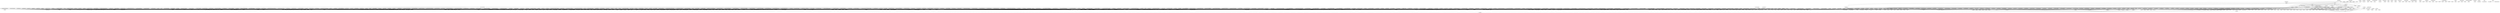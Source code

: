 digraph code {
  "0x00011f0c" [label="sym.getDaisychainOption"];
  "0x00011f0c" -> "0x000090d0";
  "0x000090d0" [label="sym.imp.memset"];
  "0x00011f0c" -> "0x000085c0";
  "0x000085c0" [label="sym.imp.strcpy"];
  "0x00011f0c" -> "0x00008788";
  "0x00008788" [label="fcn.00008788"];
  "0x00011f0c" -> "0x00008bb4";
  "0x00008bb4" [label="sym.imp.strtol"];
  "0x0000f730" [label="sym.getWIFIChannelInfo"];
  "0x0000f730" -> "0x00009094";
  "0x00009094" [label="sym.imp.fopen"];
  "0x0000f730" -> "0x00009124";
  "0x00009124" [label="sym.imp.time"];
  "0x0000f730" -> "0x00008674";
  "0x00008674" [label="sym.imp.printf"];
  "0x0000f730" -> "0x00008914";
  "0x00008914" [label="sym.imp.puts"];
  "0x0000f730" -> "0x00008aac";
  "0x00008aac" [label="sym.imp.fflush"];
  "0x0000f730" -> "0x000085c0";
  "0x000085c0" [label="sym.imp.strcpy"];
  "0x0000f730" -> "0x00008ea8";
  "0x00008ea8" [label="sym.imp.strncmp"];
  "0x0000f730" -> "0x00008fb0";
  "0x00008fb0" [label="sym.imp.sscanf"];
  "0x0000f730" -> "0x00008830";
  "0x00008830" [label="sym.imp.fgets"];
  "0x0000f730" -> "0x00009118";
  "0x00009118" [label="sym.imp.fclose"];
  "0x000380f8" [label="sym.aes_encrypt_deinit"];
  "0x000380f8" -> "0x000090d0";
  "0x000090d0" [label="sym.imp.memset"];
  "0x0002ca1c" [label="sym.Log_getAckDownloadLogFile"];
  "0x0002ca1c" -> "0x00009124";
  "0x00009124" [label="sym.imp.time"];
  "0x0002ca1c" -> "0x00008674";
  "0x00008674" [label="sym.imp.printf"];
  "0x0002ca1c" -> "0x00008914";
  "0x00008914" [label="sym.imp.puts"];
  "0x0002ca1c" -> "0x00008aac";
  "0x00008aac" [label="sym.imp.fflush"];
  "0x0002ca1c" -> "0x000090d0";
  "0x000090d0" [label="sym.imp.memset"];
  "0x0002ca1c" -> "0x000085c0";
  "0x000085c0" [label="sym.imp.strcpy"];
  "0x0002ca1c" -> "0x00008938";
  "0x00008938" [label="sym.imp.system"];
  "0x0002adbc" [label="sym.zyNetCtrl_SpeedTest_StartToDownloadFile"];
  "0x0002adbc" -> "0x000090d0";
  "0x000090d0" [label="sym.imp.memset"];
  "0x0002adbc" -> "0x000085c0";
  "0x000085c0" [label="sym.imp.strcpy"];
  "0x0002adbc" -> "0x00008938";
  "0x00008938" [label="sym.imp.system"];
  "0x0002adbc" -> "0x000091f0";
  "0x000091f0" [label="sym.imp.sprintf"];
  "0x0002adbc" -> "0x00009124";
  "0x00009124" [label="sym.imp.time"];
  "0x0002adbc" -> "0x00008674";
  "0x00008674" [label="sym.imp.printf"];
  "0x0002adbc" -> "0x00008aac";
  "0x00008aac" [label="sym.imp.fflush"];
  "0x0002adbc" -> "0x000087d0";
  "0x000087d0" [label="sym.imp.usleep"];
  "0x00034b28" [label="sym.crypto_mod_exp"];
  "0x00034b28" -> "0x00009274";
  "0x00009274" [label="fcn.00009274"];
  "0x00034b28" -> "0x00008f38";
  "0x00008f38" [label="fcn.00008f38"];
  "0x00034b28" -> "0x00009004";
  "0x00009004" [label="fcn.00009004"];
  "0x00034b28" -> "0x0000946c";
  "0x0000946c" [label="fcn.0000946c"];
  "0x00034b28" -> "0x000094c0";
  "0x000094c0" [label="fcn.000094c0"];
  "0x00024270" [label="sym.zyNetCtrl_FWCtrl_FWUpgrade"];
  "0x00024270" -> "0x00009124";
  "0x00009124" [label="sym.imp.time"];
  "0x00024270" -> "0x00008674";
  "0x00008674" [label="sym.imp.printf"];
  "0x00024270" -> "0x00008914";
  "0x00008914" [label="sym.imp.puts"];
  "0x00024270" -> "0x00008aac";
  "0x00008aac" [label="sym.imp.fflush"];
  "0x00024270" -> "0x000085c0";
  "0x000085c0" [label="sym.imp.strcpy"];
  "0x00024270" -> "0x000093b8";
  "0x000093b8" [label="fcn.000093b8"];
  "0x0001f040" [label="sym.zyNetCtrl_WPS_addSyncList"];
  "0x0001f040" -> "0x00009124";
  "0x00009124" [label="sym.imp.time"];
  "0x0001f040" -> "0x00008674";
  "0x00008674" [label="sym.imp.printf"];
  "0x0001f040" -> "0x00008c50";
  "0x00008c50" [label="sym.imp.calloc"];
  "0x0001f040" -> "0x00008914";
  "0x00008914" [label="sym.imp.puts"];
  "0x0001f040" -> "0x00008aac";
  "0x00008aac" [label="sym.imp.fflush"];
  "0x0001f040" -> "0x00008cec";
  "0x00008cec" [label="fcn.00008cec"];
  "0x0001f040" -> "0x00008bf0";
  "0x00008bf0" [label="fcn.00008bf0"];
  "0x0000a2c8" [label="sym.getIntfDesc"];
  "0x0000a2c8" -> "0x00009124";
  "0x00009124" [label="sym.imp.time"];
  "0x0000a2c8" -> "0x00008674";
  "0x00008674" [label="sym.imp.printf"];
  "0x0000a2c8" -> "0x00008914";
  "0x00008914" [label="sym.imp.puts"];
  "0x0000a2c8" -> "0x00008aac";
  "0x00008aac" [label="sym.imp.fflush"];
  "0x0000a2c8" -> "0x00008980";
  "0x00008980" [label="fcn.00008980"];
  "0x0000a2c8" -> "0x0000892c";
  "0x0000892c" [label="fcn.0000892c"];
  "0x0000a2c8" -> "0x00008710";
  "0x00008710" [label="fcn.00008710"];
  "0x0000a2c8" -> "0x00008c14";
  "0x00008c14" [label="fcn.00008c14"];
  "0x0000a2c8" -> "0x00008e54";
  "0x00008e54" [label="fcn.00008e54"];
  "0x0000a2c8" -> "0x00008a7c";
  "0x00008a7c" [label="fcn.00008a7c"];
  "0x0000a2c8" -> "0x00008b90";
  "0x00008b90" [label="fcn.00008b90"];
  "0x0000a2c8" -> "0x00008e48";
  "0x00008e48" [label="fcn.00008e48"];
  "0x0000a2c8" -> "0x000094d8";
  "0x000094d8" [label="fcn.000094d8"];
  "0x00009abc" [label="sym.zyNetCtrl_startNetCtrl"];
  "0x00009abc" -> "0x00009124";
  "0x00009124" [label="sym.imp.time"];
  "0x00009abc" -> "0x00008674";
  "0x00008674" [label="sym.imp.printf"];
  "0x00009abc" -> "0x00008914";
  "0x00008914" [label="sym.imp.puts"];
  "0x00009abc" -> "0x00008aac";
  "0x00008aac" [label="sym.imp.fflush"];
  "0x0001b888" [label="sym.zyNetCtrl_WPS_freebssconfig"];
  "0x0001b888" -> "0x00008cec";
  "0x00008cec" [label="fcn.00008cec"];
  "0x0002ad94" [label="sym.zyNetCtrl_SpeedTest_getStartTime"];
  "0x0002ad94" -> "0x000085c0";
  "0x000085c0" [label="sym.imp.strcpy"];
  "0x0000c7d8" [label="sym.getFwdRuleList"];
  "0x0000c7d8" -> "0x00009124";
  "0x00009124" [label="sym.imp.time"];
  "0x0000c7d8" -> "0x00008674";
  "0x00008674" [label="sym.imp.printf"];
  "0x0000c7d8" -> "0x00008914";
  "0x00008914" [label="sym.imp.puts"];
  "0x0000c7d8" -> "0x00008aac";
  "0x00008aac" [label="sym.imp.fflush"];
  "0x0000c7d8" -> "0x00008980";
  "0x00008980" [label="fcn.00008980"];
  "0x0001fd68" [label="sym.zyNetCtrl_WPS_getWPSSyncListByMac"];
  "0x0001fd68" -> "0x00009124";
  "0x00009124" [label="sym.imp.time"];
  "0x0001fd68" -> "0x00008674";
  "0x00008674" [label="sym.imp.printf"];
  "0x0001fd68" -> "0x00008aac";
  "0x00008aac" [label="sym.imp.fflush"];
  "0x0002a204" [label="sym.zyNetCtrl_SpeedTest_setSpeedTestSendCtrlflag"];
  "0x0002a204" -> "0x00009124";
  "0x00009124" [label="sym.imp.time"];
  "0x00024a8c" [label="sym.FW_downloadByFTP"];
  "0x00024a8c" -> "0x00009124";
  "0x00009124" [label="sym.imp.time"];
  "0x00024a8c" -> "0x00008674";
  "0x00008674" [label="sym.imp.printf"];
  "0x00024a8c" -> "0x00008914";
  "0x00008914" [label="sym.imp.puts"];
  "0x00024a8c" -> "0x00008aac";
  "0x00008aac" [label="sym.imp.fflush"];
  "0x00024a8c" -> "0x000090d0";
  "0x000090d0" [label="sym.imp.memset"];
  "0x00024a8c" -> "0x00009034";
  "0x00009034" [label="fcn.00009034"];
  "0x00024a8c" -> "0x000095d4";
  "0x000095d4" [label="fcn.000095d4"];
  "0x00024a8c" -> "0x00009334";
  "0x00009334" [label="loc.imp.updateFWUpgradeStatus"];
  "0x00024a8c" -> "0x00008938";
  "0x00008938" [label="sym.imp.system"];
  "0x00024a8c" -> "0x000091f0";
  "0x000091f0" [label="sym.imp.sprintf"];
  "0x00024418" [label="sym.FW_download"];
  "0x00024418" -> "0x00009124";
  "0x00009124" [label="sym.imp.time"];
  "0x00024418" -> "0x00008674";
  "0x00008674" [label="sym.imp.printf"];
  "0x00024418" -> "0x00008914";
  "0x00008914" [label="sym.imp.puts"];
  "0x00024418" -> "0x00008aac";
  "0x00008aac" [label="sym.imp.fflush"];
  "0x00010bc0" [label="sym.initNetCtrl"];
  "0x00010bc0" -> "0x00009124";
  "0x00009124" [label="sym.imp.time"];
  "0x00010bc0" -> "0x00008674";
  "0x00008674" [label="sym.imp.printf"];
  "0x00010bc0" -> "0x00008914";
  "0x00008914" [label="sym.imp.puts"];
  "0x00010bc0" -> "0x00008aac";
  "0x00008aac" [label="sym.imp.fflush"];
  "0x00010bc0" -> "0x00008980";
  "0x00008980" [label="fcn.00008980"];
  "0x00010bc0" -> "0x000090d0";
  "0x000090d0" [label="sym.imp.memset"];
  "0x00010bc0" -> "0x00008e48";
  "0x00008e48" [label="fcn.00008e48"];
  "0x00010bc0" -> "0x000088d8";
  "0x000088d8" [label="fcn.000088d8"];
  "0x00010bc0" -> "0x00009454";
  "0x00009454" [label="fcn.00009454"];
  "0x00010bc0" -> "0x000094d8";
  "0x000094d8" [label="fcn.000094d8"];
  "0x00010bc0" -> "0x00009400";
  "0x00009400" [label="fcn.00009400"];
  "0x00010bc0" -> "0x000094b4";
  "0x000094b4" [label="fcn.000094b4"];
  "0x00010bc0" -> "0x00008734";
  "0x00008734" [label="fcn.00008734"];
  "0x00010bc0" -> "0x0000961c";
  "0x0000961c" [label="fcn.0000961c"];
  "0x000207fc" [label="sym.zyNetCtrl_WPS_checkRenewDevice"];
  "0x000207fc" -> "0x00009124";
  "0x00009124" [label="sym.imp.time"];
  "0x000207fc" -> "0x00008674";
  "0x00008674" [label="sym.imp.printf"];
  "0x000207fc" -> "0x00008914";
  "0x00008914" [label="sym.imp.puts"];
  "0x000207fc" -> "0x00008aac";
  "0x00008aac" [label="sym.imp.fflush"];
  "0x000207fc" -> "0x00008d4c";
  "0x00008d4c" [label="fcn.00008d4c"];
  "0x0000bf38" [label="sym.FWCtrl"];
  "0x0000bf38" -> "0x00009124";
  "0x00009124" [label="sym.imp.time"];
  "0x0000bf38" -> "0x00008674";
  "0x00008674" [label="sym.imp.printf"];
  "0x0000bf38" -> "0x00008aac";
  "0x00008aac" [label="sym.imp.fflush"];
  "0x0000bf38" -> "0x00008914";
  "0x00008914" [label="sym.imp.puts"];
  "0x00011364" [label="sym.SecurityCtrl_parseM2"];
  "0x00011364" -> "0x00009124";
  "0x00009124" [label="sym.imp.time"];
  "0x00011364" -> "0x00008674";
  "0x00008674" [label="sym.imp.printf"];
  "0x00011364" -> "0x00008578";
  "0x00008578" [label="sym.imp.putchar"];
  "0x00011364" -> "0x00008aac";
  "0x00008aac" [label="sym.imp.fflush"];
  "0x0002b320" [label="sym.zyNetCtrl_SpeedTest_setSpeedTestStartStop"];
  "0x0002b320" -> "0x00009124";
  "0x00009124" [label="sym.imp.time"];
  "0x0002b320" -> "0x00008674";
  "0x00008674" [label="sym.imp.printf"];
  "0x0002b320" -> "0x00008578";
  "0x00008578" [label="sym.imp.putchar"];
  "0x0002b320" -> "0x00008aac";
  "0x00008aac" [label="sym.imp.fflush"];
  "0x0002b320" -> "0x000090d0";
  "0x000090d0" [label="sym.imp.memset"];
  "0x0002b320" -> "0x000091f0";
  "0x000091f0" [label="sym.imp.sprintf"];
  "0x0002b320" -> "0x00008a88";
  "0x00008a88" [label="loc.imp.Outputlog"];
  "0x0002b320" -> "0x000085c0";
  "0x000085c0" [label="sym.imp.strcpy"];
  "0x0002b320" -> "0x000093c4";
  "0x000093c4" [label="fcn.000093c4"];
  "0x0002b320" -> "0x00008914";
  "0x00008914" [label="sym.imp.puts"];
  "0x0002b320" -> "0x00008938";
  "0x00008938" [label="sym.imp.system"];
  "0x0002b320" -> "0x0000859c";
  "0x0000859c" [label="fcn.0000859c"];
  "0x0002fd48" [label="sym.wps_validate_m7"];
  "0x0002fd48" -> "0x00008c8c";
  "0x00008c8c" [label="fcn.00008c8c"];
  "0x0002fd48" -> "0x0002f058";
  "0x0002f058" [label="fcn.0002f058"];
  "0x0002fd48" -> "0x0002efd8";
  "0x0002efd8" [label="fcn.0002efd8"];
  "0x0002fd48" -> "0x0002ed7c";
  "0x0002ed7c" [label="fcn.0002ed7c"];
  "0x00037634" [label="sym.bignum_sub"];
  "0x00037634" -> "0x0003536c";
  "0x0003536c" [label="fcn.0003536c"];
  "0x0003536c" [label="fcn.0003536c"];
  "0x0003536c" -> "0x00034c1c";
  "0x00034c1c" [label="fcn.00034c1c"];
  "0x00034f34" [label="fcn.00034f34"];
  "0x00034f34" -> "0x00008f20";
  "0x00008f20" [label="sym.imp.realloc"];
  "0x0000c93c" [label="sym.getFwdRuleByIndex"];
  "0x0000c93c" -> "0x00009124";
  "0x00009124" [label="sym.imp.time"];
  "0x0000c93c" -> "0x00008674";
  "0x00008674" [label="sym.imp.printf"];
  "0x0000c93c" -> "0x00008914";
  "0x00008914" [label="sym.imp.puts"];
  "0x0000c93c" -> "0x00008aac";
  "0x00008aac" [label="sym.imp.fflush"];
  "0x0000c93c" -> "0x00008980";
  "0x00008980" [label="fcn.00008980"];
  "0x00023e0c" [label="sym.FW_runCheckFW"];
  "0x00023e0c" -> "0x00009124";
  "0x00009124" [label="sym.imp.time"];
  "0x00023e0c" -> "0x00008674";
  "0x00008674" [label="sym.imp.printf"];
  "0x00023e0c" -> "0x00008914";
  "0x00008914" [label="sym.imp.puts"];
  "0x00023e0c" -> "0x00008aac";
  "0x00008aac" [label="sym.imp.fflush"];
  "0x00023e0c" -> "0x000090d0";
  "0x000090d0" [label="sym.imp.memset"];
  "0x00023e0c" -> "0x00009358";
  "0x00009358" [label="loc.imp.getzy1905Version"];
  "0x00023e0c" -> "0x000091f0";
  "0x000091f0" [label="sym.imp.sprintf"];
  "0x00023e0c" -> "0x00008938";
  "0x00008938" [label="sym.imp.system"];
  "0x00028288" [label="sym.zyNetCtrl_FWCtrl_DownloadNewFW"];
  "0x00028288" -> "0x00009124";
  "0x00009124" [label="sym.imp.time"];
  "0x00028288" -> "0x00008674";
  "0x00008674" [label="sym.imp.printf"];
  "0x00028288" -> "0x00008914";
  "0x00008914" [label="sym.imp.puts"];
  "0x00028288" -> "0x00008aac";
  "0x00008aac" [label="sym.imp.fflush"];
  "0x00028288" -> "0x000087ac";
  "0x000087ac" [label="fcn.000087ac"];
  "0x00028288" -> "0x0000898c";
  "0x0000898c" [label="fcn.0000898c"];
  "0x00028288" -> "0x000085c0";
  "0x000085c0" [label="sym.imp.strcpy"];
  "0x00028288" -> "0x0000862c";
  "0x0000862c" [label="fcn.0000862c"];
  "0x00028288" -> "0x00008620";
  "0x00008620" [label="fcn.00008620"];
  "0x000175fc" [label="sym.zyNetCtrl_check_intf_bridge"];
  "0x000175fc" -> "0x00009190";
  "0x00009190" [label="sym.imp.strcmp"];
  "0x0002ea9c" [label="sym.wpabuf_concat"];
  "0x0002ea9c" -> "0x00008ddc";
  "0x00008ddc" [label="fcn.00008ddc"];
  "0x0002ea9c" -> "0x0002ea18";
  "0x0002ea18" [label="fcn.0002ea18"];
  "0x0002ea9c" -> "0x00008f74";
  "0x00008f74" [label="fcn.00008f74"];
  "0x0002ea18" [label="fcn.0002ea18"];
  "0x0002ea18" -> "0x000086d4";
  "0x000086d4" [label="fcn.000086d4"];
  "0x000176f8" [label="sym.zyNetCtrl_printDeviceInterface"];
  "0x000176f8" -> "0x00009124";
  "0x00009124" [label="sym.imp.time"];
  "0x000176f8" -> "0x00008674";
  "0x00008674" [label="sym.imp.printf"];
  "0x000176f8" -> "0x00008aac";
  "0x00008aac" [label="sym.imp.fflush"];
  "0x00017678" [label="sym.zyNetCtrl_setNetworkCtrl"];
  "0x00017678" -> "0x000090d0";
  "0x000090d0" [label="sym.imp.memset"];
  "0x00017678" -> "0x00009190";
  "0x00009190" [label="sym.imp.strcmp"];
  "0x00017678" -> "0x000091f0";
  "0x000091f0" [label="sym.imp.sprintf"];
  "0x00017678" -> "0x00008938";
  "0x00008938" [label="sym.imp.system"];
  "0x00017678" -> "0x00009280";
  "0x00009280" [label="loc.imp.updateNetworkState"];
  "0x0002e9ec" [label="sym.wpabuf_put"];
  "0x0002e9ec" -> "0x00008b54";
  "0x00008b54" [label="sym.imp.abort"];
  "0x0001a418" [label="sym.zyNetCtrl_WPS_getDeviceConfig"];
  "0x0001a418" -> "0x00009124";
  "0x00009124" [label="sym.imp.time"];
  "0x0001a418" -> "0x00008674";
  "0x00008674" [label="sym.imp.printf"];
  "0x0001a418" -> "0x00008914";
  "0x00008914" [label="sym.imp.puts"];
  "0x0001a418" -> "0x00008aac";
  "0x00008aac" [label="sym.imp.fflush"];
  "0x0001a418" -> "0x000090d0";
  "0x000090d0" [label="sym.imp.memset"];
  "0x0001a418" -> "0x000085c0";
  "0x000085c0" [label="sym.imp.strcpy"];
  "0x0001a418" -> "0x000091f0";
  "0x000091f0" [label="sym.imp.sprintf"];
  "0x0001a418" -> "0x00009094";
  "0x00009094" [label="sym.imp.fopen"];
  "0x0001a418" -> "0x00008830";
  "0x00008830" [label="sym.imp.fgets"];
  "0x0001a418" -> "0x00008ea8";
  "0x00008ea8" [label="sym.imp.strncmp"];
  "0x0001a418" -> "0x00008ff8";
  "0x00008ff8" [label="loc.imp.sendAPautoconfigack"];
  "0x0001a418" -> "0x0000934c";
  "0x0000934c" [label="loc.imp.setAPautoconfigFlagToRenew"];
  "0x0001a418" -> "0x00009118";
  "0x00009118" [label="sym.imp.fclose"];
  "0x0001a418" -> "0x000088a8";
  "0x000088a8" [label="sym.imp.memcpy"];
  "0x0001a418" -> "0x00009190";
  "0x00009190" [label="sym.imp.strcmp"];
  "0x0001a418" -> "0x000094a8";
  "0x000094a8" [label="sym.imp.atoi"];
  "0x0001a418" -> "0x00008f80";
  "0x00008f80" [label="fcn.00008f80"];
  "0x0001a418" -> "0x00009544";
  "0x00009544" [label="sym.imp.strlen"];
  "0x0001a418" -> "0x00008cec";
  "0x00008cec" [label="fcn.00008cec"];
  "0x0001a418" -> "0x00009040";
  "0x00009040" [label="sym.imp.strdup"];
  "0x0001a418" -> "0x00008ce0";
  "0x00008ce0" [label="fcn.00008ce0"];
  "0x0001a418" -> "0x00008fa4";
  "0x00008fa4" [label="fcn.00008fa4"];
  "0x0001a418" -> "0x00008b00";
  "0x00008b00" [label="loc.imp.setAPautoconfigupdatetime"];
  "0x0001a418" -> "0x00008578";
  "0x00008578" [label="sym.imp.putchar"];
  "0x00033c28" [label="sym.wps_process_ap_settings"];
  "0x00033c28" -> "0x000090d0";
  "0x000090d0" [label="sym.imp.memset"];
  "0x00033c28" -> "0x000339b8";
  "0x000339b8" [label="fcn.000339b8"];
  "0x00033c28" -> "0x000088a8";
  "0x000088a8" [label="sym.imp.memcpy"];
  "0x0002e990" [label="sym.wpabuf_alloc_ext_data"];
  "0x0002e990" -> "0x00008d28";
  "0x00008d28" [label="fcn.00008d28"];
  "0x00018ae4" [label="sym.zyEvent_INTFOPERSTATUSCHANGEDEVENTID"];
  "0x00018ae4" -> "0x00009124";
  "0x00009124" [label="sym.imp.time"];
  "0x00018ae4" -> "0x00008674";
  "0x00008674" [label="sym.imp.printf"];
  "0x00018ae4" -> "0x00008914";
  "0x00008914" [label="sym.imp.puts"];
  "0x00018ae4" -> "0x00008aac";
  "0x00008aac" [label="sym.imp.fflush"];
  "0x00018ae4" -> "0x00008c50";
  "0x00008c50" [label="sym.imp.calloc"];
  "0x00018ae4" -> "0x000085c0";
  "0x000085c0" [label="sym.imp.strcpy"];
  "0x00031760" [label="sym.random_get_bytes"];
  "0x00031760" -> "0x000092b0";
  "0x000092b0" [label="fcn.000092b0"];
  "0x00031760" -> "0x00008ad0";
  "0x00008ad0" [label="fcn.00008ad0"];
  "0x00015838" [label="sym.zyNetCtrl_getWIFINeighborList"];
  "0x00015838" -> "0x00009124";
  "0x00009124" [label="sym.imp.time"];
  "0x00015838" -> "0x00008674";
  "0x00008674" [label="sym.imp.printf"];
  "0x00015838" -> "0x00008578";
  "0x00008578" [label="sym.imp.putchar"];
  "0x00015838" -> "0x00008aac";
  "0x00008aac" [label="sym.imp.fflush"];
  "0x00015838" -> "0x000089d4";
  "0x000089d4" [label="fcn.000089d4"];
  "0x00015838" -> "0x00009094";
  "0x00009094" [label="sym.imp.fopen"];
  "0x00015838" -> "0x000090d0";
  "0x000090d0" [label="sym.imp.memset"];
  "0x00015838" -> "0x00008830";
  "0x00008830" [label="sym.imp.fgets"];
  "0x00015838" -> "0x00008c50";
  "0x00008c50" [label="sym.imp.calloc"];
  "0x00015838" -> "0x00008fb0";
  "0x00008fb0" [label="sym.imp.sscanf"];
  "0x00015838" -> "0x00009190";
  "0x00009190" [label="sym.imp.strcmp"];
  "0x00015838" -> "0x000085c0";
  "0x000085c0" [label="sym.imp.strcpy"];
  "0x00015838" -> "0x0001546c";
  "0x0001546c" [label="fcn.0001546c"];
  "0x00015838" -> "0x000096a0";
  "0x000096a0" [label="sym.imp.free"];
  "0x00015838" -> "0x00009118";
  "0x00009118" [label="sym.imp.fclose"];
  "0x00033f60" [label="sym.os_daemonize"];
  "0x00033f60" -> "0x00009520";
  "0x00009520" [label="sym.imp.daemon"];
  "0x00033f60" -> "0x000088f0";
  "0x000088f0" [label="sym.imp.perror"];
  "0x00033f60" -> "0x00009094";
  "0x00009094" [label="sym.imp.fopen"];
  "0x00033f60" -> "0x00008818";
  "0x00008818" [label="sym.imp.getpid"];
  "0x00033f60" -> "0x00008cb0";
  "0x00008cb0" [label="sym.imp.fprintf"];
  "0x00033f60" -> "0x00009118";
  "0x00009118" [label="sym.imp.fclose"];
  "0x000245a8" [label="sym.FW_setFWresult"];
  "0x000245a8" -> "0x00009124";
  "0x00009124" [label="sym.imp.time"];
  "0x000245a8" -> "0x00008674";
  "0x00008674" [label="sym.imp.printf"];
  "0x000245a8" -> "0x00008914";
  "0x00008914" [label="sym.imp.puts"];
  "0x000245a8" -> "0x00008aac";
  "0x00008aac" [label="sym.imp.fflush"];
  "0x000245a8" -> "0x00009034";
  "0x00009034" [label="fcn.00009034"];
  "0x000245a8" -> "0x00009334";
  "0x00009334" [label="loc.imp.updateFWUpgradeStatus"];
  "0x000245a8" -> "0x000085b4";
  "0x000085b4" [label="fcn.000085b4"];
  "0x00033950" [label="sym.wps_build_rf_bands_attr"];
  "0x00033950" -> "0x000331d0";
  "0x000331d0" [label="fcn.000331d0"];
  "0x00033950" -> "0x000331f0";
  "0x000331f0" [label="fcn.000331f0"];
  "0x000331d0" [label="fcn.000331d0"];
  "0x000331d0" -> "0x000086d4";
  "0x000086d4" [label="fcn.000086d4"];
  "0x000331f0" [label="fcn.000331f0"];
  "0x000331f0" -> "0x000086d4";
  "0x000086d4" [label="fcn.000086d4"];
  "0x0000b844" [label="sym.setAPautoconfig"];
  "0x0000b844" -> "0x00009124";
  "0x00009124" [label="sym.imp.time"];
  "0x0000b844" -> "0x00008674";
  "0x00008674" [label="sym.imp.printf"];
  "0x0000b844" -> "0x00008914";
  "0x00008914" [label="sym.imp.puts"];
  "0x0000b844" -> "0x00008aac";
  "0x00008aac" [label="sym.imp.fflush"];
  "0x0002909c" [label="sym.zyNetCtrl_WPSApporve_init"];
  "0x0002909c" -> "0x00009124";
  "0x00009124" [label="sym.imp.time"];
  "0x0002909c" -> "0x00008674";
  "0x00008674" [label="sym.imp.printf"];
  "0x0002909c" -> "0x00008914";
  "0x00008914" [label="sym.imp.puts"];
  "0x0002909c" -> "0x00008aac";
  "0x00008aac" [label="sym.imp.fflush"];
  "0x0002909c" -> "0x00008c50";
  "0x00008c50" [label="sym.imp.calloc"];
  "0x0002909c" -> "0x000085c0";
  "0x000085c0" [label="sym.imp.strcpy"];
  "0x00028014" [label="sym.zyNetCtrl_FWCtrl_CancelFWupgrade"];
  "0x00028014" -> "0x00008764";
  "0x00008764" [label="fcn.00008764"];
  "0x00028014" -> "0x00008938";
  "0x00008938" [label="sym.imp.system"];
  "0x0003110c" [label="sym.wps_build_model_name"];
  "0x0003110c" -> "0x0003100c";
  "0x0003100c" [label="fcn.0003100c"];
  "0x0003110c" -> "0x00009544";
  "0x00009544" [label="sym.imp.strlen"];
  "0x0003110c" -> "0x00030ff4";
  "0x00030ff4" [label="fcn.00030ff4"];
  "0x0003110c" -> "0x0003102c";
  "0x0003102c" [label="fcn.0003102c"];
  "0x00018eac" [label="sym.zyEvent_INTFNBRADDEDEVENTID"];
  "0x00018eac" -> "0x00009124";
  "0x00009124" [label="sym.imp.time"];
  "0x00018eac" -> "0x00008674";
  "0x00008674" [label="sym.imp.printf"];
  "0x00018eac" -> "0x00008914";
  "0x00008914" [label="sym.imp.puts"];
  "0x00018eac" -> "0x00008aac";
  "0x00008aac" [label="sym.imp.fflush"];
  "0x00018eac" -> "0x00008c50";
  "0x00008c50" [label="sym.imp.calloc"];
  "0x00018eac" -> "0x000085c0";
  "0x000085c0" [label="sym.imp.strcpy"];
  "0x00018eac" -> "0x000096a0";
  "0x000096a0" [label="sym.imp.free"];
  "0x00027cd0" [label="sym.zyNetCtrl_FWCtrl_setFWState"];
  "0x00027cd0" -> "0x00009124";
  "0x00009124" [label="sym.imp.time"];
  "0x00027cd0" -> "0x00008674";
  "0x00008674" [label="sym.imp.printf"];
  "0x00027cd0" -> "0x00008aac";
  "0x00008aac" [label="sym.imp.fflush"];
  "0x00027cd0" -> "0x00008914";
  "0x00008914" [label="sym.imp.puts"];
  "0x00027cd0" -> "0x00009298";
  "0x00009298" [label="loc.imp.removeallFWupgradelist"];
  "0x00027cd0" -> "0x000096a0";
  "0x000096a0" [label="sym.imp.free"];
  "0x00027cd0" -> "0x00008c50";
  "0x00008c50" [label="sym.imp.calloc"];
  "0x00027cd0" -> "0x000085c0";
  "0x000085c0" [label="sym.imp.strcpy"];
  "0x00027cd0" -> "0x00008c20";
  "0x00008c20" [label="fcn.00008c20"];
  "0x00027cd0" -> "0x00008fe0";
  "0x00008fe0" [label="fcn.00008fe0"];
  "0x00027cd0" -> "0x000095d4";
  "0x000095d4" [label="fcn.000095d4"];
  "0x00027cd0" -> "0x00008b3c";
  "0x00008b3c" [label="loc.imp.sendFWStatechangeResponse"];
  "0x00027cd0" -> "0x00009334";
  "0x00009334" [label="loc.imp.updateFWUpgradeStatus"];
  "0x00032fc4" [label="sym.SHA1Update"];
  "0x00032fc4" -> "0x000088a8";
  "0x000088a8" [label="sym.imp.memcpy"];
  "0x00032fc4" -> "0x00009478";
  "0x00009478" [label="fcn.00009478"];
  "0x0002938c" [label="sym.zyNetCtrl_WPSApporve_adddata"];
  "0x0002938c" -> "0x00009124";
  "0x00009124" [label="sym.imp.time"];
  "0x0002938c" -> "0x00008674";
  "0x00008674" [label="sym.imp.printf"];
  "0x0002938c" -> "0x00008914";
  "0x00008914" [label="sym.imp.puts"];
  "0x0002938c" -> "0x00008aac";
  "0x00008aac" [label="sym.imp.fflush"];
  "0x0002938c" -> "0x00008734";
  "0x00008734" [label="fcn.00008734"];
  "0x0000c724" [label="sym.addFwdRule"];
  "0x0000c724" -> "0x00009124";
  "0x00009124" [label="sym.imp.time"];
  "0x0000c724" -> "0x00008674";
  "0x00008674" [label="sym.imp.printf"];
  "0x0000c724" -> "0x00008914";
  "0x00008914" [label="sym.imp.puts"];
  "0x0000c724" -> "0x00008aac";
  "0x00008aac" [label="sym.imp.fflush"];
  "0x0000c724" -> "0x00008980";
  "0x00008980" [label="fcn.00008980"];
  "0x00011c40" [label="sym.uci_get"];
  "0x00011c40" -> "0x000090d0";
  "0x000090d0" [label="sym.imp.memset"];
  "0x00011c40" -> "0x000091f0";
  "0x000091f0" [label="sym.imp.sprintf"];
  "0x00011c40" -> "0x00008938";
  "0x00008938" [label="sym.imp.system"];
  "0x00011c40" -> "0x00009094";
  "0x00009094" [label="sym.imp.fopen"];
  "0x00011c40" -> "0x00008830";
  "0x00008830" [label="sym.imp.fgets"];
  "0x00011c40" -> "0x00008ea8";
  "0x00008ea8" [label="sym.imp.strncmp"];
  "0x00011c40" -> "0x00009118";
  "0x00009118" [label="sym.imp.fclose"];
  "0x00011c40" -> "0x0000886c";
  "0x0000886c" [label="fcn.0000886c"];
  "0x00011c40" -> "0x000085c0";
  "0x000085c0" [label="sym.imp.strcpy"];
  "0x00011c40" -> "0x0000895c";
  "0x0000895c" [label="sym.imp.remove"];
  "0x0001c9f0" [label="sym.reloadwifi_Main_24G"];
  "0x0001c9f0" -> "0x00008938";
  "0x00008938" [label="sym.imp.system"];
  "0x0001c9f0" -> "0x00009094";
  "0x00009094" [label="sym.imp.fopen"];
  "0x0001c9f0" -> "0x00008830";
  "0x00008830" [label="sym.imp.fgets"];
  "0x0001c9f0" -> "0x00009118";
  "0x00009118" [label="sym.imp.fclose"];
  "0x0001c9f0" -> "0x0000895c";
  "0x0000895c" [label="sym.imp.remove"];
  "0x000123e0" [label="sym.getConfigurestate"];
  "0x000123e0" -> "0x000090d0";
  "0x000090d0" [label="sym.imp.memset"];
  "0x000123e0" -> "0x000085c0";
  "0x000085c0" [label="sym.imp.strcpy"];
  "0x000123e0" -> "0x00008788";
  "0x00008788" [label="fcn.00008788"];
  "0x0001269c" [label="sym.getWIFICountryCode"];
  "0x0001269c" -> "0x000090d0";
  "0x000090d0" [label="sym.imp.memset"];
  "0x0001269c" -> "0x000085c0";
  "0x000085c0" [label="sym.imp.strcpy"];
  "0x0001269c" -> "0x00008788";
  "0x00008788" [label="fcn.00008788"];
  "0x0000cd78" [label="sym.setNetStatusEventCallbackFunc"];
  "0x0000cd78" -> "0x00009124";
  "0x00009124" [label="sym.imp.time"];
  "0x0000cd78" -> "0x00008674";
  "0x00008674" [label="sym.imp.printf"];
  "0x0000cd78" -> "0x00008914";
  "0x00008914" [label="sym.imp.puts"];
  "0x0000cd78" -> "0x00008aac";
  "0x00008aac" [label="sym.imp.fflush"];
  "0x0000cd78" -> "0x00008980";
  "0x00008980" [label="fcn.00008980"];
  "0x00028040" [label="sym.FW_checkFWupgradeReady"];
  "0x00028040" -> "0x00009124";
  "0x00009124" [label="sym.imp.time"];
  "0x00028040" -> "0x00008674";
  "0x00008674" [label="sym.imp.printf"];
  "0x00028040" -> "0x00008aac";
  "0x00008aac" [label="sym.imp.fflush"];
  "0x00028040" -> "0x00009094";
  "0x00009094" [label="sym.imp.fopen"];
  "0x00028040" -> "0x000090d0";
  "0x000090d0" [label="sym.imp.memset"];
  "0x00028040" -> "0x00008830";
  "0x00008830" [label="sym.imp.fgets"];
  "0x00028040" -> "0x00009118";
  "0x00009118" [label="sym.imp.fclose"];
  "0x00028040" -> "0x00008bb4";
  "0x00008bb4" [label="sym.imp.strtol"];
  "0x00028040" -> "0x000091f0";
  "0x000091f0" [label="sym.imp.sprintf"];
  "0x00028040" -> "0x00008938";
  "0x00008938" [label="sym.imp.system"];
  "0x00034a28" [label="sym.dh_derive_shared"];
  "0x00034a28" -> "0x00008ddc";
  "0x00008ddc" [label="fcn.00008ddc"];
  "0x00034a28" -> "0x000085a8";
  "0x000085a8" [label="fcn.000085a8"];
  "0x00034a28" -> "0x00008f74";
  "0x00008f74" [label="fcn.00008f74"];
  "0x00034a28" -> "0x000086d4";
  "0x000086d4" [label="fcn.000086d4"];
  "0x00033464" [label="sym.wps_build_authenticator"];
  "0x00033464" -> "0x00008c08";
  "0x00008c08" [label="fcn.00008c08"];
  "0x00033464" -> "0x000331d0";
  "0x000331d0" [label="fcn.000331d0"];
  "0x00033464" -> "0x00033208";
  "0x00033208" [label="fcn.00033208"];
  "0x00033208" [label="fcn.00033208"];
  "0x00033208" -> "0x000086d4";
  "0x000086d4" [label="fcn.000086d4"];
  "0x000288f4" [label="sym.FW_checkLocalFWFile"];
  "0x000288f4" -> "0x000090d0";
  "0x000090d0" [label="sym.imp.memset"];
  "0x000288f4" -> "0x00009094";
  "0x00009094" [label="sym.imp.fopen"];
  "0x000288f4" -> "0x00008830";
  "0x00008830" [label="sym.imp.fgets"];
  "0x000288f4" -> "0x00008fb0";
  "0x00008fb0" [label="sym.imp.sscanf"];
  "0x000288f4" -> "0x00009124";
  "0x00009124" [label="sym.imp.time"];
  "0x000288f4" -> "0x00008674";
  "0x00008674" [label="sym.imp.printf"];
  "0x000288f4" -> "0x00008aac";
  "0x00008aac" [label="sym.imp.fflush"];
  "0x000288f4" -> "0x00009118";
  "0x00009118" [label="sym.imp.fclose"];
  "0x000288f4" -> "0x000091f0";
  "0x000091f0" [label="sym.imp.sprintf"];
  "0x000288f4" -> "0x00009370";
  "0x00009370" [label="fcn.00009370"];
  "0x000288f4" -> "0x00008914";
  "0x00008914" [label="sym.imp.puts"];
  "0x000288f4" -> "0x00009358";
  "0x00009358" [label="loc.imp.getzy1905Version"];
  "0x000288f4" -> "0x00008938";
  "0x00008938" [label="sym.imp.system"];
  "0x000288f4" -> "0x00009190";
  "0x00009190" [label="sym.imp.strcmp"];
  "0x000288f4" -> "0x000087e8";
  "0x000087e8" [label="fcn.000087e8"];
  "0x00025fc8" [label="sym.FW_downloadFWfilefromFTP"];
  "0x00025fc8" -> "0x00009124";
  "0x00009124" [label="sym.imp.time"];
  "0x00025fc8" -> "0x00008674";
  "0x00008674" [label="sym.imp.printf"];
  "0x00025fc8" -> "0x00008aac";
  "0x00008aac" [label="sym.imp.fflush"];
  "0x00025fc8" -> "0x000090d0";
  "0x000090d0" [label="sym.imp.memset"];
  "0x00025fc8" -> "0x00009190";
  "0x00009190" [label="sym.imp.strcmp"];
  "0x00025fc8" -> "0x000085c0";
  "0x000085c0" [label="sym.imp.strcpy"];
  "0x00025fc8" -> "0x000091f0";
  "0x000091f0" [label="sym.imp.sprintf"];
  "0x00025fc8" -> "0x00009094";
  "0x00009094" [label="sym.imp.fopen"];
  "0x00025fc8" -> "0x00009118";
  "0x00009118" [label="sym.imp.fclose"];
  "0x00025fc8" -> "0x00009370";
  "0x00009370" [label="fcn.00009370"];
  "0x00025fc8" -> "0x00008914";
  "0x00008914" [label="sym.imp.puts"];
  "0x00025fc8" -> "0x00008a88";
  "0x00008a88" [label="loc.imp.Outputlog"];
  "0x00025fc8" -> "0x00008938";
  "0x00008938" [label="sym.imp.system"];
  "0x00034778" [label="sym.sha256_done"];
  "0x00034778" -> "0x0003445c";
  "0x0003445c" [label="fcn.0003445c"];
  "0x0002de60" [label="sym.wps_config_methods_str2bin"];
  "0x0002de60" -> "0x00008e24";
  "0x00008e24" [label="sym.imp.strstr"];
  "0x00011ed8" [label="sym.getLEDvalue"];
  "0x00011ed8" -> "0x00009484";
  "0x00009484" [label="fcn.00009484"];
  "0x00011ed8" -> "0x000085c0";
  "0x000085c0" [label="sym.imp.strcpy"];
  "0x00016b90" [label="sym.zyNetCtrl_genWIFIChannelData"];
  "0x00016b90" -> "0x000091f0";
  "0x000091f0" [label="sym.imp.sprintf"];
  "0x000128e0" [label="sym.get_DeviceName"];
  "0x000128e0" -> "0x000088a8";
  "0x000088a8" [label="sym.imp.memcpy"];
  "0x00010fc0" [label="sym.getIPv6Info"];
  "0x00010fc0" -> "0x000090d0";
  "0x000090d0" [label="sym.imp.memset"];
  "0x00010fc0" -> "0x00008938";
  "0x00008938" [label="sym.imp.system"];
  "0x00010fc0" -> "0x00009094";
  "0x00009094" [label="sym.imp.fopen"];
  "0x00010fc0" -> "0x00008fb0";
  "0x00008fb0" [label="sym.imp.sscanf"];
  "0x00010fc0" -> "0x00008830";
  "0x00008830" [label="sym.imp.fgets"];
  "0x00010fc0" -> "0x00008c50";
  "0x00008c50" [label="sym.imp.calloc"];
  "0x00010fc0" -> "0x000096a0";
  "0x000096a0" [label="sym.imp.free"];
  "0x00010fc0" -> "0x000091f0";
  "0x000091f0" [label="sym.imp.sprintf"];
  "0x00010fc0" -> "0x00009118";
  "0x00009118" [label="sym.imp.fclose"];
  "0x00010fc0" -> "0x0000895c";
  "0x0000895c" [label="sym.imp.remove"];
  "0x0001ca74" [label="sym.reloadwifi_Main_5G"];
  "0x0001ca74" -> "0x00008938";
  "0x00008938" [label="sym.imp.system"];
  "0x0001ca74" -> "0x00009094";
  "0x00009094" [label="sym.imp.fopen"];
  "0x0001ca74" -> "0x00008830";
  "0x00008830" [label="sym.imp.fgets"];
  "0x0001ca74" -> "0x00009118";
  "0x00009118" [label="sym.imp.fclose"];
  "0x0001ca74" -> "0x0000895c";
  "0x0000895c" [label="sym.imp.remove"];
  "0x00029468" [label="sym.zyNetCtrl_WPSApporve_getfiledata"];
  "0x00029468" -> "0x00008d94";
  "0x00008d94" [label="fcn.00008d94"];
  "0x00029468" -> "0x00009094";
  "0x00009094" [label="sym.imp.fopen"];
  "0x00029468" -> "0x00009124";
  "0x00009124" [label="sym.imp.time"];
  "0x00029468" -> "0x00008674";
  "0x00008674" [label="sym.imp.printf"];
  "0x00029468" -> "0x00008aac";
  "0x00008aac" [label="sym.imp.fflush"];
  "0x00029468" -> "0x00008c50";
  "0x00008c50" [label="sym.imp.calloc"];
  "0x00029468" -> "0x00008fb0";
  "0x00008fb0" [label="sym.imp.sscanf"];
  "0x00029468" -> "0x0000877c";
  "0x0000877c" [label="fcn.0000877c"];
  "0x00029468" -> "0x00008830";
  "0x00008830" [label="sym.imp.fgets"];
  "0x00029468" -> "0x00008914";
  "0x00008914" [label="sym.imp.puts"];
  "0x00029468" -> "0x00009118";
  "0x00009118" [label="sym.imp.fclose"];
  "0x00033918" [label="sym.wps_build_mac_addr"];
  "0x00033918" -> "0x000331d0";
  "0x000331d0" [label="fcn.000331d0"];
  "0x00033918" -> "0x00033208";
  "0x00033208" [label="fcn.00033208"];
  "0x00018164" [label="sym.zyEvent_INTFREMOVEDEVENTID"];
  "0x00018164" -> "0x00009124";
  "0x00009124" [label="sym.imp.time"];
  "0x00018164" -> "0x00008674";
  "0x00008674" [label="sym.imp.printf"];
  "0x00018164" -> "0x00008aac";
  "0x00008aac" [label="sym.imp.fflush"];
  "0x00018164" -> "0x00008c50";
  "0x00008c50" [label="sym.imp.calloc"];
  "0x00018164" -> "0x000096a0";
  "0x000096a0" [label="sym.imp.free"];
  "0x00018164" -> "0x00008914";
  "0x00008914" [label="sym.imp.puts"];
  "0x00018164" -> "0x000085c0";
  "0x000085c0" [label="sym.imp.strcpy"];
  "0x0002ec94" [label="sym.uuid_bin2str"];
  "0x0002ec94" -> "0x000086ec";
  "0x000086ec" [label="sym.imp.snprintf"];
  "0x00033ad8" [label="sym.wps_process_key_wrap_auth"];
  "0x00033ad8" -> "0x00008c2c";
  "0x00008c2c" [label="fcn.00008c2c"];
  "0x00033ad8" -> "0x00008f8c";
  "0x00008f8c" [label="sym.imp.memcmp"];
  "0x0000f46c" [label="sym.resetToDefault"];
  "0x0000f46c" -> "0x00008d88";
  "0x00008d88" [label="fcn.00008d88"];
  "0x0000f46c" -> "0x00009124";
  "0x00009124" [label="sym.imp.time"];
  "0x0000f46c" -> "0x00008674";
  "0x00008674" [label="sym.imp.printf"];
  "0x0000f46c" -> "0x00008914";
  "0x00008914" [label="sym.imp.puts"];
  "0x0000f46c" -> "0x00008aac";
  "0x00008aac" [label="sym.imp.fflush"];
  "0x0000f46c" -> "0x000090d0";
  "0x000090d0" [label="sym.imp.memset"];
  "0x0000f46c" -> "0x000085c0";
  "0x000085c0" [label="sym.imp.strcpy"];
  "0x0000f46c" -> "0x00008a88";
  "0x00008a88" [label="loc.imp.Outputlog"];
  "0x0000f46c" -> "0x00008938";
  "0x00008938" [label="sym.imp.system"];
  "0x0000f46c" -> "0x000089a4";
  "0x000089a4" [label="sym.imp.sleep"];
  "0x00034afc" [label="sym.dh5_derive_shared"];
  "0x00034afc" -> "0x000086bc";
  "0x000086bc" [label="fcn.000086bc"];
  "0x0000bbd4" [label="sym.getWPSConfig"];
  "0x0000bbd4" -> "0x00009124";
  "0x00009124" [label="sym.imp.time"];
  "0x0000bbd4" -> "0x00008674";
  "0x00008674" [label="sym.imp.printf"];
  "0x0000bbd4" -> "0x00008914";
  "0x00008914" [label="sym.imp.puts"];
  "0x0000bbd4" -> "0x00008aac";
  "0x00008aac" [label="sym.imp.fflush"];
  "0x00033378" [label="sym.wps_build_config_methods"];
  "0x00033378" -> "0x000331d0";
  "0x000331d0" [label="fcn.000331d0"];
  "0x0002ea40" [label="sym.wpabuf_alloc_copy"];
  "0x0002ea40" -> "0x00008ddc";
  "0x00008ddc" [label="fcn.00008ddc"];
  "0x0002ea40" -> "0x0002ea18";
  "0x0002ea18" [label="fcn.0002ea18"];
  "0x000274c0" [label="sym.FW_vsftpd_StartStop"];
  "0x000274c0" -> "0x00009124";
  "0x00009124" [label="sym.imp.time"];
  "0x000274c0" -> "0x00008674";
  "0x00008674" [label="sym.imp.printf"];
  "0x000274c0" -> "0x00008914";
  "0x00008914" [label="sym.imp.puts"];
  "0x000274c0" -> "0x00008aac";
  "0x00008aac" [label="sym.imp.fflush"];
  "0x000274c0" -> "0x00008938";
  "0x00008938" [label="sym.imp.system"];
  "0x000173b0" [label="sym.zyNetCtrl_setWIFIChannelSyncList"];
  "0x000173b0" -> "0x00008f8c";
  "0x00008f8c" [label="sym.imp.memcmp"];
  "0x0002c410" [label="sym.Log_DownloadLogFile"];
  "0x0002c410" -> "0x00009124";
  "0x00009124" [label="sym.imp.time"];
  "0x0002c410" -> "0x00008674";
  "0x00008674" [label="sym.imp.printf"];
  "0x0002c410" -> "0x00008914";
  "0x00008914" [label="sym.imp.puts"];
  "0x0002c410" -> "0x00008aac";
  "0x00008aac" [label="sym.imp.fflush"];
  "0x0002c410" -> "0x000090d0";
  "0x000090d0" [label="sym.imp.memset"];
  "0x0002c410" -> "0x000091f0";
  "0x000091f0" [label="sym.imp.sprintf"];
  "0x0002c410" -> "0x00008f8c";
  "0x00008f8c" [label="sym.imp.memcmp"];
  "0x0002c410" -> "0x000085c0";
  "0x000085c0" [label="sym.imp.strcpy"];
  "0x0002c410" -> "0x00008938";
  "0x00008938" [label="sym.imp.system"];
  "0x00013f0c" [label="sym.zyNetCtrl_tremmatchDeviceInterface"];
  "0x00013f0c" -> "0x000096a0";
  "0x000096a0" [label="sym.imp.free"];
  "0x0000a4e4" [label="sym.getBrdgCapability"];
  "0x0000a4e4" -> "0x00009124";
  "0x00009124" [label="sym.imp.time"];
  "0x0000a4e4" -> "0x00008674";
  "0x00008674" [label="sym.imp.printf"];
  "0x0000a4e4" -> "0x00008914";
  "0x00008914" [label="sym.imp.puts"];
  "0x0000a4e4" -> "0x00008aac";
  "0x00008aac" [label="sym.imp.fflush"];
  "0x0000a4e4" -> "0x00008980";
  "0x00008980" [label="fcn.00008980"];
  "0x0000a4e4" -> "0x00008a4c";
  "0x00008a4c" [label="sym.imp.socket"];
  "0x0000a4e4" -> "0x00008d70";
  "0x00008d70" [label="fcn.00008d70"];
  "0x0000a4e4" -> "0x00008638";
  "0x00008638" [label="sym.imp.ioctl"];
  "0x0000a4e4" -> "0x00008644";
  "0x00008644" [label="sym.imp.if_indextoname"];
  "0x0000a4e4" -> "0x00008ed8";
  "0x00008ed8" [label="sym.imp.strncpy"];
  "0x0000a4e4" -> "0x000090d0";
  "0x000090d0" [label="sym.imp.memset"];
  "0x0000a4e4" -> "0x00009658";
  "0x00009658" [label="sym.imp.close"];
  "0x0000a4e4" -> "0x00008c50";
  "0x00008c50" [label="sym.imp.calloc"];
  "0x00016098" [label="sym.zyNetCtrl_getWIFIStateSync"];
  "0x00016098" -> "0x000090d0";
  "0x000090d0" [label="sym.imp.memset"];
  "0x00016098" -> "0x000088a8";
  "0x000088a8" [label="sym.imp.memcpy"];
  "0x00016098" -> "0x00008f5c";
  "0x00008f5c" [label="sym.imp.strtok"];
  "0x00016098" -> "0x00008bb4";
  "0x00008bb4" [label="sym.imp.strtol"];
  "0x00016098" -> "0x00008ac4";
  "0x00008ac4" [label="fcn.00008ac4"];
  "0x00016098" -> "0x00009544";
  "0x00009544" [label="sym.imp.strlen"];
  "0x000308d4" [label="sym.wps_process_m1"];
  "0x000308d4" -> "0x00008f74";
  "0x00008f74" [label="fcn.00008f74"];
  "0x000308d4" -> "0x0000889c";
  "0x0000889c" [label="fcn.0000889c"];
  "0x000308d4" -> "0x00008aa0";
  "0x00008aa0" [label="fcn.00008aa0"];
  "0x000308d4" -> "0x00009028";
  "0x00009028" [label="fcn.00009028"];
  "0x000308d4" -> "0x00008da0";
  "0x00008da0" [label="fcn.00008da0"];
  "0x0000f6dc" [label="sym.setFWresult"];
  "0x0000f6dc" -> "0x0000871c";
  "0x0000871c" [label="fcn.0000871c"];
  "0x00014dd0" [label="sym.zyNetCtrl_tremOldNeighborList"];
  "0x00014dd0" -> "0x000096a0";
  "0x000096a0" [label="sym.imp.free"];
  "0x0002e060" [label="sym.hexstr2bin"];
  "0x0002e060" -> "0x00008db8";
  "0x00008db8" [label="fcn.00008db8"];
  "0x0001191c" [label="sym.setLEDvalue"];
  "0x0001191c" -> "0x00009124";
  "0x00009124" [label="sym.imp.time"];
  "0x0001191c" -> "0x00008674";
  "0x00008674" [label="sym.imp.printf"];
  "0x0001191c" -> "0x00008aac";
  "0x00008aac" [label="sym.imp.fflush"];
  "0x0001191c" -> "0x00009538";
  "0x00009538" [label="fcn.00009538"];
  "0x0001191c" -> "0x00008938";
  "0x00008938" [label="sym.imp.system"];
  "0x0001191c" -> "0x000096ac";
  "0x000096ac" [label="fcn.000096ac"];
  "0x0002f48c" [label="sym.wps_validate_assoc_req"];
  "0x0002f48c" -> "0x00008c8c";
  "0x00008c8c" [label="fcn.00008c8c"];
  "0x0002f48c" -> "0x0002f058";
  "0x0002f058" [label="fcn.0002f058"];
  "0x0002f48c" -> "0x0002ed7c";
  "0x0002ed7c" [label="fcn.0002ed7c"];
  "0x00034068" [label="sym.os_rel2abs_path"];
  "0x00034068" -> "0x000091c0";
  "0x000091c0" [label="sym.imp.getcwd"];
  "0x00034068" -> "0x00009424";
  "0x00009424" [label="sym.imp.__errno_location"];
  "0x00034068" -> "0x000096a0";
  "0x000096a0" [label="sym.imp.free"];
  "0x00034068" -> "0x00008950";
  "0x00008950" [label="sym.imp.malloc"];
  "0x00034068" -> "0x00009544";
  "0x00009544" [label="sym.imp.strlen"];
  "0x00034068" -> "0x000088a8";
  "0x000088a8" [label="sym.imp.memcpy"];
  "0x000141dc" [label="sym.zyNetCtrl_getBridgeList"];
  "0x000141dc" -> "0x00009124";
  "0x00009124" [label="sym.imp.time"];
  "0x000141dc" -> "0x00008674";
  "0x00008674" [label="sym.imp.printf"];
  "0x000141dc" -> "0x00008aac";
  "0x00008aac" [label="sym.imp.fflush"];
  "0x000141dc" -> "0x00008a4c";
  "0x00008a4c" [label="sym.imp.socket"];
  "0x000141dc" -> "0x00008d70";
  "0x00008d70" [label="fcn.00008d70"];
  "0x000141dc" -> "0x00008638";
  "0x00008638" [label="sym.imp.ioctl"];
  "0x000141dc" -> "0x00008644";
  "0x00008644" [label="sym.imp.if_indextoname"];
  "0x000141dc" -> "0x00008914";
  "0x00008914" [label="sym.imp.puts"];
  "0x000141dc" -> "0x00008c50";
  "0x00008c50" [label="sym.imp.calloc"];
  "0x000141dc" -> "0x000085c0";
  "0x000085c0" [label="sym.imp.strcpy"];
  "0x000141dc" -> "0x000090d0";
  "0x000090d0" [label="sym.imp.memset"];
  "0x000141dc" -> "0x00009658";
  "0x00009658" [label="sym.imp.close"];
  "0x000141dc" -> "0x00009454";
  "0x00009454" [label="fcn.00009454"];
  "0x00025334" [label="sym.FW_CheckFWisNew"];
  "0x00025334" -> "0x00009124";
  "0x00009124" [label="sym.imp.time"];
  "0x00025334" -> "0x00008674";
  "0x00008674" [label="sym.imp.printf"];
  "0x00025334" -> "0x00008914";
  "0x00008914" [label="sym.imp.puts"];
  "0x00025334" -> "0x00008aac";
  "0x00008aac" [label="sym.imp.fflush"];
  "0x00025334" -> "0x000090d0";
  "0x000090d0" [label="sym.imp.memset"];
  "0x00025334" -> "0x00009094";
  "0x00009094" [label="sym.imp.fopen"];
  "0x00025334" -> "0x00008830";
  "0x00008830" [label="sym.imp.fgets"];
  "0x00025334" -> "0x00009118";
  "0x00009118" [label="sym.imp.fclose"];
  "0x00025334" -> "0x00008ea8";
  "0x00008ea8" [label="sym.imp.strncmp"];
  "0x00025334" -> "0x000091f0";
  "0x000091f0" [label="sym.imp.sprintf"];
  "0x00025334" -> "0x00009370";
  "0x00009370" [label="fcn.00009370"];
  "0x00025334" -> "0x00009214";
  "0x00009214" [label="fcn.00009214"];
  "0x00025334" -> "0x00009034";
  "0x00009034" [label="fcn.00009034"];
  "0x00025334" -> "0x000085c0";
  "0x000085c0" [label="sym.imp.strcpy"];
  "0x00025334" -> "0x00009190";
  "0x00009190" [label="sym.imp.strcmp"];
  "0x00016470" [label="sym.outputWIFIStateResultByBand"];
  "0x00016470" -> "0x000090d0";
  "0x000090d0" [label="sym.imp.memset"];
  "0x00016470" -> "0x000091f0";
  "0x000091f0" [label="sym.imp.sprintf"];
  "0x00016470" -> "0x00008938";
  "0x00008938" [label="sym.imp.system"];
  "0x000248ec" [label="sym.DownloadTimeout"];
  "0x000248ec" -> "0x00009124";
  "0x00009124" [label="sym.imp.time"];
  "0x000248ec" -> "0x00009034";
  "0x00009034" [label="fcn.00009034"];
  "0x000248ec" -> "0x00008938";
  "0x00008938" [label="sym.imp.system"];
  "0x000248ec" -> "0x00009094";
  "0x00009094" [label="sym.imp.fopen"];
  "0x000248ec" -> "0x00008830";
  "0x00008830" [label="sym.imp.fgets"];
  "0x000248ec" -> "0x000091f0";
  "0x000091f0" [label="sym.imp.sprintf"];
  "0x000248ec" -> "0x00009118";
  "0x00009118" [label="sym.imp.fclose"];
  "0x000248ec" -> "0x0000895c";
  "0x0000895c" [label="sym.imp.remove"];
  "0x0002978c" [label="sym.zyNetCtrl_WPSApporve_getApprove"];
  "0x0002978c" -> "0x00009124";
  "0x00009124" [label="sym.imp.time"];
  "0x0002978c" -> "0x00008674";
  "0x00008674" [label="sym.imp.printf"];
  "0x0002978c" -> "0x00008914";
  "0x00008914" [label="sym.imp.puts"];
  "0x0002978c" -> "0x00008aac";
  "0x00008aac" [label="sym.imp.fflush"];
  "0x0000b948" [label="sym.setWPSConfig"];
  "0x0000b948" -> "0x00009124";
  "0x00009124" [label="sym.imp.time"];
  "0x0000b948" -> "0x00008674";
  "0x00008674" [label="sym.imp.printf"];
  "0x0000b948" -> "0x00008914";
  "0x00008914" [label="sym.imp.puts"];
  "0x0000b948" -> "0x00008aac";
  "0x00008aac" [label="sym.imp.fflush"];
  "0x0002374c" [label="sym.zyNetCtrl_WPS_setAPautoconfigFlag"];
  "0x0002374c" -> "0x00009124";
  "0x00009124" [label="sym.imp.time"];
  "0x0002374c" -> "0x00008674";
  "0x00008674" [label="sym.imp.printf"];
  "0x0002374c" -> "0x00008aac";
  "0x00008aac" [label="sym.imp.fflush"];
  "0x0002374c" -> "0x00008914";
  "0x00008914" [label="sym.imp.puts"];
  "0x0002374c" -> "0x000095f8";
  "0x000095f8" [label="fcn.000095f8"];
  "0x0002374c" -> "0x000095bc";
  "0x000095bc" [label="fcn.000095bc"];
  "0x0002374c" -> "0x000090d0";
  "0x000090d0" [label="sym.imp.memset"];
  "0x0002374c" -> "0x00008ec0";
  "0x00008ec0" [label="fcn.00008ec0"];
  "0x0002374c" -> "0x000091f0";
  "0x000091f0" [label="sym.imp.sprintf"];
  "0x0002374c" -> "0x00008a88";
  "0x00008a88" [label="loc.imp.Outputlog"];
  "0x0002374c" -> "0x00008f8c";
  "0x00008f8c" [label="sym.imp.memcmp"];
  "0x0002374c" -> "0x00008c50";
  "0x00008c50" [label="sym.imp.calloc"];
  "0x00011fa4" [label="sym.setDaisychainOption"];
  "0x00011fa4" -> "0x00009124";
  "0x00009124" [label="sym.imp.time"];
  "0x00011fa4" -> "0x00008674";
  "0x00008674" [label="sym.imp.printf"];
  "0x00011fa4" -> "0x00008aac";
  "0x00008aac" [label="sym.imp.fflush"];
  "0x00011fa4" -> "0x00008788";
  "0x00008788" [label="fcn.00008788"];
  "0x00011fa4" -> "0x00008bb4";
  "0x00008bb4" [label="sym.imp.strtol"];
  "0x00011fa4" -> "0x000091f0";
  "0x000091f0" [label="sym.imp.sprintf"];
  "0x00011fa4" -> "0x00009538";
  "0x00009538" [label="fcn.00009538"];
  "0x00011fa4" -> "0x000096ac";
  "0x000096ac" [label="fcn.000096ac"];
  "0x00011fa4" -> "0x00008914";
  "0x00008914" [label="sym.imp.puts"];
  "0x00011fa4" -> "0x00008938";
  "0x00008938" [label="sym.imp.system"];
  "0x0002c878" [label="sym.Log_getResponseLogFile"];
  "0x0002c878" -> "0x00009124";
  "0x00009124" [label="sym.imp.time"];
  "0x0002c878" -> "0x00008674";
  "0x00008674" [label="sym.imp.printf"];
  "0x0002c878" -> "0x00008914";
  "0x00008914" [label="sym.imp.puts"];
  "0x0002c878" -> "0x00008aac";
  "0x00008aac" [label="sym.imp.fflush"];
  "0x0002c878" -> "0x000090d0";
  "0x000090d0" [label="sym.imp.memset"];
  "0x0002c878" -> "0x000085c0";
  "0x000085c0" [label="sym.imp.strcpy"];
  "0x0002c878" -> "0x00008938";
  "0x00008938" [label="sym.imp.system"];
  "0x0002c878" -> "0x000089a4";
  "0x000089a4" [label="sym.imp.sleep"];
  "0x0002c878" -> "0x00008dd0";
  "0x00008dd0" [label="fcn.00008dd0"];
  "0x0002eb0c" [label="sym.wpabuf_zeropad"];
  "0x0002eb0c" -> "0x00008ddc";
  "0x00008ddc" [label="fcn.00008ddc"];
  "0x0002eb0c" -> "0x000086d4";
  "0x000086d4" [label="fcn.000086d4"];
  "0x0002eb0c" -> "0x000090d0";
  "0x000090d0" [label="sym.imp.memset"];
  "0x0002eb0c" -> "0x0002ea18";
  "0x0002ea18" [label="fcn.0002ea18"];
  "0x0002eb0c" -> "0x00008f74";
  "0x00008f74" [label="fcn.00008f74"];
  "0x00015f18" [label="sym.zyNetCtrl_getWIFIStateByBand"];
  "0x00015f18" -> "0x000090d0";
  "0x000090d0" [label="sym.imp.memset"];
  "0x00015f18" -> "0x000091f0";
  "0x000091f0" [label="sym.imp.sprintf"];
  "0x00015f18" -> "0x00008788";
  "0x00008788" [label="fcn.00008788"];
  "0x00037648" [label="sym.bignum_mul"];
  "0x00037648" -> "0x00035644";
  "0x00035644" [label="fcn.00035644"];
  "0x00035644" [label="fcn.00035644"];
  "0x00035644" -> "0x000353cc";
  "0x000353cc" [label="fcn.000353cc"];
  "0x00035644" -> "0x00035518";
  "0x00035518" [label="fcn.00035518"];
  "0x0001a2d4" [label="sym.PBE_set_PBE_flag"];
  "0x0001a2d4" -> "0x00009124";
  "0x00009124" [label="sym.imp.time"];
  "0x000157c4" [label="sym.zyNetCtrl_removeWIFINeighborList"];
  "0x000157c4" -> "0x000096a0";
  "0x000096a0" [label="sym.imp.free"];
  "0x00017eac" [label="sym.zyEvent_INTFADDEDEVENTID"];
  "0x00017eac" -> "0x00009124";
  "0x00009124" [label="sym.imp.time"];
  "0x00017eac" -> "0x00008674";
  "0x00008674" [label="sym.imp.printf"];
  "0x00017eac" -> "0x00008aac";
  "0x00008aac" [label="sym.imp.fflush"];
  "0x00017eac" -> "0x00008c50";
  "0x00008c50" [label="sym.imp.calloc"];
  "0x00017eac" -> "0x000085c0";
  "0x000085c0" [label="sym.imp.strcpy"];
  "0x00017eac" -> "0x000089a4";
  "0x000089a4" [label="sym.imp.sleep"];
  "0x00017eac" -> "0x000096a0";
  "0x000096a0" [label="sym.imp.free"];
  "0x00017eac" -> "0x00008914";
  "0x00008914" [label="sym.imp.puts"];
  "0x000259dc" [label="sym.zyNetCtrl_FWCtrl_CheckNewFW"];
  "0x000259dc" -> "0x00009124";
  "0x00009124" [label="sym.imp.time"];
  "0x000259dc" -> "0x00008674";
  "0x00008674" [label="sym.imp.printf"];
  "0x000259dc" -> "0x00008914";
  "0x00008914" [label="sym.imp.puts"];
  "0x000259dc" -> "0x00008aac";
  "0x00008aac" [label="sym.imp.fflush"];
  "0x000259dc" -> "0x0000898c";
  "0x0000898c" [label="fcn.0000898c"];
  "0x000259dc" -> "0x000085c0";
  "0x000085c0" [label="sym.imp.strcpy"];
  "0x000259dc" -> "0x0000868c";
  "0x0000868c" [label="fcn.0000868c"];
  "0x000259dc" -> "0x000089a4";
  "0x000089a4" [label="sym.imp.sleep"];
  "0x000259dc" -> "0x00008944";
  "0x00008944" [label="fcn.00008944"];
  "0x000259dc" -> "0x00008dc4";
  "0x00008dc4" [label="fcn.00008dc4"];
  "0x0000c63c" [label="sym.getNewFWversion"];
  "0x0000c63c" -> "0x00009250";
  "0x00009250" [label="fcn.00009250"];
  "0x000377d0" [label="sym.aes_128_cbc_decrypt"];
  "0x000377d0" -> "0x0000919c";
  "0x0000919c" [label="fcn.0000919c"];
  "0x000377d0" -> "0x00008a28";
  "0x00008a28" [label="fcn.00008a28"];
  "0x000377d0" -> "0x000092f8";
  "0x000092f8" [label="fcn.000092f8"];
  "0x0001c414" [label="sym.setWiFiconfig"];
  "0x0001c414" -> "0x00009124";
  "0x00009124" [label="sym.imp.time"];
  "0x0001c414" -> "0x00008674";
  "0x00008674" [label="sym.imp.printf"];
  "0x0001c414" -> "0x00008aac";
  "0x00008aac" [label="sym.imp.fflush"];
  "0x0001c414" -> "0x000090d0";
  "0x000090d0" [label="sym.imp.memset"];
  "0x0001c414" -> "0x000085c0";
  "0x000085c0" [label="sym.imp.strcpy"];
  "0x0001c414" -> "0x00008f98";
  "0x00008f98" [label="fcn.00008f98"];
  "0x0001c414" -> "0x000096ac";
  "0x000096ac" [label="fcn.000096ac"];
  "0x0001c414" -> "0x000091f0";
  "0x000091f0" [label="sym.imp.sprintf"];
  "0x0001c414" -> "0x00008788";
  "0x00008788" [label="fcn.00008788"];
  "0x0001c414" -> "0x00009190";
  "0x00009190" [label="sym.imp.strcmp"];
  "0x0001c414" -> "0x00009538";
  "0x00009538" [label="fcn.00009538"];
  "0x0000be24" [label="sym.setAPSteering"];
  "0x0000be24" -> "0x00009124";
  "0x00009124" [label="sym.imp.time"];
  "0x0000be24" -> "0x00008674";
  "0x00008674" [label="sym.imp.printf"];
  "0x0000be24" -> "0x00008aac";
  "0x00008aac" [label="sym.imp.fflush"];
  "0x0000be24" -> "0x000091f0";
  "0x000091f0" [label="sym.imp.sprintf"];
  "0x0000be24" -> "0x00008938";
  "0x00008938" [label="sym.imp.system"];
  "0x00019d3c" [label="sym.zyEvent_LEDSTATUSEVENTID"];
  "0x00019d3c" -> "0x00009124";
  "0x00009124" [label="sym.imp.time"];
  "0x00019d3c" -> "0x00008674";
  "0x00008674" [label="sym.imp.printf"];
  "0x00019d3c" -> "0x00008914";
  "0x00008914" [label="sym.imp.puts"];
  "0x00019d3c" -> "0x00008aac";
  "0x00008aac" [label="sym.imp.fflush"];
  "0x00019d3c" -> "0x00008c50";
  "0x00008c50" [label="sym.imp.calloc"];
  "0x00019fa8" [label="sym.PBE_sendPBEventNotify"];
  "0x00019fa8" -> "0x00008c50";
  "0x00008c50" [label="sym.imp.calloc"];
  "0x00019fa8" -> "0x00009124";
  "0x00009124" [label="sym.imp.time"];
  "0x00019fa8" -> "0x00008674";
  "0x00008674" [label="sym.imp.printf"];
  "0x00019fa8" -> "0x00008914";
  "0x00008914" [label="sym.imp.puts"];
  "0x00019fa8" -> "0x00008aac";
  "0x00008aac" [label="sym.imp.fflush"];
  "0x00019fa8" -> "0x00008bfc";
  "0x00008bfc" [label="fcn.00008bfc"];
  "0x0000abcc" [label="sym.setIntfPwrStateByType"];
  "0x0000abcc" -> "0x00009124";
  "0x00009124" [label="sym.imp.time"];
  "0x0000abcc" -> "0x00008674";
  "0x00008674" [label="sym.imp.printf"];
  "0x0000abcc" -> "0x00008914";
  "0x00008914" [label="sym.imp.puts"];
  "0x0000abcc" -> "0x00008aac";
  "0x00008aac" [label="sym.imp.fflush"];
  "0x0000abcc" -> "0x00008938";
  "0x00008938" [label="sym.imp.system"];
  "0x0000abcc" -> "0x00009094";
  "0x00009094" [label="sym.imp.fopen"];
  "0x0000abcc" -> "0x00008830";
  "0x00008830" [label="sym.imp.fgets"];
  "0x0000abcc" -> "0x000085c0";
  "0x000085c0" [label="sym.imp.strcpy"];
  "0x0000abcc" -> "0x00009118";
  "0x00009118" [label="sym.imp.fclose"];
  "0x0000abcc" -> "0x0000895c";
  "0x0000895c" [label="sym.imp.remove"];
  "0x00016f04" [label="sym.zyNetCtrl_parseWIFIChannelSyncData"];
  "0x00016f04" -> "0x000090d0";
  "0x000090d0" [label="sym.imp.memset"];
  "0x00016f04" -> "0x000088a8";
  "0x000088a8" [label="sym.imp.memcpy"];
  "0x00016f04" -> "0x00008f5c";
  "0x00008f5c" [label="sym.imp.strtok"];
  "0x00016f04" -> "0x00008ea8";
  "0x00008ea8" [label="sym.imp.strncmp"];
  "0x00016f04" -> "0x000085c0";
  "0x000085c0" [label="sym.imp.strcpy"];
  "0x00016f04" -> "0x00008fb0";
  "0x00008fb0" [label="sym.imp.sscanf"];
  "0x00016f04" -> "0x00009190";
  "0x00009190" [label="sym.imp.strcmp"];
  "0x00016f04" -> "0x000091f0";
  "0x000091f0" [label="sym.imp.sprintf"];
  "0x00016f04" -> "0x00008a88";
  "0x00008a88" [label="loc.imp.Outputlog"];
  "0x00016f04" -> "0x00008938";
  "0x00008938" [label="sym.imp.system"];
  "0x00016f04" -> "0x000090e8";
  "0x000090e8" [label="fcn.000090e8"];
  "0x00022628" [label="sym.zyNetCtrl_WPS_checkAPautoconfigFlag"];
  "0x00022628" -> "0x00009124";
  "0x00009124" [label="sym.imp.time"];
  "0x00022628" -> "0x000095ec";
  "0x000095ec" [label="fcn.000095ec"];
  "0x000333fc" [label="sym.wps_build_dev_password_id"];
  "0x000333fc" -> "0x000331d0";
  "0x000331d0" [label="fcn.000331d0"];
  "0x00033984" [label="sym.wps_build_ap_channel"];
  "0x00033984" -> "0x000331d0";
  "0x000331d0" [label="fcn.000331d0"];
  "0x00033230" [label="sym.wps_build_public_key"];
  "0x00033230" -> "0x00008f74";
  "0x00008f74" [label="fcn.00008f74"];
  "0x00033230" -> "0x000090f4";
  "0x000090f4" [label="fcn.000090f4"];
  "0x00033230" -> "0x00008f08";
  "0x00008f08" [label="fcn.00008f08"];
  "0x00033230" -> "0x000089bc";
  "0x000089bc" [label="fcn.000089bc"];
  "0x00033230" -> "0x000331d0";
  "0x000331d0" [label="fcn.000331d0"];
  "0x00033230" -> "0x00033208";
  "0x00033208" [label="fcn.00033208"];
  "0x000311ec" [label="sym.wps_build_serial_number"];
  "0x000311ec" -> "0x0003100c";
  "0x0003100c" [label="fcn.0003100c"];
  "0x000311ec" -> "0x00009544";
  "0x00009544" [label="sym.imp.strlen"];
  "0x000311ec" -> "0x00030ff4";
  "0x00030ff4" [label="fcn.00030ff4"];
  "0x000311ec" -> "0x0003102c";
  "0x0003102c" [label="fcn.0003102c"];
  "0x000132e4" [label="sym.zyNetCtrl_matchDeviceInterface"];
  "0x000132e4" -> "0x00008c50";
  "0x00008c50" [label="sym.imp.calloc"];
  "0x000132e4" -> "0x000085c0";
  "0x000085c0" [label="sym.imp.strcpy"];
  "0x000132e4" -> "0x00009190";
  "0x00009190" [label="sym.imp.strcmp"];
  "0x000132e4" -> "0x00008854";
  "0x00008854" [label="fcn.00008854"];
  "0x000132e4" -> "0x000096a0";
  "0x000096a0" [label="sym.imp.free"];
  "0x000132e4" -> "0x00009124";
  "0x00009124" [label="sym.imp.time"];
  "0x000132e4" -> "0x00008674";
  "0x00008674" [label="sym.imp.printf"];
  "0x000132e4" -> "0x00008aac";
  "0x00008aac" [label="sym.imp.fflush"];
  "0x000132e4" -> "0x000089ec";
  "0x000089ec" [label="fcn.000089ec"];
  "0x000132e4" -> "0x0000937c";
  "0x0000937c" [label="fcn.0000937c"];
  "0x000132e4" -> "0x000086f8";
  "0x000086f8" [label="fcn.000086f8"];
  "0x000132e4" -> "0x00008de8";
  "0x00008de8" [label="fcn.00008de8"];
  "0x000132e4" -> "0x00008758";
  "0x00008758" [label="fcn.00008758"];
  "0x000132e4" -> "0x000093a0";
  "0x000093a0" [label="fcn.000093a0"];
  "0x0003133c" [label="sym.wps_build_dev_name"];
  "0x0003133c" -> "0x0003100c";
  "0x0003100c" [label="fcn.0003100c"];
  "0x0003133c" -> "0x00009544";
  "0x00009544" [label="sym.imp.strlen"];
  "0x0003133c" -> "0x00030ff4";
  "0x00030ff4" [label="fcn.00030ff4"];
  "0x0003133c" -> "0x0003102c";
  "0x0003102c" [label="fcn.0003102c"];
  "0x00031578" [label="sym.wps_process_device_attrs"];
  "0x00031578" -> "0x000096a0";
  "0x000096a0" [label="sym.imp.free"];
  "0x00031578" -> "0x00008eb4";
  "0x00008eb4" [label="fcn.00008eb4"];
  "0x0002dd18" [label="sym.wps_decrypt_encr_settings"];
  "0x0002dd18" -> "0x00008ddc";
  "0x00008ddc" [label="fcn.00008ddc"];
  "0x0002dd18" -> "0x000086d4";
  "0x000086d4" [label="fcn.000086d4"];
  "0x0002dd18" -> "0x000088a8";
  "0x000088a8" [label="sym.imp.memcpy"];
  "0x0002dd18" -> "0x00008a04";
  "0x00008a04" [label="fcn.00008a04"];
  "0x0002dd18" -> "0x00008f74";
  "0x00008f74" [label="fcn.00008f74"];
  "0x00016050" [label="sym.zyNetCtrl_getWIFIStateSyncByband"];
  "0x00016050" -> "0x000089c8";
  "0x000089c8" [label="fcn.000089c8"];
  "0x00016050" -> "0x0000955c";
  "0x0000955c" [label="fcn.0000955c"];
  "0x00031acc" [label="sym.hmac_sha1"];
  "0x00031acc" -> "0x0000949c";
  "0x0000949c" [label="fcn.0000949c"];
  "0x0001008c" [label="sym.parseWIFIChannelSyncData"];
  "0x0001008c" -> "0x00009124";
  "0x00009124" [label="sym.imp.time"];
  "0x0001008c" -> "0x00008674";
  "0x00008674" [label="sym.imp.printf"];
  "0x0001008c" -> "0x00008aac";
  "0x00008aac" [label="sym.imp.fflush"];
  "0x000232e8" [label="sym.zyNetCtrl_WPS_processWPSData"];
  "0x000232e8" -> "0x00009124";
  "0x00009124" [label="sym.imp.time"];
  "0x000232e8" -> "0x00008674";
  "0x00008674" [label="sym.imp.printf"];
  "0x000232e8" -> "0x00008914";
  "0x00008914" [label="sym.imp.puts"];
  "0x000232e8" -> "0x00008aac";
  "0x00008aac" [label="sym.imp.fflush"];
  "0x000232e8" -> "0x00008ddc";
  "0x00008ddc" [label="fcn.00008ddc"];
  "0x000232e8" -> "0x00008c50";
  "0x00008c50" [label="sym.imp.calloc"];
  "0x000232e8" -> "0x00008c8c";
  "0x00008c8c" [label="fcn.00008c8c"];
  "0x000232e8" -> "0x00008cec";
  "0x00008cec" [label="fcn.00008cec"];
  "0x000232e8" -> "0x0000964c";
  "0x0000964c" [label="fcn.0000964c"];
  "0x000232e8" -> "0x00009310";
  "0x00009310" [label="fcn.00009310"];
  "0x000232e8" -> "0x00009208";
  "0x00009208" [label="fcn.00009208"];
  "0x000232e8" -> "0x000088a8";
  "0x000088a8" [label="sym.imp.memcpy"];
  "0x000232e8" -> "0x0000910c";
  "0x0000910c" [label="fcn.0000910c"];
  "0x000232e8" -> "0x00009130";
  "0x00009130" [label="fcn.00009130"];
  "0x0002f1e4" [label="sym.wps_validate_beacon_probe_resp"];
  "0x0002f1e4" -> "0x00008c8c";
  "0x00008c8c" [label="fcn.00008c8c"];
  "0x0002f1e4" -> "0x0002f058";
  "0x0002f058" [label="fcn.0002f058"];
  "0x0002f1e4" -> "0x0002ee4c";
  "0x0002ee4c" [label="fcn.0002ee4c"];
  "0x0002f1e4" -> "0x0002ee80";
  "0x0002ee80" [label="fcn.0002ee80"];
  "0x0002f1e4" -> "0x0002ee14";
  "0x0002ee14" [label="fcn.0002ee14"];
  "0x0002f1e4" -> "0x0002ed7c";
  "0x0002ed7c" [label="fcn.0002ed7c"];
  "0x0002f1e4" -> "0x00008a1c";
  "0x00008a1c" [label="sym.imp.__aeabi_uidivmod"];
  "0x000161ec" [label="sym.zyNetCtrl_setWIFIStateByBand"];
  "0x000161ec" -> "0x000090d0";
  "0x000090d0" [label="sym.imp.memset"];
  "0x000161ec" -> "0x000085c0";
  "0x000085c0" [label="sym.imp.strcpy"];
  "0x000161ec" -> "0x000091f0";
  "0x000091f0" [label="sym.imp.sprintf"];
  "0x000161ec" -> "0x00008788";
  "0x00008788" [label="fcn.00008788"];
  "0x000161ec" -> "0x00009190";
  "0x00009190" [label="sym.imp.strcmp"];
  "0x000161ec" -> "0x00009538";
  "0x00009538" [label="fcn.00009538"];
  "0x000161ec" -> "0x000096ac";
  "0x000096ac" [label="fcn.000096ac"];
  "0x000161ec" -> "0x00008ec0";
  "0x00008ec0" [label="fcn.00008ec0"];
  "0x000161ec" -> "0x00008a88";
  "0x00008a88" [label="loc.imp.Outputlog"];
  "0x000161ec" -> "0x00009364";
  "0x00009364" [label="fcn.00009364"];
  "0x00030ac4" [label="sym.wps_build_m1"];
  "0x00030ac4" -> "0x00008704";
  "0x00008704" [label="fcn.00008704"];
  "0x00030ac4" -> "0x00008ddc";
  "0x00008ddc" [label="fcn.00008ddc"];
  "0x00030ac4" -> "0x00008e9c";
  "0x00008e9c" [label="fcn.00008e9c"];
  "0x00030ac4" -> "0x00008f74";
  "0x00008f74" [label="fcn.00008f74"];
  "0x00030ac4" -> "0x00009328";
  "0x00009328" [label="fcn.00009328"];
  "0x00030ac4" -> "0x000092bc";
  "0x000092bc" [label="fcn.000092bc"];
  "0x00030ac4" -> "0x00008848";
  "0x00008848" [label="fcn.00008848"];
  "0x00030ac4" -> "0x00009574";
  "0x00009574" [label="fcn.00009574"];
  "0x00030ac4" -> "0x00008a64";
  "0x00008a64" [label="fcn.00008a64"];
  "0x00030ac4" -> "0x000094cc";
  "0x000094cc" [label="fcn.000094cc"];
  "0x00030ac4" -> "0x00009688";
  "0x00009688" [label="fcn.00009688"];
  "0x00030ac4" -> "0x000091d8";
  "0x000091d8" [label="fcn.000091d8"];
  "0x00030ac4" -> "0x00008890";
  "0x00008890" [label="fcn.00008890"];
  "0x00030ac4" -> "0x000086d4";
  "0x000086d4" [label="fcn.000086d4"];
  "0x00030ac4" -> "0x00008c98";
  "0x00008c98" [label="fcn.00008c98"];
  "0x00030ac4" -> "0x00008e78";
  "0x00008e78" [label="fcn.00008e78"];
  "0x00030ac4" -> "0x00009550";
  "0x00009550" [label="fcn.00009550"];
  "0x00030ac4" -> "0x00008a58";
  "0x00008a58" [label="fcn.00008a58"];
  "0x00030ac4" -> "0x00008bc0";
  "0x00008bc0" [label="fcn.00008bc0"];
  "0x00030ac4" -> "0x000092d4";
  "0x000092d4" [label="fcn.000092d4"];
  "0x00030ac4" -> "0x00008b60";
  "0x00008b60" [label="fcn.00008b60"];
  "0x00030ac4" -> "0x000093dc";
  "0x000093dc" [label="fcn.000093dc"];
  "0x0000fd20" [label="sym.getWiFiReload"];
  "0x0000fd20" -> "0x00009124";
  "0x00009124" [label="sym.imp.time"];
  "0x0000fd20" -> "0x00008674";
  "0x00008674" [label="sym.imp.printf"];
  "0x0000fd20" -> "0x00008914";
  "0x00008914" [label="sym.imp.puts"];
  "0x0000fd20" -> "0x00008aac";
  "0x00008aac" [label="sym.imp.fflush"];
  "0x00017548" [label="sym.zyNetCtrl_check_dnsmasq_Enable"];
  "0x00017548" -> "0x000090d0";
  "0x000090d0" [label="sym.imp.memset"];
  "0x00017548" -> "0x000085c0";
  "0x000085c0" [label="sym.imp.strcpy"];
  "0x00017548" -> "0x00008938";
  "0x00008938" [label="sym.imp.system"];
  "0x00017548" -> "0x00009094";
  "0x00009094" [label="sym.imp.fopen"];
  "0x00017548" -> "0x00008830";
  "0x00008830" [label="sym.imp.fgets"];
  "0x00017548" -> "0x00009118";
  "0x00009118" [label="sym.imp.fclose"];
  "0x00017548" -> "0x0000895c";
  "0x0000895c" [label="sym.imp.remove"];
  "0x000348ac" [label="sym.sha256_vector"];
  "0x000348ac" -> "0x00008794";
  "0x00008794" [label="fcn.00008794"];
  "0x000348ac" -> "0x00008d04";
  "0x00008d04" [label="fcn.00008d04"];
  "0x000348ac" -> "0x000087f4";
  "0x000087f4" [label="fcn.000087f4"];
  "0x0002b5a4" [label="sym.zyNetCtrl_SpeedTest_initSpeedTestData"];
  "0x0002b5a4" -> "0x00008f8c";
  "0x00008f8c" [label="sym.imp.memcmp"];
  "0x0002b5a4" -> "0x00009190";
  "0x00009190" [label="sym.imp.strcmp"];
  "0x0002b5a4" -> "0x00009124";
  "0x00009124" [label="sym.imp.time"];
  "0x0002b5a4" -> "0x00008674";
  "0x00008674" [label="sym.imp.printf"];
  "0x0002b5a4" -> "0x00008aac";
  "0x00008aac" [label="sym.imp.fflush"];
  "0x0002b5a4" -> "0x000090d0";
  "0x000090d0" [label="sym.imp.memset"];
  "0x0002b5a4" -> "0x000091f0";
  "0x000091f0" [label="sym.imp.sprintf"];
  "0x0002b5a4" -> "0x00008938";
  "0x00008938" [label="sym.imp.system"];
  "0x000296e4" [label="sym.zyNetCtrl_WPSApporve_setFlag"];
  "0x000296e4" -> "0x00009124";
  "0x00009124" [label="sym.imp.time"];
  "0x000296e4" -> "0x00008674";
  "0x00008674" [label="sym.imp.printf"];
  "0x000296e4" -> "0x00008aac";
  "0x00008aac" [label="sym.imp.fflush"];
  "0x0000cb54" [label="sym.removeFwdRuleById"];
  "0x0000cb54" -> "0x00009124";
  "0x00009124" [label="sym.imp.time"];
  "0x0000cb54" -> "0x00008674";
  "0x00008674" [label="sym.imp.printf"];
  "0x0000cb54" -> "0x00008914";
  "0x00008914" [label="sym.imp.puts"];
  "0x0000cb54" -> "0x00008aac";
  "0x00008aac" [label="sym.imp.fflush"];
  "0x0000cb54" -> "0x00008980";
  "0x00008980" [label="fcn.00008980"];
  "0x0000b0f8" [label="sym.setIntfPwrStateById"];
  "0x0000b0f8" -> "0x00009124";
  "0x00009124" [label="sym.imp.time"];
  "0x0000b0f8" -> "0x00008674";
  "0x00008674" [label="sym.imp.printf"];
  "0x0000b0f8" -> "0x00008914";
  "0x00008914" [label="sym.imp.puts"];
  "0x0000b0f8" -> "0x00008aac";
  "0x00008aac" [label="sym.imp.fflush"];
  "0x0000b0f8" -> "0x00008980";
  "0x00008980" [label="fcn.00008980"];
  "0x0000b0f8" -> "0x00008e54";
  "0x00008e54" [label="fcn.00008e54"];
  "0x0000b0f8" -> "0x00008e48";
  "0x00008e48" [label="fcn.00008e48"];
  "0x0000b0f8" -> "0x000090d0";
  "0x000090d0" [label="sym.imp.memset"];
  "0x0000b0f8" -> "0x000091f0";
  "0x000091f0" [label="sym.imp.sprintf"];
  "0x0000b0f8" -> "0x00008938";
  "0x00008938" [label="sym.imp.system"];
  "0x00033544" [label="sym.wps_build_wfa_ext"];
  "0x00033544" -> "0x000331d0";
  "0x000331d0" [label="fcn.000331d0"];
  "0x00033544" -> "0x000086d4";
  "0x000086d4" [label="fcn.000086d4"];
  "0x00033544" -> "0x000331f0";
  "0x000331f0" [label="fcn.000331f0"];
  "0x00033544" -> "0x00033208";
  "0x00033208" [label="fcn.00033208"];
  "0x00010e28" [label="sym.wifiReloadCheckFlag"];
  "0x00010e28" -> "0x00009124";
  "0x00009124" [label="sym.imp.time"];
  "0x00010e28" -> "0x00008674";
  "0x00008674" [label="sym.imp.printf"];
  "0x00010e28" -> "0x00008914";
  "0x00008914" [label="sym.imp.puts"];
  "0x00010e28" -> "0x00008aac";
  "0x00008aac" [label="sym.imp.fflush"];
  "0x00010e28" -> "0x00009094";
  "0x00009094" [label="sym.imp.fopen"];
  "0x00010e28" -> "0x00009118";
  "0x00009118" [label="sym.imp.fclose"];
  "0x00027614" [label="sym.FW_checkBUSYstatetimeout"];
  "0x00027614" -> "0x00009124";
  "0x00009124" [label="sym.imp.time"];
  "0x00027614" -> "0x00008674";
  "0x00008674" [label="sym.imp.printf"];
  "0x00027614" -> "0x00008914";
  "0x00008914" [label="sym.imp.puts"];
  "0x00027614" -> "0x00008aac";
  "0x00008aac" [label="sym.imp.fflush"];
  "0x0002db60" [label="sym.wps_derive_keys"];
  "0x0002db60" -> "0x00008884";
  "0x00008884" [label="fcn.00008884"];
  "0x0002db60" -> "0x000090f4";
  "0x000090f4" [label="fcn.000090f4"];
  "0x0002db60" -> "0x000089bc";
  "0x000089bc" [label="fcn.000089bc"];
  "0x0002db60" -> "0x00008f74";
  "0x00008f74" [label="fcn.00008f74"];
  "0x0002db60" -> "0x00008b18";
  "0x00008b18" [label="fcn.00008b18"];
  "0x0002db60" -> "0x00008c08";
  "0x00008c08" [label="fcn.00008c08"];
  "0x0002db60" -> "0x00008e60";
  "0x00008e60" [label="fcn.00008e60"];
  "0x00013f9c" [label="sym.zyNetCtrl_loadDeviceInterface"];
  "0x00013f9c" -> "0x00008c50";
  "0x00008c50" [label="sym.imp.calloc"];
  "0x00013f9c" -> "0x000085c0";
  "0x000085c0" [label="sym.imp.strcpy"];
  "0x0002d020" [label="sym.security_SecurityCtrl_cleanDataToList"];
  "0x0002d020" -> "0x00009124";
  "0x00009124" [label="sym.imp.time"];
  "0x00033430" [label="sym.wps_build_config_error"];
  "0x00033430" -> "0x000331d0";
  "0x000331d0" [label="fcn.000331d0"];
  "0x0000a3a4" [label="sym.getIEEE80211SpecInfo"];
  "0x0000a3a4" -> "0x00009124";
  "0x00009124" [label="sym.imp.time"];
  "0x0000a3a4" -> "0x00008674";
  "0x00008674" [label="sym.imp.printf"];
  "0x0000a3a4" -> "0x00008914";
  "0x00008914" [label="sym.imp.puts"];
  "0x0000a3a4" -> "0x00008aac";
  "0x00008aac" [label="sym.imp.fflush"];
  "0x0000a3a4" -> "0x00008980";
  "0x00008980" [label="fcn.00008980"];
  "0x0002a7c8" [label="sym.zyNetCtrl_SpeedTest_outputSpeedTestData"];
  "0x0002a7c8" -> "0x00009124";
  "0x00009124" [label="sym.imp.time"];
  "0x0002a7c8" -> "0x00008674";
  "0x00008674" [label="sym.imp.printf"];
  "0x0002a7c8" -> "0x00008aac";
  "0x00008aac" [label="sym.imp.fflush"];
  "0x0002a7c8" -> "0x000090d0";
  "0x000090d0" [label="sym.imp.memset"];
  "0x0002a7c8" -> "0x00008f8c";
  "0x00008f8c" [label="sym.imp.memcmp"];
  "0x0002a7c8" -> "0x00009190";
  "0x00009190" [label="sym.imp.strcmp"];
  "0x0002a7c8" -> "0x000085c0";
  "0x000085c0" [label="sym.imp.strcpy"];
  "0x0002a7c8" -> "0x00008f5c";
  "0x00008f5c" [label="sym.imp.strtok"];
  "0x0002a7c8" -> "0x00008bb4";
  "0x00008bb4" [label="sym.imp.strtol"];
  "0x0002a7c8" -> "0x00009094";
  "0x00009094" [label="sym.imp.fopen"];
  "0x0002a7c8" -> "0x00009118";
  "0x00009118" [label="sym.imp.fclose"];
  "0x0002a7c8" -> "0x000091f0";
  "0x000091f0" [label="sym.imp.sprintf"];
  "0x0002a7c8" -> "0x00008938";
  "0x00008938" [label="sym.imp.system"];
  "0x0002a7c8" -> "0x00008728";
  "0x00008728" [label="loc.imp.sendSpeedTestStartStop"];
  "0x0002a7c8" -> "0x00008f44";
  "0x00008f44" [label="fcn.00008f44"];
  "0x00033800" [label="sym.wps_build_key_wrap_auth"];
  "0x00033800" -> "0x00008c2c";
  "0x00008c2c" [label="fcn.00008c2c"];
  "0x00033800" -> "0x000331d0";
  "0x000331d0" [label="fcn.000331d0"];
  "0x00033800" -> "0x00033208";
  "0x00033208" [label="fcn.00033208"];
  "0x00019734" [label="sym.zyEvent_APAUTOCONFIGSYNCEVENTID"];
  "0x00019734" -> "0x00009124";
  "0x00009124" [label="sym.imp.time"];
  "0x00019734" -> "0x00008674";
  "0x00008674" [label="sym.imp.printf"];
  "0x00019734" -> "0x00008914";
  "0x00008914" [label="sym.imp.puts"];
  "0x00019734" -> "0x00008aac";
  "0x00008aac" [label="sym.imp.fflush"];
  "0x00019734" -> "0x00008c50";
  "0x00008c50" [label="sym.imp.calloc"];
  "0x000342c0" [label="sym.hmac_sha256_vector"];
  "0x000342c0" -> "0x00008b18";
  "0x00008b18" [label="fcn.00008b18"];
  "0x000342c0" -> "0x000090d0";
  "0x000090d0" [label="sym.imp.memset"];
  "0x000342c0" -> "0x000088a8";
  "0x000088a8" [label="sym.imp.memcpy"];
  "0x00014628" [label="sym.zyNetCtrl_getNeighborList"];
  "0x00014628" -> "0x00009094";
  "0x00009094" [label="sym.imp.fopen"];
  "0x00014628" -> "0x00008830";
  "0x00008830" [label="sym.imp.fgets"];
  "0x00014628" -> "0x000090d0";
  "0x000090d0" [label="sym.imp.memset"];
  "0x00014628" -> "0x00008fb0";
  "0x00008fb0" [label="sym.imp.sscanf"];
  "0x00014628" -> "0x00009124";
  "0x00009124" [label="sym.imp.time"];
  "0x00014628" -> "0x00008674";
  "0x00008674" [label="sym.imp.printf"];
  "0x00014628" -> "0x00008aac";
  "0x00008aac" [label="sym.imp.fflush"];
  "0x00014628" -> "0x00008bb4";
  "0x00008bb4" [label="sym.imp.strtol"];
  "0x00014628" -> "0x000085c0";
  "0x000085c0" [label="sym.imp.strcpy"];
  "0x00014628" -> "0x00008c50";
  "0x00008c50" [label="sym.imp.calloc"];
  "0x00014628" -> "0x00008f8c";
  "0x00008f8c" [label="sym.imp.memcmp"];
  "0x00014628" -> "0x00009118";
  "0x00009118" [label="sym.imp.fclose"];
  "0x000276ec" [label="sym.FW_checkFWstate"];
  "0x000276ec" -> "0x000090d0";
  "0x000090d0" [label="sym.imp.memset"];
  "0x000276ec" -> "0x00009094";
  "0x00009094" [label="sym.imp.fopen"];
  "0x000276ec" -> "0x00008830";
  "0x00008830" [label="sym.imp.fgets"];
  "0x000276ec" -> "0x00008ea8";
  "0x00008ea8" [label="sym.imp.strncmp"];
  "0x000276ec" -> "0x00009118";
  "0x00009118" [label="sym.imp.fclose"];
  "0x000276ec" -> "0x00009124";
  "0x00009124" [label="sym.imp.time"];
  "0x000276ec" -> "0x00008674";
  "0x00008674" [label="sym.imp.printf"];
  "0x000276ec" -> "0x00008914";
  "0x00008914" [label="sym.imp.puts"];
  "0x000276ec" -> "0x00008aac";
  "0x00008aac" [label="sym.imp.fflush"];
  "0x000276ec" -> "0x000085c0";
  "0x000085c0" [label="sym.imp.strcpy"];
  "0x000276ec" -> "0x00008a88";
  "0x00008a88" [label="loc.imp.Outputlog"];
  "0x000276ec" -> "0x00008f68";
  "0x00008f68" [label="loc.imp.checkEXdeviceFWVersion"];
  "0x000276ec" -> "0x00008938";
  "0x00008938" [label="sym.imp.system"];
  "0x000276ec" -> "0x00009334";
  "0x00009334" [label="loc.imp.updateFWUpgradeStatus"];
  "0x000276ec" -> "0x00009010";
  "0x00009010" [label="loc.imp.checkEXdeviceFWStateIsReady"];
  "0x000276ec" -> "0x00009298";
  "0x00009298" [label="loc.imp.removeallFWupgradelist"];
  "0x000276ec" -> "0x00008b78";
  "0x00008b78" [label="fcn.00008b78"];
  "0x000276ec" -> "0x0000967c";
  "0x0000967c" [label="loc.imp.sendEXdeviceReboot"];
  "0x000276ec" -> "0x00009238";
  "0x00009238" [label="fcn.00009238"];
  "0x0003442c" [label="sym.hmac_sha256"];
  "0x0003442c" -> "0x00008c08";
  "0x00008c08" [label="fcn.00008c08"];
  "0x0002d09c" [label="sym.security_SecurityCtrl_request"];
  "0x0002d09c" -> "0x00009124";
  "0x00009124" [label="sym.imp.time"];
  "0x0002d09c" -> "0x00008674";
  "0x00008674" [label="sym.imp.printf"];
  "0x0002d09c" -> "0x00008aac";
  "0x00008aac" [label="sym.imp.fflush"];
  "0x0002d09c" -> "0x000093e8";
  "0x000093e8" [label="fcn.000093e8"];
  "0x0002d09c" -> "0x00008cc8";
  "0x00008cc8" [label="fcn.00008cc8"];
  "0x0002d09c" -> "0x00008af4";
  "0x00008af4" [label="fcn.00008af4"];
  "0x0002d09c" -> "0x00008f74";
  "0x00008f74" [label="fcn.00008f74"];
  "0x0002d09c" -> "0x0000952c";
  "0x0000952c" [label="fcn.0000952c"];
  "0x0002d09c" -> "0x00009568";
  "0x00009568" [label="loc.imp.sendSecurityCtrlMessage"];
  "0x0000f6fc" [label="sym.reSendRenewbySynclist"];
  "0x0000f6fc" -> "0x00009670";
  "0x00009670" [label="fcn.00009670"];
  "0x000109e0" [label="sym.outputlogData"];
  "0x000109e0" -> "0x000090d0";
  "0x000090d0" [label="sym.imp.memset"];
  "0x000109e0" -> "0x000091f0";
  "0x000091f0" [label="sym.imp.sprintf"];
  "0x000109e0" -> "0x00008938";
  "0x00008938" [label="sym.imp.system"];
  "0x00037c9c" [label="sym.aes_encrypt_init"];
  "0x00037c9c" -> "0x00008950";
  "0x00008950" [label="sym.imp.malloc"];
  "0x00037c9c" -> "0x00009088";
  "0x00009088" [label="fcn.00009088"];
  "0x00037c9c" -> "0x000096a0";
  "0x000096a0" [label="sym.imp.free"];
  "0x0001e940" [label="sym.zyNetCtrl_WPS_clearTimeoutList"];
  "0x0001e940" -> "0x00009124";
  "0x00009124" [label="sym.imp.time"];
  "0x0001e940" -> "0x00008c50";
  "0x00008c50" [label="sym.imp.calloc"];
  "0x0001e940" -> "0x00008674";
  "0x00008674" [label="sym.imp.printf"];
  "0x0001e940" -> "0x00008914";
  "0x00008914" [label="sym.imp.puts"];
  "0x0001e940" -> "0x00008aac";
  "0x00008aac" [label="sym.imp.fflush"];
  "0x0001e940" -> "0x00008cec";
  "0x00008cec" [label="fcn.00008cec"];
  "0x0001e940" -> "0x000091b4";
  "0x000091b4" [label="fcn.000091b4"];
  "0x0000ee20" [label="sym.notifyPBJoinMsgReceived"];
  "0x0000ee20" -> "0x00009124";
  "0x00009124" [label="sym.imp.time"];
  "0x0000ee20" -> "0x00008674";
  "0x00008674" [label="sym.imp.printf"];
  "0x0000ee20" -> "0x00008914";
  "0x00008914" [label="sym.imp.puts"];
  "0x0000ee20" -> "0x00008aac";
  "0x00008aac" [label="sym.imp.fflush"];
  "0x0000ee20" -> "0x00008980";
  "0x00008980" [label="fcn.00008980"];
  "0x0002e0a4" [label="sym.wps_parse_msg"];
  "0x0002e0a4" -> "0x000090d0";
  "0x000090d0" [label="sym.imp.memset"];
  "0x000313ac" [label="sym.wps_build_device_attrs"];
  "0x000313ac" -> "0x00009304";
  "0x00009304" [label="fcn.00009304"];
  "0x000313ac" -> "0x0000874c";
  "0x0000874c" [label="fcn.0000874c"];
  "0x000313ac" -> "0x00009154";
  "0x00009154" [label="fcn.00009154"];
  "0x000313ac" -> "0x00008a70";
  "0x00008a70" [label="fcn.00008a70"];
  "0x000313ac" -> "0x000092a4";
  "0x000092a4" [label="fcn.000092a4"];
  "0x000313ac" -> "0x00008a94";
  "0x00008a94" [label="fcn.00008a94"];
  "0x00026f80" [label="sym.FW_getDownloanURL"];
  "0x00026f80" -> "0x00009124";
  "0x00009124" [label="sym.imp.time"];
  "0x00026f80" -> "0x00008674";
  "0x00008674" [label="sym.imp.printf"];
  "0x00026f80" -> "0x00008578";
  "0x00008578" [label="sym.imp.putchar"];
  "0x00026f80" -> "0x00008aac";
  "0x00008aac" [label="sym.imp.fflush"];
  "0x00026f80" -> "0x000090d0";
  "0x000090d0" [label="sym.imp.memset"];
  "0x00026f80" -> "0x00009430";
  "0x00009430" [label="fcn.00009430"];
  "0x00026f80" -> "0x00009244";
  "0x00009244" [label="fcn.00009244"];
  "0x00026f80" -> "0x00009190";
  "0x00009190" [label="sym.imp.strcmp"];
  "0x00026f80" -> "0x000091f0";
  "0x000091f0" [label="sym.imp.sprintf"];
  "0x00026f80" -> "0x00009094";
  "0x00009094" [label="sym.imp.fopen"];
  "0x00026f80" -> "0x000085c0";
  "0x000085c0" [label="sym.imp.strcpy"];
  "0x00026f80" -> "0x00009118";
  "0x00009118" [label="sym.imp.fclose"];
  "0x00026f80" -> "0x00008914";
  "0x00008914" [label="sym.imp.puts"];
  "0x00026f80" -> "0x000087e8";
  "0x000087e8" [label="fcn.000087e8"];
  "0x0002a678" [label="sym.zyNetCtrl_SpeedTest_getSpeedResultInfo"];
  "0x0002a678" -> "0x000085c0";
  "0x000085c0" [label="sym.imp.strcpy"];
  "0x0002caf4" [label="sym.security_SecurityCtrl_freeSecurityCtrlList"];
  "0x0002caf4" -> "0x00009124";
  "0x00009124" [label="sym.imp.time"];
  "0x0002caf4" -> "0x00008674";
  "0x00008674" [label="sym.imp.printf"];
  "0x0002caf4" -> "0x00008578";
  "0x00008578" [label="sym.imp.putchar"];
  "0x0002caf4" -> "0x00008aac";
  "0x00008aac" [label="sym.imp.fflush"];
  "0x0002caf4" -> "0x00008f2c";
  "0x00008f2c" [label="fcn.00008f2c"];
  "0x0002caf4" -> "0x000096a0";
  "0x000096a0" [label="sym.imp.free"];
  "0x000219d8" [label="sym.zyNetCtrl_WPS_sendRenewMsg"];
  "0x000219d8" -> "0x00009418";
  "0x00009418" [label="fcn.00009418"];
  "0x000219d8" -> "0x00008938";
  "0x00008938" [label="sym.imp.system"];
  "0x000219d8" -> "0x0000934c";
  "0x0000934c" [label="loc.imp.setAPautoconfigFlagToRenew"];
  "0x000219d8" -> "0x000090a0";
  "0x000090a0" [label="loc.imp.sendAllWPSRenewbyUnicast"];
  "0x000219d8" -> "0x00008bf0";
  "0x00008bf0" [label="fcn.00008bf0"];
  "0x000219d8" -> "0x00009124";
  "0x00009124" [label="sym.imp.time"];
  "0x000219d8" -> "0x00008674";
  "0x00008674" [label="sym.imp.printf"];
  "0x000219d8" -> "0x00008aac";
  "0x00008aac" [label="sym.imp.fflush"];
  "0x0000f654" [label="sym.getBuildNumber"];
  "0x0000f654" -> "0x000090d0";
  "0x000090d0" [label="sym.imp.memset"];
  "0x0000f654" -> "0x00009094";
  "0x00009094" [label="sym.imp.fopen"];
  "0x0000f654" -> "0x00008830";
  "0x00008830" [label="sym.imp.fgets"];
  "0x0000f654" -> "0x00009118";
  "0x00009118" [label="sym.imp.fclose"];
  "0x0000f654" -> "0x00008fb0";
  "0x00008fb0" [label="sym.imp.sscanf"];
  "0x0000c9f0" [label="sym.getFwdRuleById"];
  "0x0000c9f0" -> "0x00009124";
  "0x00009124" [label="sym.imp.time"];
  "0x0000c9f0" -> "0x00008674";
  "0x00008674" [label="sym.imp.printf"];
  "0x0000c9f0" -> "0x00008914";
  "0x00008914" [label="sym.imp.puts"];
  "0x0000c9f0" -> "0x00008aac";
  "0x00008aac" [label="sym.imp.fflush"];
  "0x0000c9f0" -> "0x00008980";
  "0x00008980" [label="fcn.00008980"];
  "0x000129f0" [label="sym.zyNetCtrl_getDeviceList"];
  "0x000129f0" -> "0x000092e0";
  "0x000092e0" [label="fcn.000092e0"];
  "0x000129f0" -> "0x000090d0";
  "0x000090d0" [label="sym.imp.memset"];
  "0x000129f0" -> "0x000085c0";
  "0x000085c0" [label="sym.imp.strcpy"];
  "0x000129f0" -> "0x00008788";
  "0x00008788" [label="fcn.00008788"];
  "0x000312e8" [label="sym.wps_build_req_dev_type"];
  "0x000312e8" -> "0x0003100c";
  "0x0003100c" [label="fcn.0003100c"];
  "0x000312e8" -> "0x0003102c";
  "0x0003102c" [label="fcn.0003102c"];
  "0x00034690" [label="sym.sha256_process"];
  "0x00034690" -> "0x0003445c";
  "0x0003445c" [label="fcn.0003445c"];
  "0x00034690" -> "0x000088a8";
  "0x000088a8" [label="sym.imp.memcpy"];
  "0x0002a424" [label="sym.zyNetCtrl_SpeedTest_retrySendSpeedTestStartStop"];
  "0x0002a424" -> "0x00009124";
  "0x00009124" [label="sym.imp.time"];
  "0x0002a424" -> "0x00008674";
  "0x00008674" [label="sym.imp.printf"];
  "0x0002a424" -> "0x00008914";
  "0x00008914" [label="sym.imp.puts"];
  "0x0002a424" -> "0x00008aac";
  "0x00008aac" [label="sym.imp.fflush"];
  "0x0002a424" -> "0x00008728";
  "0x00008728" [label="loc.imp.sendSpeedTestStartStop"];
  "0x0002f820" [label="sym.wps_validate_m2d"];
  "0x0002f820" -> "0x00008c8c";
  "0x00008c8c" [label="fcn.00008c8c"];
  "0x0002f820" -> "0x0002f058";
  "0x0002f058" [label="fcn.0002f058"];
  "0x0002f820" -> "0x0002efd8";
  "0x0002efd8" [label="fcn.0002efd8"];
  "0x0002f820" -> "0x0002ee14";
  "0x0002ee14" [label="fcn.0002ee14"];
  "0x0002f820" -> "0x0002f02c";
  "0x0002f02c" [label="fcn.0002f02c"];
  "0x0002f820" -> "0x0002f000";
  "0x0002f000" [label="fcn.0002f000"];
  "0x0002f820" -> "0x0002ed7c";
  "0x0002ed7c" [label="fcn.0002ed7c"];
  "0x00024c94" [label="sym.FW_checkFWupgradeTimeout"];
  "0x00024c94" -> "0x00009124";
  "0x00009124" [label="sym.imp.time"];
  "0x00024c94" -> "0x00008674";
  "0x00008674" [label="sym.imp.printf"];
  "0x00024c94" -> "0x00008914";
  "0x00008914" [label="sym.imp.puts"];
  "0x00024c94" -> "0x00008aac";
  "0x00008aac" [label="sym.imp.fflush"];
  "0x00024c94" -> "0x00009334";
  "0x00009334" [label="loc.imp.updateFWUpgradeStatus"];
  "0x00024c94" -> "0x000090d0";
  "0x000090d0" [label="sym.imp.memset"];
  "0x00024c94" -> "0x000085c0";
  "0x000085c0" [label="sym.imp.strcpy"];
  "0x00024c94" -> "0x00008a88";
  "0x00008a88" [label="loc.imp.Outputlog"];
  "0x00024c94" -> "0x00008938";
  "0x00008938" [label="sym.imp.system"];
  "0x0000a91c" [label="sym.reboot"];
  "0x0000a91c" -> "0x00009124";
  "0x00009124" [label="sym.imp.time"];
  "0x0000a91c" -> "0x00008674";
  "0x00008674" [label="sym.imp.printf"];
  "0x0000a91c" -> "0x00008914";
  "0x00008914" [label="sym.imp.puts"];
  "0x0000a91c" -> "0x00008aac";
  "0x00008aac" [label="sym.imp.fflush"];
  "0x0000a91c" -> "0x000090d0";
  "0x000090d0" [label="sym.imp.memset"];
  "0x0000a91c" -> "0x00008980";
  "0x00008980" [label="fcn.00008980"];
  "0x0000a91c" -> "0x00008d88";
  "0x00008d88" [label="fcn.00008d88"];
  "0x0000a91c" -> "0x00009508";
  "0x00009508" [label="fcn.00009508"];
  "0x0000a91c" -> "0x000091f0";
  "0x000091f0" [label="sym.imp.sprintf"];
  "0x0000a91c" -> "0x00008a88";
  "0x00008a88" [label="loc.imp.Outputlog"];
  "0x0000a91c" -> "0x00008938";
  "0x00008938" [label="sym.imp.system"];
  "0x0000a91c" -> "0x000085c0";
  "0x000085c0" [label="sym.imp.strcpy"];
  "0x00033344" [label="sym.wps_build_resp_type"];
  "0x00033344" -> "0x000331d0";
  "0x000331d0" [label="fcn.000331d0"];
  "0x00033344" -> "0x000331f0";
  "0x000331f0" [label="fcn.000331f0"];
  "0x000101a4" [label="sym.zyNetCtrl_Event"];
  "0x000101a4" -> "0x0000892c";
  "0x0000892c" [label="fcn.0000892c"];
  "0x000101a4" -> "0x00008710";
  "0x00008710" [label="fcn.00008710"];
  "0x000101a4" -> "0x00008c14";
  "0x00008c14" [label="fcn.00008c14"];
  "0x000101a4" -> "0x00008e54";
  "0x00008e54" [label="fcn.00008e54"];
  "0x000101a4" -> "0x00008a7c";
  "0x00008a7c" [label="fcn.00008a7c"];
  "0x000101a4" -> "0x000094d8";
  "0x000094d8" [label="fcn.000094d8"];
  "0x000101a4" -> "0x00008e48";
  "0x00008e48" [label="fcn.00008e48"];
  "0x000101a4" -> "0x000093d0";
  "0x000093d0" [label="fcn.000093d0"];
  "0x000101a4" -> "0x00008c80";
  "0x00008c80" [label="fcn.00008c80"];
  "0x000101a4" -> "0x00009460";
  "0x00009460" [label="fcn.00009460"];
  "0x000101a4" -> "0x00008a40";
  "0x00008a40" [label="fcn.00008a40"];
  "0x000101a4" -> "0x00008e6c";
  "0x00008e6c" [label="fcn.00008e6c"];
  "0x000101a4" -> "0x00008fc8";
  "0x00008fc8" [label="fcn.00008fc8"];
  "0x000101a4" -> "0x00009124";
  "0x00009124" [label="sym.imp.time"];
  "0x000101a4" -> "0x00008674";
  "0x00008674" [label="sym.imp.printf"];
  "0x000101a4" -> "0x00008914";
  "0x00008914" [label="sym.imp.puts"];
  "0x000101a4" -> "0x00008aac";
  "0x00008aac" [label="sym.imp.fflush"];
  "0x000101a4" -> "0x000090b8";
  "0x000090b8" [label="fcn.000090b8"];
  "0x000101a4" -> "0x00008944";
  "0x00008944" [label="fcn.00008944"];
  "0x0001bde4" [label="sym.setSSIDandPW_Main_24G"];
  "0x0001bde4" -> "0x00009124";
  "0x00009124" [label="sym.imp.time"];
  "0x0001bde4" -> "0x00008674";
  "0x00008674" [label="sym.imp.printf"];
  "0x0001bde4" -> "0x00008aac";
  "0x00008aac" [label="sym.imp.fflush"];
  "0x0001bde4" -> "0x000090d0";
  "0x000090d0" [label="sym.imp.memset"];
  "0x0001bde4" -> "0x000091f0";
  "0x000091f0" [label="sym.imp.sprintf"];
  "0x0001bde4" -> "0x000085c0";
  "0x000085c0" [label="sym.imp.strcpy"];
  "0x0001bde4" -> "0x00008938";
  "0x00008938" [label="sym.imp.system"];
  "0x0002059c" [label="sym.zyNetCtrl_WPS_deleteSynclistByBand"];
  "0x0002059c" -> "0x00008c50";
  "0x00008c50" [label="sym.imp.calloc"];
  "0x0002059c" -> "0x00009124";
  "0x00009124" [label="sym.imp.time"];
  "0x0002059c" -> "0x00008674";
  "0x00008674" [label="sym.imp.printf"];
  "0x0002059c" -> "0x00008914";
  "0x00008914" [label="sym.imp.puts"];
  "0x0002059c" -> "0x00008aac";
  "0x00008aac" [label="sym.imp.fflush"];
  "0x0002059c" -> "0x00008cec";
  "0x00008cec" [label="fcn.00008cec"];
  "0x00029828" [label="sym.zyNetCtrl_recoverApprovelist"];
  "0x00029828" -> "0x0000883c";
  "0x0000883c" [label="fcn.0000883c"];
  "0x00029828" -> "0x000090d0";
  "0x000090d0" [label="sym.imp.memset"];
  "0x00029828" -> "0x000091f0";
  "0x000091f0" [label="sym.imp.sprintf"];
  "0x00029828" -> "0x00008f8c";
  "0x00008f8c" [label="sym.imp.memcmp"];
  "0x00029828" -> "0x000085c0";
  "0x000085c0" [label="sym.imp.strcpy"];
  "0x00029828" -> "0x00009544";
  "0x00009544" [label="sym.imp.strlen"];
  "0x00029828" -> "0x00008938";
  "0x00008938" [label="sym.imp.system"];
  "0x00029828" -> "0x0000895c";
  "0x0000895c" [label="sym.imp.remove"];
  "0x0000fec4" [label="sym.parseWIFIStateSyncdata"];
  "0x0000fec4" -> "0x00009124";
  "0x00009124" [label="sym.imp.time"];
  "0x0000fec4" -> "0x00008674";
  "0x00008674" [label="sym.imp.printf"];
  "0x0000fec4" -> "0x00008aac";
  "0x00008aac" [label="sym.imp.fflush"];
  "0x00033a4c" [label="sym.wps_process_authenticator"];
  "0x00033a4c" -> "0x00008c08";
  "0x00008c08" [label="fcn.00008c08"];
  "0x00033a4c" -> "0x00008f8c";
  "0x00008f8c" [label="sym.imp.memcmp"];
  "0x0000ce48" [label="sym.setServReqCallbackFunc"];
  "0x0000ce48" -> "0x00009124";
  "0x00009124" [label="sym.imp.time"];
  "0x0000ce48" -> "0x00008674";
  "0x00008674" [label="sym.imp.printf"];
  "0x0000ce48" -> "0x00008914";
  "0x00008914" [label="sym.imp.puts"];
  "0x0000ce48" -> "0x00008aac";
  "0x00008aac" [label="sym.imp.fflush"];
  "0x0000ce48" -> "0x00008980";
  "0x00008980" [label="fcn.00008980"];
  "0x0000bb28" [label="sym.getAPautoconfig"];
  "0x0000bb28" -> "0x00009124";
  "0x00009124" [label="sym.imp.time"];
  "0x0000bb28" -> "0x00008674";
  "0x00008674" [label="sym.imp.printf"];
  "0x0000bb28" -> "0x00008914";
  "0x00008914" [label="sym.imp.puts"];
  "0x0000bb28" -> "0x00008aac";
  "0x00008aac" [label="sym.imp.fflush"];
  "0x00029224" [label="sym.zyNetCtrl_WPSApporve_freedata"];
  "0x00029224" -> "0x00009124";
  "0x00009124" [label="sym.imp.time"];
  "0x00029224" -> "0x00008674";
  "0x00008674" [label="sym.imp.printf"];
  "0x00029224" -> "0x00008914";
  "0x00008914" [label="sym.imp.puts"];
  "0x00029224" -> "0x00008aac";
  "0x00008aac" [label="sym.imp.fflush"];
  "0x00029224" -> "0x000085c0";
  "0x000085c0" [label="sym.imp.strcpy"];
  "0x00029224" -> "0x000096a0";
  "0x000096a0" [label="sym.imp.free"];
  "0x00031518" [label="sym.wps_build_vendor_ext"];
  "0x00031518" -> "0x0003100c";
  "0x0003100c" [label="fcn.0003100c"];
  "0x00031518" -> "0x0003102c";
  "0x0003102c" [label="fcn.0003102c"];
  "0x0000ccc4" [label="sym.isSupportedRegistrar"];
  "0x0000ccc4" -> "0x00009124";
  "0x00009124" [label="sym.imp.time"];
  "0x0000ccc4" -> "0x00008674";
  "0x00008674" [label="sym.imp.printf"];
  "0x0000ccc4" -> "0x00008914";
  "0x00008914" [label="sym.imp.puts"];
  "0x0000ccc4" -> "0x00008aac";
  "0x00008aac" [label="sym.imp.fflush"];
  "0x0000ccc4" -> "0x00008980";
  "0x00008980" [label="fcn.00008980"];
  "0x00016bf8" [label="sym.zyNetCtrl_getWIFIChannelSyncData"];
  "0x00016bf8" -> "0x000090d0";
  "0x000090d0" [label="sym.imp.memset"];
  "0x00016bf8" -> "0x00008c50";
  "0x00008c50" [label="sym.imp.calloc"];
  "0x00016bf8" -> "0x00008560";
  "0x00008560" [label="fcn.00008560"];
  "0x00016bf8" -> "0x000085c0";
  "0x000085c0" [label="sym.imp.strcpy"];
  "0x00016bf8" -> "0x000096a0";
  "0x000096a0" [label="sym.imp.free"];
  "0x00016bf8" -> "0x000088a8";
  "0x000088a8" [label="sym.imp.memcpy"];
  "0x00016bf8" -> "0x00008f5c";
  "0x00008f5c" [label="sym.imp.strtok"];
  "0x00016bf8" -> "0x00008ea8";
  "0x00008ea8" [label="sym.imp.strncmp"];
  "0x00016bf8" -> "0x0000880c";
  "0x0000880c" [label="fcn.0000880c"];
  "0x00016bf8" -> "0x00009544";
  "0x00009544" [label="sym.imp.strlen"];
  "0x0002e028" [label="sym.hex2byte"];
  "0x0002e028" -> "0x0002dfe8";
  "0x0002dfe8" [label="fcn.0002dfe8"];
  "0x00024530" [label="sym.FW_runCheckFWByFTP"];
  "0x00024530" -> "0x000090d0";
  "0x000090d0" [label="sym.imp.memset"];
  "0x00024530" -> "0x00009358";
  "0x00009358" [label="loc.imp.getzy1905Version"];
  "0x00024530" -> "0x000091f0";
  "0x000091f0" [label="sym.imp.sprintf"];
  "0x00024530" -> "0x00008938";
  "0x00008938" [label="sym.imp.system"];
  "0x00012608" [label="sym.getTelnetState"];
  "0x00012608" -> "0x000090d0";
  "0x000090d0" [label="sym.imp.memset"];
  "0x00012608" -> "0x000085c0";
  "0x000085c0" [label="sym.imp.strcpy"];
  "0x00012608" -> "0x00008788";
  "0x00008788" [label="fcn.00008788"];
  "0x0000bcb0" [label="sym.sendWPSRenew"];
  "0x0000bcb0" -> "0x00009124";
  "0x00009124" [label="sym.imp.time"];
  "0x0000bcb0" -> "0x00008674";
  "0x00008674" [label="sym.imp.printf"];
  "0x0000bcb0" -> "0x00008914";
  "0x00008914" [label="sym.imp.puts"];
  "0x0000bcb0" -> "0x00008aac";
  "0x00008aac" [label="sym.imp.fflush"];
  "0x0000bcb0" -> "0x00008cd4";
  "0x00008cd4" [label="fcn.00008cd4"];
  "0x0002c678" [label="sym.Log_Enrollee_download_check"];
  "0x0002c678" -> "0x00009124";
  "0x00009124" [label="sym.imp.time"];
  "0x0002c678" -> "0x00008674";
  "0x00008674" [label="sym.imp.printf"];
  "0x0002c678" -> "0x00008914";
  "0x00008914" [label="sym.imp.puts"];
  "0x0002c678" -> "0x00008aac";
  "0x00008aac" [label="sym.imp.fflush"];
  "0x0002c678" -> "0x000090d0";
  "0x000090d0" [label="sym.imp.memset"];
  "0x0002c678" -> "0x00009094";
  "0x00009094" [label="sym.imp.fopen"];
  "0x0002c678" -> "0x00008830";
  "0x00008830" [label="sym.imp.fgets"];
  "0x0002c678" -> "0x00009118";
  "0x00009118" [label="sym.imp.fclose"];
  "0x0002c678" -> "0x0000895c";
  "0x0000895c" [label="sym.imp.remove"];
  "0x0002c678" -> "0x00009244";
  "0x00009244" [label="fcn.00009244"];
  "0x0002c678" -> "0x000091f0";
  "0x000091f0" [label="sym.imp.sprintf"];
  "0x0002c678" -> "0x00009184";
  "0x00009184" [label="loc.imp.sendResponseDownloadLogFile"];
  "0x0002e898" [label="sym.wpabuf_alloc"];
  "0x0002e898" -> "0x00008d28";
  "0x00008d28" [label="fcn.00008d28"];
  "0x00009c6c" [label="sym.setNetCtrlDebugLevel"];
  "0x00009c6c" -> "0x00009124";
  "0x00009124" [label="sym.imp.time"];
  "0x00009c6c" -> "0x00008674";
  "0x00008674" [label="sym.imp.printf"];
  "0x00009c6c" -> "0x00008aac";
  "0x00008aac" [label="sym.imp.fflush"];
  "0x0001871c" [label="sym.zyEvent_INTFPWRSTATECHANGEDEVENTID"];
  "0x0001871c" -> "0x00009124";
  "0x00009124" [label="sym.imp.time"];
  "0x0001871c" -> "0x00008674";
  "0x00008674" [label="sym.imp.printf"];
  "0x0001871c" -> "0x00008914";
  "0x00008914" [label="sym.imp.puts"];
  "0x0001871c" -> "0x00008aac";
  "0x00008aac" [label="sym.imp.fflush"];
  "0x0001871c" -> "0x00008c50";
  "0x00008c50" [label="sym.imp.calloc"];
  "0x0001871c" -> "0x000085c0";
  "0x000085c0" [label="sym.imp.strcpy"];
  "0x000244ec" [label="sym.FW_getNewFWdate"];
  "0x000244ec" -> "0x000085c0";
  "0x000085c0" [label="sym.imp.strcpy"];
  "0x0003385c" [label="sym.wps_build_encr_settings"];
  "0x0003385c" -> "0x000086d4";
  "0x000086d4" [label="fcn.000086d4"];
  "0x0003385c" -> "0x000090d0";
  "0x000090d0" [label="sym.imp.memset"];
  "0x0003385c" -> "0x000331d0";
  "0x000331d0" [label="fcn.000331d0"];
  "0x0003385c" -> "0x00008704";
  "0x00008704" [label="fcn.00008704"];
  "0x0003385c" -> "0x00033208";
  "0x00033208" [label="fcn.00033208"];
  "0x0003385c" -> "0x0000904c";
  "0x0000904c" [label="fcn.0000904c"];
  "0x0000f58c" [label="sym.getHostname"];
  "0x0000f58c" -> "0x00008938";
  "0x00008938" [label="sym.imp.system"];
  "0x0000f58c" -> "0x000090d0";
  "0x000090d0" [label="sym.imp.memset"];
  "0x0000f58c" -> "0x00009094";
  "0x00009094" [label="sym.imp.fopen"];
  "0x0000f58c" -> "0x00008830";
  "0x00008830" [label="sym.imp.fgets"];
  "0x0000f58c" -> "0x00009118";
  "0x00009118" [label="sym.imp.fclose"];
  "0x0000f58c" -> "0x0000895c";
  "0x0000895c" [label="sym.imp.remove"];
  "0x0000f58c" -> "0x00008fb0";
  "0x00008fb0" [label="sym.imp.sscanf"];
  "0x0000f58c" -> "0x000085c0";
  "0x000085c0" [label="sym.imp.strcpy"];
  "0x0002cbb0" [label="sym.security_SecurityCtrl_getDataToList"];
  "0x0002cbb0" -> "0x00009124";
  "0x00009124" [label="sym.imp.time"];
  "0x0002cbb0" -> "0x00008674";
  "0x00008674" [label="sym.imp.printf"];
  "0x0002cbb0" -> "0x00008aac";
  "0x00008aac" [label="sym.imp.fflush"];
  "0x0002cbb0" -> "0x00008f8c";
  "0x00008f8c" [label="sym.imp.memcmp"];
  "0x00037410" [label="sym.bignum_get_unsigned_bin_len"];
  "0x00037410" -> "0x00034d70";
  "0x00034d70" [label="fcn.00034d70"];
  "0x0002a718" [label="sym.zyNetCtrl_SpeedTest_getSpeedTestTimeout"];
  "0x0002a718" -> "0x00009124";
  "0x00009124" [label="sym.imp.time"];
  "0x0002a718" -> "0x00008674";
  "0x00008674" [label="sym.imp.printf"];
  "0x0002a718" -> "0x00008914";
  "0x00008914" [label="sym.imp.puts"];
  "0x0002a718" -> "0x00008aac";
  "0x00008aac" [label="sym.imp.fflush"];
  "0x00014e4c" [label="sym.zyNetCtrl_tremNewdataInterface"];
  "0x00014e4c" -> "0x000096a0";
  "0x000096a0" [label="sym.imp.free"];
  "0x00017c4c" [label="sym.zyNetCtrl_getNewdataInterface"];
  "0x00017c4c" -> "0x00008cf8";
  "0x00008cf8" [label="fcn.00008cf8"];
  "0x00017c4c" -> "0x00009124";
  "0x00009124" [label="sym.imp.time"];
  "0x00017c4c" -> "0x00008674";
  "0x00008674" [label="sym.imp.printf"];
  "0x00017c4c" -> "0x00008914";
  "0x00008914" [label="sym.imp.puts"];
  "0x00017c4c" -> "0x00008aac";
  "0x00008aac" [label="sym.imp.fflush"];
  "0x00017c4c" -> "0x00008c50";
  "0x00008c50" [label="sym.imp.calloc"];
  "0x00017c4c" -> "0x000085c0";
  "0x000085c0" [label="sym.imp.strcpy"];
  "0x00017c4c" -> "0x0000928c";
  "0x0000928c" [label="fcn.0000928c"];
  "0x00017c4c" -> "0x00009190";
  "0x00009190" [label="sym.imp.strcmp"];
  "0x00017c4c" -> "0x000086b0";
  "0x000086b0" [label="fcn.000086b0"];
  "0x0002faac" [label="sym.wps_validate_m4_encr"];
  "0x0002faac" -> "0x00008c8c";
  "0x00008c8c" [label="fcn.00008c8c"];
  "0x0002da44" [label="sym.wps_kdf"];
  "0x0002da44" -> "0x00009544";
  "0x00009544" [label="sym.imp.strlen"];
  "0x0002da44" -> "0x00008c08";
  "0x00008c08" [label="fcn.00008c08"];
  "0x0002da44" -> "0x000088a8";
  "0x000088a8" [label="sym.imp.memcpy"];
  "0x000314e0" [label="sym.wps_build_rf_bands"];
  "0x000314e0" -> "0x0003100c";
  "0x0003100c" [label="fcn.0003100c"];
  "0x000314e0" -> "0x00030ff4";
  "0x00030ff4" [label="fcn.00030ff4"];
  "0x0003100c" [label="fcn.0003100c"];
  "0x0003100c" -> "0x000086d4";
  "0x000086d4" [label="fcn.000086d4"];
  "0x00030ff4" [label="fcn.00030ff4"];
  "0x00030ff4" -> "0x000086d4";
  "0x000086d4" [label="fcn.000086d4"];
  "0x0001741c" [label="sym.zyNetCtrl_checkWIFIChannelSyncList"];
  "0x0001741c" -> "0x00009124";
  "0x00009124" [label="sym.imp.time"];
  "0x0001741c" -> "0x000090d0";
  "0x000090d0" [label="sym.imp.memset"];
  "0x0001741c" -> "0x00008e90";
  "0x00008e90" [label="fcn.00008e90"];
  "0x0001741c" -> "0x00008668";
  "0x00008668" [label="loc.imp.sendWIFIChannelRenew"];
  "0x0001741c" -> "0x000096a0";
  "0x000096a0" [label="sym.imp.free"];
  "0x000334fc" [label="sym.wps_build_version"];
  "0x000334fc" -> "0x000331d0";
  "0x000331d0" [label="fcn.000331d0"];
  "0x000334fc" -> "0x000331f0";
  "0x000331f0" [label="fcn.000331f0"];
  "0x00031054" [label="sym.dup_binstr_data"];
  "0x00031054" -> "0x00008950";
  "0x00008950" [label="sym.imp.malloc"];
  "0x00031054" -> "0x000088a8";
  "0x000088a8" [label="sym.imp.memcpy"];
  "0x00030340" [label="sym.wps_validate_upnp_set_selected_registrar"];
  "0x00030340" -> "0x00008c8c";
  "0x00008c8c" [label="fcn.00008c8c"];
  "0x00030340" -> "0x0002f058";
  "0x0002f058" [label="fcn.0002f058"];
  "0x00030340" -> "0x0002ee4c";
  "0x0002ee4c" [label="fcn.0002ee4c"];
  "0x00030340" -> "0x0002ee80";
  "0x0002ee80" [label="fcn.0002ee80"];
  "0x00030340" -> "0x0002ed7c";
  "0x0002ed7c" [label="fcn.0002ed7c"];
  "0x00030340" -> "0x00008a1c";
  "0x00008a1c" [label="sym.imp.__aeabi_uidivmod"];
  "0x000115a8" [label="sym.getIntfnameByFreqBand"];
  "0x000115a8" -> "0x000085c0";
  "0x000085c0" [label="sym.imp.strcpy"];
  "0x0001ff10" [label="sym.zyNetCtrl_WPS_getWPSSyncList"];
  "0x0001ff10" -> "0x00009124";
  "0x00009124" [label="sym.imp.time"];
  "0x0001ff10" -> "0x00008674";
  "0x00008674" [label="sym.imp.printf"];
  "0x0001ff10" -> "0x00008578";
  "0x00008578" [label="sym.imp.putchar"];
  "0x0001ff10" -> "0x00008aac";
  "0x00008aac" [label="sym.imp.fflush"];
  "0x00009d14" [label="sym.startNetCtrl"];
  "0x00009d14" -> "0x00009124";
  "0x00009124" [label="sym.imp.time"];
  "0x00009d14" -> "0x00008674";
  "0x00008674" [label="sym.imp.printf"];
  "0x00009d14" -> "0x00008914";
  "0x00008914" [label="sym.imp.puts"];
  "0x00009d14" -> "0x00008aac";
  "0x00008aac" [label="sym.imp.fflush"];
  "0x00009d14" -> "0x00008980";
  "0x00008980" [label="fcn.00008980"];
  "0x00009d14" -> "0x000085d8";
  "0x000085d8" [label="fcn.000085d8"];
  "0x0002fe00" [label="sym.wps_validate_m7_encr"];
  "0x0002fe00" -> "0x00008c8c";
  "0x00008c8c" [label="fcn.00008c8c"];
  "0x0002fe00" -> "0x0002ef38";
  "0x0002ef38" [label="fcn.0002ef38"];
  "0x0002fe00" -> "0x0002eeb8";
  "0x0002eeb8" [label="fcn.0002eeb8"];
  "0x0002fe00" -> "0x0002f078";
  "0x0002f078" [label="fcn.0002f078"];
  "0x0002fe00" -> "0x0002eed8";
  "0x0002eed8" [label="fcn.0002eed8"];
  "0x0002fe00" -> "0x0002ef74";
  "0x0002ef74" [label="fcn.0002ef74"];
  "0x0002eb78" [label="sym.wpabuf_printf"];
  "0x0002eb78" -> "0x000089e0";
  "0x000089e0" [label="sym.imp.vsnprintf"];
  "0x0002eb78" -> "0x00008b54";
  "0x00008b54" [label="sym.imp.abort"];
  "0x00030488" [label="sym.wps_build_cred"];
  "0x00030488" -> "0x000090d0";
  "0x000090d0" [label="sym.imp.memset"];
  "0x00030488" -> "0x000088a8";
  "0x000088a8" [label="sym.imp.memcpy"];
  "0x00030488" -> "0x00008ddc";
  "0x00008ddc" [label="fcn.00008ddc"];
  "0x00030488" -> "0x00030440";
  "0x00030440" [label="fcn.00030440"];
  "0x00030488" -> "0x000086d4";
  "0x000086d4" [label="fcn.000086d4"];
  "0x00030488" -> "0x00030460";
  "0x00030460" [label="fcn.00030460"];
  "0x00030488" -> "0x00008848";
  "0x00008848" [label="fcn.00008848"];
  "0x00030488" -> "0x00008f74";
  "0x00008f74" [label="fcn.00008f74"];
  "0x00034ac8" [label="sym.dh5_init"];
  "0x00034ac8" -> "0x000086bc";
  "0x000086bc" [label="fcn.000086bc"];
  "0x00034ac8" -> "0x00008f14";
  "0x00008f14" [label="fcn.00008f14"];
  "0x0003765c" [label="sym.bignum_mulmod"];
  "0x0003765c" -> "0x00036678";
  "0x00036678" [label="fcn.00036678"];
  "0x00036678" [label="fcn.00036678"];
  "0x00036678" -> "0x00034e04";
  "0x00034e04" [label="fcn.00034e04"];
  "0x00036678" -> "0x00035644";
  "0x00035644" [label="fcn.00035644"];
  "0x00036678" -> "0x00034db0";
  "0x00034db0" [label="fcn.00034db0"];
  "0x00036678" -> "0x000365ac";
  "0x000365ac" [label="fcn.000365ac"];
  "0x00034938" [label="sym.dh_init"];
  "0x00034938" -> "0x00008f74";
  "0x00008f74" [label="fcn.00008f74"];
  "0x00034938" -> "0x00008ddc";
  "0x00008ddc" [label="fcn.00008ddc"];
  "0x00034938" -> "0x000086d4";
  "0x000086d4" [label="fcn.000086d4"];
  "0x00034938" -> "0x00008704";
  "0x00008704" [label="fcn.00008704"];
  "0x00034938" -> "0x00008f8c";
  "0x00008f8c" [label="sym.imp.memcmp"];
  "0x00034938" -> "0x000085a8";
  "0x000085a8" [label="fcn.000085a8"];
  "0x00010da0" [label="sym.removeNetworkCtrloutputfile"];
  "0x00010da0" -> "0x0000895c";
  "0x0000895c" [label="sym.imp.remove"];
  "0x00010da0" -> "0x00008938";
  "0x00008938" [label="sym.imp.system"];
  "0x0001b910" [label="sym.zyNetCtrl_WPS_freewps"];
  "0x0001b910" -> "0x00008cec";
  "0x00008cec" [label="fcn.00008cec"];
  "0x00037540" [label="sym.bignum_set_unsigned_bin"];
  "0x00037540" -> "0x00034ce0";
  "0x00034ce0" [label="fcn.00034ce0"];
  "0x00037540" -> "0x00034f34";
  "0x00034f34" [label="fcn.00034f34"];
  "0x00037540" -> "0x00035fd8";
  "0x00035fd8" [label="fcn.00035fd8"];
  "0x00037540" -> "0x00034d3c";
  "0x00034d3c" [label="fcn.00034d3c"];
  "0x0000f3b4" [label="sym.getFirmwareVersion"];
  "0x0000f3b4" -> "0x000090d0";
  "0x000090d0" [label="sym.imp.memset"];
  "0x0000f3b4" -> "0x000091f0";
  "0x000091f0" [label="sym.imp.sprintf"];
  "0x0000f3b4" -> "0x00008938";
  "0x00008938" [label="sym.imp.system"];
  "0x0000f3b4" -> "0x00009094";
  "0x00009094" [label="sym.imp.fopen"];
  "0x0000f3b4" -> "0x00008830";
  "0x00008830" [label="sym.imp.fgets"];
  "0x0000f3b4" -> "0x000088a8";
  "0x000088a8" [label="sym.imp.memcpy"];
  "0x0000f3b4" -> "0x00009544";
  "0x00009544" [label="sym.imp.strlen"];
  "0x0000f3b4" -> "0x00009118";
  "0x00009118" [label="sym.imp.fclose"];
  "0x0000f3b4" -> "0x0000895c";
  "0x0000895c" [label="sym.imp.remove"];
  "0x000117a8" [label="sym.getDeviceLANMac"];
  "0x000117a8" -> "0x000090d0";
  "0x000090d0" [label="sym.imp.memset"];
  "0x000117a8" -> "0x000091f0";
  "0x000091f0" [label="sym.imp.sprintf"];
  "0x000117a8" -> "0x00008938";
  "0x00008938" [label="sym.imp.system"];
  "0x000117a8" -> "0x00009094";
  "0x00009094" [label="sym.imp.fopen"];
  "0x000117a8" -> "0x00008830";
  "0x00008830" [label="sym.imp.fgets"];
  "0x000117a8" -> "0x00008fb0";
  "0x00008fb0" [label="sym.imp.sscanf"];
  "0x000117a8" -> "0x00009118";
  "0x00009118" [label="sym.imp.fclose"];
  "0x000117a8" -> "0x0000895c";
  "0x0000895c" [label="sym.imp.remove"];
  "0x0000ec04" [label="sym.notifyPBEventMsgReceived"];
  "0x0000ec04" -> "0x00009124";
  "0x00009124" [label="sym.imp.time"];
  "0x0000ec04" -> "0x00008674";
  "0x00008674" [label="sym.imp.printf"];
  "0x0000ec04" -> "0x00008914";
  "0x00008914" [label="sym.imp.puts"];
  "0x0000ec04" -> "0x00008aac";
  "0x00008aac" [label="sym.imp.fflush"];
  "0x0000ec04" -> "0x00008980";
  "0x00008980" [label="fcn.00008980"];
  "0x00021c44" [label="sym.zyNetCtrl_WPS_setWPSConfig"];
  "0x00021c44" -> "0x00009124";
  "0x00009124" [label="sym.imp.time"];
  "0x00021c44" -> "0x00008674";
  "0x00008674" [label="sym.imp.printf"];
  "0x00021c44" -> "0x00008914";
  "0x00008914" [label="sym.imp.puts"];
  "0x00021c44" -> "0x00008aac";
  "0x00008aac" [label="sym.imp.fflush"];
  "0x00021c44" -> "0x00008c50";
  "0x00008c50" [label="sym.imp.calloc"];
  "0x00021c44" -> "0x00008cec";
  "0x00008cec" [label="fcn.00008cec"];
  "0x00021c44" -> "0x000091b4";
  "0x000091b4" [label="fcn.000091b4"];
  "0x00021c44" -> "0x00008d4c";
  "0x00008d4c" [label="fcn.00008d4c"];
  "0x00021c44" -> "0x00008cd4";
  "0x00008cd4" [label="fcn.00008cd4"];
  "0x00021c44" -> "0x00008bf0";
  "0x00008bf0" [label="fcn.00008bf0"];
  "0x000126fc" [label="sym.setWIFICountryCode"];
  "0x000126fc" -> "0x000087a0";
  "0x000087a0" [label="fcn.000087a0"];
  "0x000126fc" -> "0x00009190";
  "0x00009190" [label="sym.imp.strcmp"];
  "0x000126fc" -> "0x00009124";
  "0x00009124" [label="sym.imp.time"];
  "0x000126fc" -> "0x00008674";
  "0x00008674" [label="sym.imp.printf"];
  "0x000126fc" -> "0x00008aac";
  "0x00008aac" [label="sym.imp.fflush"];
  "0x000126fc" -> "0x000090d0";
  "0x000090d0" [label="sym.imp.memset"];
  "0x000126fc" -> "0x000091f0";
  "0x000091f0" [label="sym.imp.sprintf"];
  "0x000126fc" -> "0x00008a88";
  "0x00008a88" [label="loc.imp.Outputlog"];
  "0x000126fc" -> "0x00009538";
  "0x00009538" [label="fcn.00009538"];
  "0x000126fc" -> "0x000096ac";
  "0x000096ac" [label="fcn.000096ac"];
  "0x000126fc" -> "0x00008938";
  "0x00008938" [label="sym.imp.system"];
  "0x0002e9c0" [label="sym.wpabuf_free"];
  "0x0002e9c0" -> "0x000096a0";
  "0x000096a0" [label="sym.imp.free"];
  "0x0002dddc" [label="sym.wps_dev_type_str2bin"];
  "0x0002dddc" -> "0x000094a8";
  "0x000094a8" [label="sym.imp.atoi"];
  "0x0002dddc" -> "0x00009598";
  "0x00009598" [label="sym.imp.strchr"];
  "0x0002dddc" -> "0x00008908";
  "0x00008908" [label="fcn.00008908"];
  "0x00009dcc" [label="sym.restartNetCtrl"];
  "0x00009dcc" -> "0x00009124";
  "0x00009124" [label="sym.imp.time"];
  "0x00009dcc" -> "0x00008674";
  "0x00008674" [label="sym.imp.printf"];
  "0x00009dcc" -> "0x00008914";
  "0x00008914" [label="sym.imp.puts"];
  "0x00009dcc" -> "0x00008aac";
  "0x00008aac" [label="sym.imp.fflush"];
  "0x00009dcc" -> "0x00008980";
  "0x00008980" [label="fcn.00008980"];
  "0x00009dcc" -> "0x0000943c";
  "0x0000943c" [label="fcn.0000943c"];
  "0x00009dcc" -> "0x00009400";
  "0x00009400" [label="fcn.00009400"];
  "0x00009dcc" -> "0x000085d8";
  "0x000085d8" [label="fcn.000085d8"];
  "0x0001c2d4" [label="sym.setWiFiBackhaulconfig"];
  "0x0001c2d4" -> "0x000090d0";
  "0x000090d0" [label="sym.imp.memset"];
  "0x0001c2d4" -> "0x000091f0";
  "0x000091f0" [label="sym.imp.sprintf"];
  "0x0001c2d4" -> "0x00009538";
  "0x00009538" [label="fcn.00009538"];
  "0x0002ebdc" [label="sym.uuid_str2bin"];
  "0x0002ebdc" -> "0x00008908";
  "0x00008908" [label="fcn.00008908"];
  "0x0000fdcc" [label="sym.getfirmwareStatus"];
  "0x0000fdcc" -> "0x00009124";
  "0x00009124" [label="sym.imp.time"];
  "0x0000fdcc" -> "0x00008674";
  "0x00008674" [label="sym.imp.printf"];
  "0x0000fdcc" -> "0x00008914";
  "0x00008914" [label="sym.imp.puts"];
  "0x0000fdcc" -> "0x00008aac";
  "0x00008aac" [label="sym.imp.fflush"];
  "0x0001a27c" [label="sym.PBE_check_PBE_flag"];
  "0x0001a27c" -> "0x00009124";
  "0x00009124" [label="sym.imp.time"];
  "0x0000caa0" [label="sym.modifyFwdRuleById"];
  "0x0000caa0" -> "0x00009124";
  "0x00009124" [label="sym.imp.time"];
  "0x0000caa0" -> "0x00008674";
  "0x00008674" [label="sym.imp.printf"];
  "0x0000caa0" -> "0x00008914";
  "0x00008914" [label="sym.imp.puts"];
  "0x0000caa0" -> "0x00008aac";
  "0x00008aac" [label="sym.imp.fflush"];
  "0x0000caa0" -> "0x00008980";
  "0x00008980" [label="fcn.00008980"];
  "0x0002cd54" [label="sym.security_SecurityCtrl_removeDataToList"];
  "0x0002cd54" -> "0x00008f8c";
  "0x00008f8c" [label="sym.imp.memcmp"];
  "0x000108ec" [label="sym.runNetCtrl"];
  "0x000108ec" -> "0x00008d40";
  "0x00008d40" [label="fcn.00008d40"];
  "0x000108ec" -> "0x00009124";
  "0x00009124" [label="sym.imp.time"];
  "0x000108ec" -> "0x00008c20";
  "0x00008c20" [label="fcn.00008c20"];
  "0x000108ec" -> "0x00008d34";
  "0x00008d34" [label="fcn.00008d34"];
  "0x0002fc2c" [label="sym.wps_validate_m6"];
  "0x0002fc2c" -> "0x00008c8c";
  "0x00008c8c" [label="fcn.00008c8c"];
  "0x0002fc2c" -> "0x0002f058";
  "0x0002f058" [label="fcn.0002f058"];
  "0x0002fc2c" -> "0x0002efd8";
  "0x0002efd8" [label="fcn.0002efd8"];
  "0x0002fc2c" -> "0x0002ed7c";
  "0x0002ed7c" [label="fcn.0002ed7c"];
  "0x00011dd8" [label="sym.getDeviceMode"];
  "0x00011dd8" -> "0x000092c8";
  "0x000092c8" [label="fcn.000092c8"];
  "0x00011dd8" -> "0x000085c0";
  "0x000085c0" [label="sym.imp.strcpy"];
  "0x0001a0fc" [label="sym.PBE_sendPBJoinNotify"];
  "0x0001a0fc" -> "0x00008c50";
  "0x00008c50" [label="sym.imp.calloc"];
  "0x0001a0fc" -> "0x00009124";
  "0x00009124" [label="sym.imp.time"];
  "0x0001a0fc" -> "0x00008674";
  "0x00008674" [label="sym.imp.printf"];
  "0x0001a0fc" -> "0x00008914";
  "0x00008914" [label="sym.imp.puts"];
  "0x0001a0fc" -> "0x00008aac";
  "0x00008aac" [label="sym.imp.fflush"];
  "0x0001a0fc" -> "0x00008bfc";
  "0x00008bfc" [label="fcn.00008bfc"];
  "0x00026f3c" [label="sym.FW_freeFWInfoList"];
  "0x00026f3c" -> "0x000096a0";
  "0x000096a0" [label="sym.imp.free"];
  "0x00037670" [label="sym.bignum_exptmod"];
  "0x00037670" -> "0x00036718";
  "0x00036718" [label="fcn.00036718"];
  "0x00037670" -> "0x00036f20";
  "0x00036f20" [label="fcn.00036f20"];
  "0x00036718" [label="fcn.00036718"];
  "0x00036718" -> "0x00034d70";
  "0x00034d70" [label="fcn.00034d70"];
  "0x00036718" -> "0x00034e04";
  "0x00034e04" [label="fcn.00034e04"];
  "0x00036718" -> "0x00034db0";
  "0x00034db0" [label="fcn.00034db0"];
  "0x00036718" -> "0x00008b48";
  "0x00008b48" [label="sym.imp.__aeabi_idivmod"];
  "0x00036718" -> "0x00035994";
  "0x00035994" [label="fcn.00035994"];
  "0x00036718" -> "0x000366e8";
  "0x000366e8" [label="fcn.000366e8"];
  "0x00036718" -> "0x00034f34";
  "0x00034f34" [label="fcn.00034f34"];
  "0x00036718" -> "0x00034c1c";
  "0x00034c1c" [label="fcn.00034c1c"];
  "0x00036718" -> "0x00035228";
  "0x00035228" [label="fcn.00035228"];
  "0x00036718" -> "0x00036678";
  "0x00036678" [label="fcn.00036678"];
  "0x00036718" -> "0x00034fbc";
  "0x00034fbc" [label="fcn.00034fbc"];
  "0x00036718" -> "0x00035b64";
  "0x00035b64" [label="fcn.00035b64"];
  "0x00036718" -> "0x0003577c";
  "0x0003577c" [label="fcn.0003577c"];
  "0x00036718" -> "0x00035644";
  "0x00035644" [label="fcn.00035644"];
  "0x00036718" -> "0x00034d0c";
  "0x00034d0c" [label="fcn.00034d0c"];
  "0x00036f20" [label="fcn.00036f20"];
  "0x00036f20" -> "0x00034d70";
  "0x00034d70" [label="fcn.00034d70"];
  "0x00036f20" -> "0x00034e04";
  "0x00034e04" [label="fcn.00034e04"];
  "0x00036f20" -> "0x00034db0";
  "0x00034db0" [label="fcn.00034db0"];
  "0x00036f20" -> "0x00035994";
  "0x00035994" [label="fcn.00035994"];
  "0x00036f20" -> "0x00034c1c";
  "0x00034c1c" [label="fcn.00034c1c"];
  "0x00036f20" -> "0x00034ce0";
  "0x00034ce0" [label="fcn.00034ce0"];
  "0x00036f20" -> "0x000360e0";
  "0x000360e0" [label="fcn.000360e0"];
  "0x00036f20" -> "0x000365ac";
  "0x000365ac" [label="fcn.000365ac"];
  "0x00036f20" -> "0x00034fbc";
  "0x00034fbc" [label="fcn.00034fbc"];
  "0x00036f20" -> "0x00035b64";
  "0x00035b64" [label="fcn.00035b64"];
  "0x00036f20" -> "0x00036cf0";
  "0x00036cf0" [label="fcn.00036cf0"];
  "0x00036f20" -> "0x00035644";
  "0x00035644" [label="fcn.00035644"];
  "0x00036f20" -> "0x000366e8";
  "0x000366e8" [label="fcn.000366e8"];
  "0x00036f20" -> "0x00034d0c";
  "0x00034d0c" [label="fcn.00034d0c"];
  "0x0001ebec" [label="sym.zyNetCtrl_WPS_buildWPSData"];
  "0x0001ebec" -> "0x00009124";
  "0x00009124" [label="sym.imp.time"];
  "0x0001ebec" -> "0x00008674";
  "0x00008674" [label="sym.imp.printf"];
  "0x0001ebec" -> "0x00008914";
  "0x00008914" [label="sym.imp.puts"];
  "0x0001ebec" -> "0x00008aac";
  "0x00008aac" [label="sym.imp.fflush"];
  "0x0001ebec" -> "0x00009310";
  "0x00009310" [label="fcn.00009310"];
  "0x0001ebec" -> "0x000091a8";
  "0x000091a8" [label="fcn.000091a8"];
  "0x0001ebec" -> "0x000090d0";
  "0x000090d0" [label="sym.imp.memset"];
  "0x0001ebec" -> "0x00008ec0";
  "0x00008ec0" [label="fcn.00008ec0"];
  "0x0001ebec" -> "0x000091f0";
  "0x000091f0" [label="sym.imp.sprintf"];
  "0x0001ebec" -> "0x00008a88";
  "0x00008a88" [label="loc.imp.Outputlog"];
  "0x0001ebec" -> "0x000092ec";
  "0x000092ec" [label="fcn.000092ec"];
  "0x0001ebec" -> "0x00008f74";
  "0x00008f74" [label="fcn.00008f74"];
  "0x0001ebec" -> "0x000091b4";
  "0x000091b4" [label="fcn.000091b4"];
  "0x0001ebec" -> "0x00008af4";
  "0x00008af4" [label="fcn.00008af4"];
  "0x0001ebec" -> "0x0000952c";
  "0x0000952c" [label="fcn.0000952c"];
  "0x00019b84" [label="sym.zyEvent_UPDATEFWUPGRADESTATUS"];
  "0x00019b84" -> "0x00009124";
  "0x00009124" [label="sym.imp.time"];
  "0x00019b84" -> "0x00008674";
  "0x00008674" [label="sym.imp.printf"];
  "0x00019b84" -> "0x00008914";
  "0x00008914" [label="sym.imp.puts"];
  "0x00019b84" -> "0x00008aac";
  "0x00008aac" [label="sym.imp.fflush"];
  "0x00019b84" -> "0x00008c50";
  "0x00008c50" [label="sym.imp.calloc"];
  "0x0000fa14" [label="sym.sendWPSSearch"];
  "0x0000fa14" -> "0x00009124";
  "0x00009124" [label="sym.imp.time"];
  "0x0000fa14" -> "0x00008674";
  "0x00008674" [label="sym.imp.printf"];
  "0x0000fa14" -> "0x00008914";
  "0x00008914" [label="sym.imp.puts"];
  "0x0000fa14" -> "0x00008aac";
  "0x00008aac" [label="sym.imp.fflush"];
  "0x0000fa14" -> "0x000095f8";
  "0x000095f8" [label="fcn.000095f8"];
  "0x0000fa14" -> "0x000096b8";
  "0x000096b8" [label="fcn.000096b8"];
  "0x000200f4" [label="sym.zyNetCtrl_WPS_checkSyncList"];
  "0x000200f4" -> "0x00009124";
  "0x00009124" [label="sym.imp.time"];
  "0x000200f4" -> "0x00008674";
  "0x00008674" [label="sym.imp.printf"];
  "0x000200f4" -> "0x00008914";
  "0x00008914" [label="sym.imp.puts"];
  "0x000200f4" -> "0x00008aac";
  "0x00008aac" [label="sym.imp.fflush"];
  "0x000200f4" -> "0x00008bf0";
  "0x00008bf0" [label="fcn.00008bf0"];
  "0x000376e8" [label="sym.aes_128_cbc_encrypt"];
  "0x000376e8" -> "0x00008c74";
  "0x00008c74" [label="fcn.00008c74"];
  "0x000376e8" -> "0x000096c4";
  "0x000096c4" [label="fcn.000096c4"];
  "0x000376e8" -> "0x0000856c";
  "0x0000856c" [label="fcn.0000856c"];
  "0x0002d1cc" [label="sym.security_SecurityCtrl_parseM1"];
  "0x0002d1cc" -> "0x00009124";
  "0x00009124" [label="sym.imp.time"];
  "0x0002d1cc" -> "0x00008674";
  "0x00008674" [label="sym.imp.printf"];
  "0x0002d1cc" -> "0x00008aac";
  "0x00008aac" [label="sym.imp.fflush"];
  "0x0002d1cc" -> "0x00008e30";
  "0x00008e30" [label="fcn.00008e30"];
  "0x0002d1cc" -> "0x00008cc8";
  "0x00008cc8" [label="fcn.00008cc8"];
  "0x0002d1cc" -> "0x00008ddc";
  "0x00008ddc" [label="fcn.00008ddc"];
  "0x0002d1cc" -> "0x000088a8";
  "0x000088a8" [label="sym.imp.memcpy"];
  "0x0002d1cc" -> "0x00008cec";
  "0x00008cec" [label="fcn.00008cec"];
  "0x0002d1cc" -> "0x00008fbc";
  "0x00008fbc" [label="fcn.00008fbc"];
  "0x0002d1cc" -> "0x00008914";
  "0x00008914" [label="sym.imp.puts"];
  "0x0002d1cc" -> "0x00008c8c";
  "0x00008c8c" [label="fcn.00008c8c"];
  "0x0002d1cc" -> "0x000091cc";
  "0x000091cc" [label="fcn.000091cc"];
  "0x0002d1cc" -> "0x000088fc";
  "0x000088fc" [label="fcn.000088fc"];
  "0x0002d1cc" -> "0x00008f74";
  "0x00008f74" [label="fcn.00008f74"];
  "0x0002d1cc" -> "0x0000952c";
  "0x0000952c" [label="fcn.0000952c"];
  "0x0002d1cc" -> "0x0000916c";
  "0x0000916c" [label="fcn.0000916c"];
  "0x0002d1cc" -> "0x000091a8";
  "0x000091a8" [label="fcn.000091a8"];
  "0x0002d1cc" -> "0x00009568";
  "0x00009568" [label="loc.imp.sendSecurityCtrlMessage"];
  "0x0002f6e0" [label="sym.wps_validate_m2"];
  "0x0002f6e0" -> "0x00008c8c";
  "0x00008c8c" [label="fcn.00008c8c"];
  "0x0002f6e0" -> "0x0002f058";
  "0x0002f058" [label="fcn.0002f058"];
  "0x0002f6e0" -> "0x0002efd8";
  "0x0002efd8" [label="fcn.0002efd8"];
  "0x0002f6e0" -> "0x0002ee14";
  "0x0002ee14" [label="fcn.0002ee14"];
  "0x0002f6e0" -> "0x0002f02c";
  "0x0002f02c" [label="fcn.0002f02c"];
  "0x0002f6e0" -> "0x0002f000";
  "0x0002f000" [label="fcn.0002f000"];
  "0x0002f6e0" -> "0x0002ee4c";
  "0x0002ee4c" [label="fcn.0002ee4c"];
  "0x0002f6e0" -> "0x0002ed7c";
  "0x0002ed7c" [label="fcn.0002ed7c"];
  "0x00029a18" [label="sym.zyNetCtrl_WPSApporve_checkMACisApprove"];
  "0x00029a18" -> "0x00009124";
  "0x00009124" [label="sym.imp.time"];
  "0x00029a18" -> "0x00008674";
  "0x00008674" [label="sym.imp.printf"];
  "0x00029a18" -> "0x00008914";
  "0x00008914" [label="sym.imp.puts"];
  "0x00029a18" -> "0x00008aac";
  "0x00008aac" [label="sym.imp.fflush"];
  "0x00029a18" -> "0x00009190";
  "0x00009190" [label="sym.imp.strcmp"];
  "0x00029a18" -> "0x00008d58";
  "0x00008d58" [label="fcn.00008d58"];
  "0x00029a18" -> "0x000085c0";
  "0x000085c0" [label="sym.imp.strcpy"];
  "0x000302a0" [label="sym.wps_validate_wsc_done"];
  "0x000302a0" -> "0x00008c8c";
  "0x00008c8c" [label="fcn.00008c8c"];
  "0x000302a0" -> "0x0002f058";
  "0x0002f058" [label="fcn.0002f058"];
  "0x000302a0" -> "0x0002efd8";
  "0x0002efd8" [label="fcn.0002efd8"];
  "0x000302a0" -> "0x0002ed7c";
  "0x0002ed7c" [label="fcn.0002ed7c"];
  "0x000336f4" [label="sym.wps_build_registrar_nonce"];
  "0x000336f4" -> "0x000331d0";
  "0x000331d0" [label="fcn.000331d0"];
  "0x000336f4" -> "0x00033208";
  "0x00033208" [label="fcn.00033208"];
  "0x00023f08" [label="sym.FW_runCheckFW2"];
  "0x00023f08" -> "0x00009124";
  "0x00009124" [label="sym.imp.time"];
  "0x00023f08" -> "0x00008674";
  "0x00008674" [label="sym.imp.printf"];
  "0x00023f08" -> "0x00008914";
  "0x00008914" [label="sym.imp.puts"];
  "0x00023f08" -> "0x00008aac";
  "0x00008aac" [label="sym.imp.fflush"];
  "0x00023f08" -> "0x000090d0";
  "0x000090d0" [label="sym.imp.memset"];
  "0x00023f08" -> "0x000085c0";
  "0x000085c0" [label="sym.imp.strcpy"];
  "0x00023f08" -> "0x00008938";
  "0x00008938" [label="sym.imp.system"];
  "0x00023f08" -> "0x00008788";
  "0x00008788" [label="fcn.00008788"];
  "0x00023f08" -> "0x00009358";
  "0x00009358" [label="loc.imp.getzy1905Version"];
  "0x00023f08" -> "0x000091f0";
  "0x000091f0" [label="sym.imp.sprintf"];
  "0x0000fc78" [label="sym.setWiFiReloadFlag"];
  "0x0000fc78" -> "0x00009124";
  "0x00009124" [label="sym.imp.time"];
  "0x0000fc78" -> "0x00008674";
  "0x00008674" [label="sym.imp.printf"];
  "0x0000fc78" -> "0x00008914";
  "0x00008914" [label="sym.imp.puts"];
  "0x0000fc78" -> "0x00008aac";
  "0x00008aac" [label="sym.imp.fflush"];
  "0x0000fc78" -> "0x00009604";
  "0x00009604" [label="fcn.00009604"];
  "0x00031714" [label="sym.wps_device_data_free"];
  "0x00031714" -> "0x000096a0";
  "0x000096a0" [label="sym.imp.free"];
  "0x0000e4bc" [label="sym.notifyApAutoConfRenewMsgReceived"];
  "0x0000e4bc" -> "0x00009124";
  "0x00009124" [label="sym.imp.time"];
  "0x0000e4bc" -> "0x00008674";
  "0x00008674" [label="sym.imp.printf"];
  "0x0000e4bc" -> "0x00008914";
  "0x00008914" [label="sym.imp.puts"];
  "0x0000e4bc" -> "0x00008aac";
  "0x00008aac" [label="sym.imp.fflush"];
  "0x0000e4bc" -> "0x00008980";
  "0x00008980" [label="fcn.00008980"];
  "0x0000e4bc" -> "0x00009418";
  "0x00009418" [label="fcn.00009418"];
  "0x0000e4bc" -> "0x000095f8";
  "0x000095f8" [label="fcn.000095f8"];
  "0x0000e4bc" -> "0x00008c50";
  "0x00008c50" [label="sym.imp.calloc"];
  "0x0000e4bc" -> "0x00009208";
  "0x00009208" [label="fcn.00009208"];
  "0x0000e4bc" -> "0x0000901c";
  "0x0000901c" [label="fcn.0000901c"];
  "0x0000e4bc" -> "0x00008cec";
  "0x00008cec" [label="fcn.00008cec"];
  "0x0002ff9c" [label="sym.wps_validate_m8_encr"];
  "0x0002ff9c" -> "0x00008c8c";
  "0x00008c8c" [label="fcn.00008c8c"];
  "0x0002ff9c" -> "0x0002ef38";
  "0x0002ef38" [label="fcn.0002ef38"];
  "0x0002ff9c" -> "0x0002f078";
  "0x0002f078" [label="fcn.0002f078"];
  "0x0002ff9c" -> "0x0002eed8";
  "0x0002eed8" [label="fcn.0002eed8"];
  "0x0002ff9c" -> "0x0002eeb8";
  "0x0002eeb8" [label="fcn.0002eeb8"];
  "0x0002ff9c" -> "0x0002ef74";
  "0x0002ef74" [label="fcn.0002ef74"];
  "0x00016e3c" [label="sym.outputWIFIChannelResultByBand"];
  "0x00016e3c" -> "0x000090d0";
  "0x000090d0" [label="sym.imp.memset"];
  "0x00016e3c" -> "0x00009190";
  "0x00009190" [label="sym.imp.strcmp"];
  "0x00016e3c" -> "0x000085c0";
  "0x000085c0" [label="sym.imp.strcpy"];
  "0x00016e3c" -> "0x00008938";
  "0x00008938" [label="sym.imp.system"];
  "0x000171c8" [label="sym.zyNetCtrl_addWIFIChannelSyncList"];
  "0x000171c8" -> "0x000090d0";
  "0x000090d0" [label="sym.imp.memset"];
  "0x000171c8" -> "0x00008e90";
  "0x00008e90" [label="fcn.00008e90"];
  "0x000171c8" -> "0x00009124";
  "0x00009124" [label="sym.imp.time"];
  "0x000171c8" -> "0x00008674";
  "0x00008674" [label="sym.imp.printf"];
  "0x000171c8" -> "0x00008aac";
  "0x00008aac" [label="sym.imp.fflush"];
  "0x000171c8" -> "0x00008f8c";
  "0x00008f8c" [label="sym.imp.memcmp"];
  "0x000171c8" -> "0x00008c50";
  "0x00008c50" [label="sym.imp.calloc"];
  "0x000171c8" -> "0x000085c0";
  "0x000085c0" [label="sym.imp.strcpy"];
  "0x0001f92c" [label="sym.zyNetCtrl_WPS_processWPSData_REGISTER"];
  "0x0001f92c" -> "0x00008f8c";
  "0x00008f8c" [label="sym.imp.memcmp"];
  "0x0001f92c" -> "0x00009124";
  "0x00009124" [label="sym.imp.time"];
  "0x0001f92c" -> "0x00008674";
  "0x00008674" [label="sym.imp.printf"];
  "0x0001f92c" -> "0x00008914";
  "0x00008914" [label="sym.imp.puts"];
  "0x0001f92c" -> "0x00008aac";
  "0x00008aac" [label="sym.imp.fflush"];
  "0x0001f92c" -> "0x000090d0";
  "0x000090d0" [label="sym.imp.memset"];
  "0x0001f92c" -> "0x00009070";
  "0x00009070" [label="fcn.00009070"];
  "0x0001f92c" -> "0x000091cc";
  "0x000091cc" [label="fcn.000091cc"];
  "0x0001f92c" -> "0x000091b4";
  "0x000091b4" [label="fcn.000091b4"];
  "0x0001f92c" -> "0x000088fc";
  "0x000088fc" [label="fcn.000088fc"];
  "0x0001f92c" -> "0x00008f74";
  "0x00008f74" [label="fcn.00008f74"];
  "0x0001f92c" -> "0x0000952c";
  "0x0000952c" [label="fcn.0000952c"];
  "0x0001f92c" -> "0x0000901c";
  "0x0000901c" [label="fcn.0000901c"];
  "0x0001f92c" -> "0x000085cc";
  "0x000085cc" [label="fcn.000085cc"];
  "0x0002f0d8" [label="sym.wps_validate_beacon"];
  "0x0002f0d8" -> "0x00008c8c";
  "0x00008c8c" [label="fcn.00008c8c"];
  "0x0002f0d8" -> "0x0002f058";
  "0x0002f058" [label="fcn.0002f058"];
  "0x0002f0d8" -> "0x0002ee4c";
  "0x0002ee4c" [label="fcn.0002ee4c"];
  "0x0002f0d8" -> "0x0002ee80";
  "0x0002ee80" [label="fcn.0002ee80"];
  "0x0002f0d8" -> "0x0002ed7c";
  "0x0002ed7c" [label="fcn.0002ed7c"];
  "0x0002f0d8" -> "0x00008a1c";
  "0x00008a1c" [label="sym.imp.__aeabi_uidivmod"];
  "0x00022c24" [label="sym.zyNetCtrl_WPS_processWPSData_ENROLLEE"];
  "0x00022c24" -> "0x00008f8c";
  "0x00008f8c" [label="sym.imp.memcmp"];
  "0x00022c24" -> "0x00009124";
  "0x00009124" [label="sym.imp.time"];
  "0x00022c24" -> "0x00008674";
  "0x00008674" [label="sym.imp.printf"];
  "0x00022c24" -> "0x00008914";
  "0x00008914" [label="sym.imp.puts"];
  "0x00022c24" -> "0x00008aac";
  "0x00008aac" [label="sym.imp.fflush"];
  "0x00022c24" -> "0x00009064";
  "0x00009064" [label="fcn.00009064"];
  "0x00022c24" -> "0x000091b4";
  "0x000091b4" [label="fcn.000091b4"];
  "0x00022c24" -> "0x000093ac";
  "0x000093ac" [label="fcn.000093ac"];
  "0x00022c24" -> "0x00008a10";
  "0x00008a10" [label="fcn.00008a10"];
  "0x00022c24" -> "0x000090d0";
  "0x000090d0" [label="sym.imp.memset"];
  "0x00022c24" -> "0x00008ec0";
  "0x00008ec0" [label="fcn.00008ec0"];
  "0x00022c24" -> "0x000091f0";
  "0x000091f0" [label="sym.imp.sprintf"];
  "0x00022c24" -> "0x00008a88";
  "0x00008a88" [label="loc.imp.Outputlog"];
  "0x00022c24" -> "0x000095f8";
  "0x000095f8" [label="fcn.000095f8"];
  "0x00022c24" -> "0x00008b00";
  "0x00008b00" [label="loc.imp.setAPautoconfigupdatetime"];
  "0x00022c24" -> "0x00008ff8";
  "0x00008ff8" [label="loc.imp.sendAPautoconfigack"];
  "0x00022c24" -> "0x000095bc";
  "0x000095bc" [label="fcn.000095bc"];
  "0x00022c24" -> "0x00009094";
  "0x00009094" [label="sym.imp.fopen"];
  "0x00022c24" -> "0x00009118";
  "0x00009118" [label="sym.imp.fclose"];
  "0x00022c24" -> "0x00008938";
  "0x00008938" [label="sym.imp.system"];
  "0x00022c24" -> "0x00009364";
  "0x00009364" [label="fcn.00009364"];
  "0x00022c24" -> "0x000085cc";
  "0x000085cc" [label="fcn.000085cc"];
  "0x00022c24" -> "0x00008bf0";
  "0x00008bf0" [label="fcn.00008bf0"];
  "0x0002fce4" [label="sym.wps_validate_m6_encr"];
  "0x0002fce4" -> "0x00008c8c";
  "0x00008c8c" [label="fcn.00008c8c"];
  "0x0000f15c" [label="sym.getWPSSyncListByMac"];
  "0x0000f15c" -> "0x00009124";
  "0x00009124" [label="sym.imp.time"];
  "0x0000f15c" -> "0x00008674";
  "0x00008674" [label="sym.imp.printf"];
  "0x0000f15c" -> "0x00008aac";
  "0x00008aac" [label="sym.imp.fflush"];
  "0x000284fc" [label="sym.zyNetCtrl_FWCtrl_DownloadNewFW_FWUpgrade"];
  "0x000284fc" -> "0x00009124";
  "0x00009124" [label="sym.imp.time"];
  "0x000284fc" -> "0x00008674";
  "0x00008674" [label="sym.imp.printf"];
  "0x000284fc" -> "0x00008914";
  "0x00008914" [label="sym.imp.puts"];
  "0x000284fc" -> "0x00008aac";
  "0x00008aac" [label="sym.imp.fflush"];
  "0x000284fc" -> "0x000087ac";
  "0x000087ac" [label="fcn.000087ac"];
  "0x000284fc" -> "0x000090d0";
  "0x000090d0" [label="sym.imp.memset"];
  "0x000284fc" -> "0x00008938";
  "0x00008938" [label="sym.imp.system"];
  "0x000284fc" -> "0x00009094";
  "0x00009094" [label="sym.imp.fopen"];
  "0x000284fc" -> "0x00008830";
  "0x00008830" [label="sym.imp.fgets"];
  "0x000284fc" -> "0x00009118";
  "0x00009118" [label="sym.imp.fclose"];
  "0x000284fc" -> "0x0000895c";
  "0x0000895c" [label="sym.imp.remove"];
  "0x000284fc" -> "0x00008ea8";
  "0x00008ea8" [label="sym.imp.strncmp"];
  "0x000284fc" -> "0x0000898c";
  "0x0000898c" [label="fcn.0000898c"];
  "0x000284fc" -> "0x000085c0";
  "0x000085c0" [label="sym.imp.strcpy"];
  "0x000284fc" -> "0x0000862c";
  "0x0000862c" [label="fcn.0000862c"];
  "0x000284fc" -> "0x00008620";
  "0x00008620" [label="fcn.00008620"];
  "0x00014eec" [label="sym.zyNetCtrl_addWIFINeighborList"];
  "0x00014eec" -> "0x00008c50";
  "0x00008c50" [label="sym.imp.calloc"];
  "0x00014eec" -> "0x000085c0";
  "0x000085c0" [label="sym.imp.strcpy"];
  "0x00014eec" -> "0x00009124";
  "0x00009124" [label="sym.imp.time"];
  "0x00014eec" -> "0x00008674";
  "0x00008674" [label="sym.imp.printf"];
  "0x00014eec" -> "0x00008aac";
  "0x00008aac" [label="sym.imp.fflush"];
  "0x0003117c" [label="sym.wps_build_model_number"];
  "0x0003117c" -> "0x0003100c";
  "0x0003100c" [label="fcn.0003100c"];
  "0x0003117c" -> "0x00009544";
  "0x00009544" [label="sym.imp.strlen"];
  "0x0003117c" -> "0x00030ff4";
  "0x00030ff4" [label="fcn.00030ff4"];
  "0x0003117c" -> "0x0003102c";
  "0x0003102c" [label="fcn.0003102c"];
  "0x0002218c" [label="sym.zyNetCtrl_WPS_setAPautoconfig"];
  "0x0002218c" -> "0x000091f0";
  "0x000091f0" [label="sym.imp.sprintf"];
  "0x0002218c" -> "0x00008938";
  "0x00008938" [label="sym.imp.system"];
  "0x0002218c" -> "0x00008f50";
  "0x00008f50" [label="fcn.00008f50"];
  "0x00011408" [label="sym.SecurityCtrl_getSecurityCtrlMsg"];
  "0x00011408" -> "0x00009124";
  "0x00009124" [label="sym.imp.time"];
  "0x00011408" -> "0x00008674";
  "0x00008674" [label="sym.imp.printf"];
  "0x00011408" -> "0x00008578";
  "0x00008578" [label="sym.imp.putchar"];
  "0x00011408" -> "0x00008aac";
  "0x00008aac" [label="sym.imp.fflush"];
  "0x00011408" -> "0x00008e30";
  "0x00008e30" [label="fcn.00008e30"];
  "0x00011408" -> "0x00008c44";
  "0x00008c44" [label="loc.imp.genSecurityCtrlMsg"];
  "0x00011408" -> "0x00008914";
  "0x00008914" [label="sym.imp.puts"];
  "0x000116d8" [label="sym.getCountryCode"];
  "0x000116d8" -> "0x000085c0";
  "0x000085c0" [label="sym.imp.strcpy"];
  "0x000116d8" -> "0x00008938";
  "0x00008938" [label="sym.imp.system"];
  "0x000116d8" -> "0x00009094";
  "0x00009094" [label="sym.imp.fopen"];
  "0x000116d8" -> "0x00008830";
  "0x00008830" [label="sym.imp.fgets"];
  "0x000116d8" -> "0x00009118";
  "0x00009118" [label="sym.imp.fclose"];
  "0x000116d8" -> "0x0000895c";
  "0x0000895c" [label="sym.imp.remove"];
  "0x000116d8" -> "0x00008fb0";
  "0x00008fb0" [label="sym.imp.sscanf"];
  "0x0002d5b8" [label="sym.security_SecurityCtrl_parseM2"];
  "0x0002d5b8" -> "0x00009124";
  "0x00009124" [label="sym.imp.time"];
  "0x0002d5b8" -> "0x00008674";
  "0x00008674" [label="sym.imp.printf"];
  "0x0002d5b8" -> "0x00008aac";
  "0x00008aac" [label="sym.imp.fflush"];
  "0x0002d5b8" -> "0x00008e30";
  "0x00008e30" [label="fcn.00008e30"];
  "0x0002d5b8" -> "0x00008ddc";
  "0x00008ddc" [label="fcn.00008ddc"];
  "0x0002d5b8" -> "0x000088a8";
  "0x000088a8" [label="sym.imp.memcpy"];
  "0x0002d5b8" -> "0x00008cec";
  "0x00008cec" [label="fcn.00008cec"];
  "0x0002d5b8" -> "0x00008cc8";
  "0x00008cc8" [label="fcn.00008cc8"];
  "0x0002d5b8" -> "0x00008914";
  "0x00008914" [label="sym.imp.puts"];
  "0x0002d5b8" -> "0x00008c8c";
  "0x00008c8c" [label="fcn.00008c8c"];
  "0x0002d5b8" -> "0x00009064";
  "0x00009064" [label="fcn.00009064"];
  "0x0002d5b8" -> "0x000093ac";
  "0x000093ac" [label="fcn.000093ac"];
  "0x0002d5b8" -> "0x00008c5c";
  "0x00008c5c" [label="loc.imp.checkSecurityCtrlMsg"];
  "0x00038118" [label="sym.aes_decrypt_init"];
  "0x00038118" -> "0x00008950";
  "0x00008950" [label="sym.imp.malloc"];
  "0x00038118" -> "0x00009088";
  "0x00009088" [label="fcn.00009088"];
  "0x00038118" -> "0x000096a0";
  "0x000096a0" [label="sym.imp.free"];
  "0x00030640" [label="sym.wps_build_m2"];
  "0x00030640" -> "0x00008704";
  "0x00008704" [label="fcn.00008704"];
  "0x00030640" -> "0x00008ddc";
  "0x00008ddc" [label="fcn.00008ddc"];
  "0x00030640" -> "0x00008e9c";
  "0x00008e9c" [label="fcn.00008e9c"];
  "0x00030640" -> "0x00009328";
  "0x00009328" [label="fcn.00009328"];
  "0x00030640" -> "0x00009574";
  "0x00009574" [label="fcn.00009574"];
  "0x00030640" -> "0x000090ac";
  "0x000090ac" [label="fcn.000090ac"];
  "0x00030640" -> "0x00030440";
  "0x00030440" [label="fcn.00030440"];
  "0x00030640" -> "0x00030460";
  "0x00030460" [label="fcn.00030460"];
  "0x00030640" -> "0x00008a64";
  "0x00008a64" [label="fcn.00008a64"];
  "0x00030640" -> "0x00008b84";
  "0x00008b84" [label="fcn.00008b84"];
  "0x00030640" -> "0x000094cc";
  "0x000094cc" [label="fcn.000094cc"];
  "0x00030640" -> "0x00009688";
  "0x00009688" [label="fcn.00009688"];
  "0x00030640" -> "0x000091d8";
  "0x000091d8" [label="fcn.000091d8"];
  "0x00030640" -> "0x00008890";
  "0x00008890" [label="fcn.00008890"];
  "0x00030640" -> "0x00008c98";
  "0x00008c98" [label="fcn.00008c98"];
  "0x00030640" -> "0x00008e78";
  "0x00008e78" [label="fcn.00008e78"];
  "0x00030640" -> "0x00009550";
  "0x00009550" [label="fcn.00009550"];
  "0x00030640" -> "0x00008bc0";
  "0x00008bc0" [label="fcn.00008bc0"];
  "0x00030640" -> "0x00008a58";
  "0x00008a58" [label="fcn.00008a58"];
  "0x00030640" -> "0x000092d4";
  "0x000092d4" [label="fcn.000092d4"];
  "0x00030640" -> "0x00008b60";
  "0x00008b60" [label="fcn.00008b60"];
  "0x00030640" -> "0x00008f74";
  "0x00008f74" [label="fcn.00008f74"];
  "0x00030640" -> "0x00008efc";
  "0x00008efc" [label="fcn.00008efc"];
  "0x00030640" -> "0x00008be4";
  "0x00008be4" [label="fcn.00008be4"];
  "0x00030640" -> "0x00008e0c";
  "0x00008e0c" [label="fcn.00008e0c"];
  "0x00030640" -> "0x000087c4";
  "0x000087c4" [label="fcn.000087c4"];
  "0x0001e61c" [label="sym.zyNetCtrl_WPS_removeDataToList"];
  "0x0001e61c" -> "0x00009124";
  "0x00009124" [label="sym.imp.time"];
  "0x0001e61c" -> "0x00008674";
  "0x00008674" [label="sym.imp.printf"];
  "0x0001e61c" -> "0x00008914";
  "0x00008914" [label="sym.imp.puts"];
  "0x0001e61c" -> "0x00008aac";
  "0x00008aac" [label="sym.imp.fflush"];
  "0x0001e61c" -> "0x00008f2c";
  "0x00008f2c" [label="fcn.00008f2c"];
  "0x0001e61c" -> "0x00008cec";
  "0x00008cec" [label="fcn.00008cec"];
  "0x0002f58c" [label="sym.wps_validate_m1"];
  "0x0002f58c" -> "0x00008c8c";
  "0x00008c8c" [label="fcn.00008c8c"];
  "0x0002f58c" -> "0x0002f058";
  "0x0002f058" [label="fcn.0002f058"];
  "0x0002f58c" -> "0x0002efd8";
  "0x0002efd8" [label="fcn.0002efd8"];
  "0x0002f58c" -> "0x0002eeb8";
  "0x0002eeb8" [label="fcn.0002eeb8"];
  "0x0002f58c" -> "0x0002ee14";
  "0x0002ee14" [label="fcn.0002ee14"];
  "0x0002f58c" -> "0x0002f02c";
  "0x0002f02c" [label="fcn.0002f02c"];
  "0x0002f58c" -> "0x0002ee4c";
  "0x0002ee4c" [label="fcn.0002ee4c"];
  "0x0002f58c" -> "0x0002f000";
  "0x0002f000" [label="fcn.0002f000"];
  "0x0002f58c" -> "0x0002ed7c";
  "0x0002ed7c" [label="fcn.0002ed7c"];
  "0x00033d68" [label="sym.os_get_reltime"];
  "0x00033d68" -> "0x00008584";
  "0x00008584" [label="sym.imp.clock_gettime"];
  "0x00033d68" -> "0x0000925c";
  "0x0000925c" [label="sym.imp.__aeabi_idiv"];
  "0x00033798" [label="sym.wps_build_conn_type_flags"];
  "0x00033798" -> "0x000331d0";
  "0x000331d0" [label="fcn.000331d0"];
  "0x00033798" -> "0x000331f0";
  "0x000331f0" [label="fcn.000331f0"];
  "0x0002b9f0" [label="sym.zyNetCtrl_SpeedTest_getSpeedTestState"];
  "0x0002b9f0" -> "0x000090d0";
  "0x000090d0" [label="sym.imp.memset"];
  "0x0002b9f0" -> "0x00009094";
  "0x00009094" [label="sym.imp.fopen"];
  "0x0002b9f0" -> "0x00009124";
  "0x00009124" [label="sym.imp.time"];
  "0x0002b9f0" -> "0x00008674";
  "0x00008674" [label="sym.imp.printf"];
  "0x0002b9f0" -> "0x00008aac";
  "0x00008aac" [label="sym.imp.fflush"];
  "0x0002b9f0" -> "0x00008830";
  "0x00008830" [label="sym.imp.fgets"];
  "0x0002b9f0" -> "0x00009118";
  "0x00009118" [label="sym.imp.fclose"];
  "0x0002b9f0" -> "0x000093f4";
  "0x000093f4" [label="fcn.000093f4"];
  "0x0002b9f0" -> "0x000085c0";
  "0x000085c0" [label="sym.imp.strcpy"];
  "0x0002b9f0" -> "0x00008a88";
  "0x00008a88" [label="loc.imp.Outputlog"];
  "0x0002b9f0" -> "0x00008ba8";
  "0x00008ba8" [label="loc.imp.sendSpeedTestAck"];
  "0x0002b9f0" -> "0x00008914";
  "0x00008914" [label="sym.imp.puts"];
  "0x0002b9f0" -> "0x000091f0";
  "0x000091f0" [label="sym.imp.sprintf"];
  "0x0002b9f0" -> "0x00008938";
  "0x00008938" [label="sym.imp.system"];
  "0x0002b9f0" -> "0x0000859c";
  "0x0000859c" [label="fcn.0000859c"];
  "0x0001dde4" [label="sym.zyNetCtrl_WPS_addDataToList"];
  "0x0001dde4" -> "0x00009124";
  "0x00009124" [label="sym.imp.time"];
  "0x0001dde4" -> "0x00008674";
  "0x00008674" [label="sym.imp.printf"];
  "0x0001dde4" -> "0x00008914";
  "0x00008914" [label="sym.imp.puts"];
  "0x0001dde4" -> "0x00008aac";
  "0x00008aac" [label="sym.imp.fflush"];
  "0x0001dde4" -> "0x00008c50";
  "0x00008c50" [label="sym.imp.calloc"];
  "0x0001dde4" -> "0x00008cec";
  "0x00008cec" [label="fcn.00008cec"];
  "0x0001dde4" -> "0x00009268";
  "0x00009268" [label="fcn.00009268"];
  "0x0002f9dc" [label="sym.wps_validate_m4"];
  "0x0002f9dc" -> "0x00008c8c";
  "0x00008c8c" [label="fcn.00008c8c"];
  "0x0002f9dc" -> "0x0002f058";
  "0x0002f058" [label="fcn.0002f058"];
  "0x0002f9dc" -> "0x0002efd8";
  "0x0002efd8" [label="fcn.0002efd8"];
  "0x0002f9dc" -> "0x0002ed7c";
  "0x0002ed7c" [label="fcn.0002ed7c"];
  "0x000199cc" [label="sym.zyEvent_UPDATENEWFW"];
  "0x000199cc" -> "0x00009124";
  "0x00009124" [label="sym.imp.time"];
  "0x000199cc" -> "0x00008674";
  "0x00008674" [label="sym.imp.printf"];
  "0x000199cc" -> "0x00008914";
  "0x00008914" [label="sym.imp.puts"];
  "0x000199cc" -> "0x00008aac";
  "0x00008aac" [label="sym.imp.fflush"];
  "0x000199cc" -> "0x00008c50";
  "0x00008c50" [label="sym.imp.calloc"];
  "0x00025dd4" [label="sym.zyNetCtrl_FWCtrl_CheckNewFW_DownloadNewFW_FWUpgrade"];
  "0x00025dd4" -> "0x00009124";
  "0x00009124" [label="sym.imp.time"];
  "0x00025dd4" -> "0x00008674";
  "0x00008674" [label="sym.imp.printf"];
  "0x00025dd4" -> "0x00008914";
  "0x00008914" [label="sym.imp.puts"];
  "0x00025dd4" -> "0x00008aac";
  "0x00008aac" [label="sym.imp.fflush"];
  "0x00025dd4" -> "0x000085c0";
  "0x000085c0" [label="sym.imp.strcpy"];
  "0x00025dd4" -> "0x000089f8";
  "0x000089f8" [label="fcn.000089f8"];
  "0x00025dd4" -> "0x0000862c";
  "0x0000862c" [label="fcn.0000862c"];
  "0x00011a7c" [label="sym.getDeviceIP"];
  "0x00011a7c" -> "0x000090d0";
  "0x000090d0" [label="sym.imp.memset"];
  "0x00011a7c" -> "0x000091f0";
  "0x000091f0" [label="sym.imp.sprintf"];
  "0x00011a7c" -> "0x00008938";
  "0x00008938" [label="sym.imp.system"];
  "0x00011a7c" -> "0x00009094";
  "0x00009094" [label="sym.imp.fopen"];
  "0x00011a7c" -> "0x00008830";
  "0x00008830" [label="sym.imp.fgets"];
  "0x00011a7c" -> "0x0000886c";
  "0x0000886c" [label="fcn.0000886c"];
  "0x00011a7c" -> "0x000088a8";
  "0x000088a8" [label="sym.imp.memcpy"];
  "0x00011a7c" -> "0x00009544";
  "0x00009544" [label="sym.imp.strlen"];
  "0x00011a7c" -> "0x00009118";
  "0x00009118" [label="sym.imp.fclose"];
  "0x00011a7c" -> "0x0000895c";
  "0x0000895c" [label="sym.imp.remove"];
  "0x00020960" [label="sym.zyNetCtrl_WPS_removeSyncTolist"];
  "0x00020960" -> "0x00009124";
  "0x00009124" [label="sym.imp.time"];
  "0x00020960" -> "0x00008674";
  "0x00008674" [label="sym.imp.printf"];
  "0x00020960" -> "0x00008aac";
  "0x00008aac" [label="sym.imp.fflush"];
  "0x00020960" -> "0x00008cec";
  "0x00008cec" [label="fcn.00008cec"];
  "0x00034168" [label="sym.os_readfile"];
  "0x00034168" -> "0x00009094";
  "0x00009094" [label="sym.imp.fopen"];
  "0x00034168" -> "0x00008d64";
  "0x00008d64" [label="sym.imp.fseek"];
  "0x00034168" -> "0x000090dc";
  "0x000090dc" [label="sym.imp.ftell"];
  "0x00034168" -> "0x00009118";
  "0x00009118" [label="sym.imp.fclose"];
  "0x00034168" -> "0x00008950";
  "0x00008950" [label="sym.imp.malloc"];
  "0x00034168" -> "0x00008fec";
  "0x00008fec" [label="sym.imp.fread"];
  "0x00034168" -> "0x000096a0";
  "0x000096a0" [label="sym.imp.free"];
  "0x000244a8" [label="sym.FW_getNewFWversion"];
  "0x000244a8" -> "0x000085c0";
  "0x000085c0" [label="sym.imp.strcpy"];
  "0x0002fb10" [label="sym.wps_validate_m5"];
  "0x0002fb10" -> "0x00008c8c";
  "0x00008c8c" [label="fcn.00008c8c"];
  "0x0002fb10" -> "0x0002f058";
  "0x0002f058" [label="fcn.0002f058"];
  "0x0002fb10" -> "0x0002efd8";
  "0x0002efd8" [label="fcn.0002efd8"];
  "0x0002fb10" -> "0x0002ed7c";
  "0x0002ed7c" [label="fcn.0002ed7c"];
  "0x00021164" [label="sym.zyNetCtrl_WPS_copySynclistByBand"];
  "0x00021164" -> "0x000095a4";
  "0x000095a4" [label="fcn.000095a4"];
  "0x0001d3ac" [label="sym.zyNetCtrl_WPS_setDeviceConfig"];
  "0x0001d3ac" -> "0x00009124";
  "0x00009124" [label="sym.imp.time"];
  "0x0001d3ac" -> "0x00008674";
  "0x00008674" [label="sym.imp.printf"];
  "0x0001d3ac" -> "0x00008914";
  "0x00008914" [label="sym.imp.puts"];
  "0x0001d3ac" -> "0x00008aac";
  "0x00008aac" [label="sym.imp.fflush"];
  "0x0001d3ac" -> "0x00008c50";
  "0x00008c50" [label="sym.imp.calloc"];
  "0x0001d3ac" -> "0x000086e0";
  "0x000086e0" [label="fcn.000086e0"];
  "0x0001d3ac" -> "0x00009190";
  "0x00009190" [label="sym.imp.strcmp"];
  "0x0001d3ac" -> "0x000085f0";
  "0x000085f0" [label="fcn.000085f0"];
  "0x0001d3ac" -> "0x00009040";
  "0x00009040" [label="sym.imp.strdup"];
  "0x0001d3ac" -> "0x000094e4";
  "0x000094e4" [label="fcn.000094e4"];
  "0x0001d3ac" -> "0x00008800";
  "0x00008800" [label="fcn.00008800"];
  "0x0001d3ac" -> "0x000088a8";
  "0x000088a8" [label="sym.imp.memcpy"];
  "0x0001d3ac" -> "0x00009544";
  "0x00009544" [label="sym.imp.strlen"];
  "0x0001d3ac" -> "0x00008950";
  "0x00008950" [label="sym.imp.malloc"];
  "0x0001d3ac" -> "0x00008f2c";
  "0x00008f2c" [label="fcn.00008f2c"];
  "0x000373c0" [label="sym.bignum_init"];
  "0x000373c0" -> "0x00008d28";
  "0x00008d28" [label="fcn.00008d28"];
  "0x000373c0" -> "0x00034e04";
  "0x00034e04" [label="fcn.00034e04"];
  "0x000373c0" -> "0x000096a0";
  "0x000096a0" [label="sym.imp.free"];
  "0x00034e04" [label="fcn.00034e04"];
  "0x00034e04" -> "0x00008950";
  "0x00008950" [label="sym.imp.malloc"];
  "0x00012c54" [label="sym.zyNetCtrl_getDeviceInterface"];
  "0x00012c54" -> "0x00008ed8";
  "0x00008ed8" [label="sym.imp.strncpy"];
  "0x00012c54" -> "0x00008a4c";
  "0x00008a4c" [label="sym.imp.socket"];
  "0x00012c54" -> "0x00008638";
  "0x00008638" [label="sym.imp.ioctl"];
  "0x00012c54" -> "0x00008ea8";
  "0x00008ea8" [label="sym.imp.strncmp"];
  "0x00012c54" -> "0x000090d0";
  "0x000090d0" [label="sym.imp.memset"];
  "0x00012c54" -> "0x000091f0";
  "0x000091f0" [label="sym.imp.sprintf"];
  "0x00012c54" -> "0x00008788";
  "0x00008788" [label="fcn.00008788"];
  "0x00012c54" -> "0x00009658";
  "0x00009658" [label="sym.imp.close"];
  "0x00012c54" -> "0x00009190";
  "0x00009190" [label="sym.imp.strcmp"];
  "0x00012c54" -> "0x000085c0";
  "0x000085c0" [label="sym.imp.strcpy"];
  "0x0000c654" [label="sym.getNewFWdate"];
  "0x0000c654" -> "0x00008e00";
  "0x00008e00" [label="fcn.00008e00"];
  "0x00009f60" [label="sym.getNetCtrlState"];
  "0x00009f60" -> "0x00009124";
  "0x00009124" [label="sym.imp.time"];
  "0x00009f60" -> "0x00008674";
  "0x00008674" [label="sym.imp.printf"];
  "0x00009f60" -> "0x00008914";
  "0x00008914" [label="sym.imp.puts"];
  "0x00009f60" -> "0x00008aac";
  "0x00008aac" [label="sym.imp.fflush"];
  "0x0003125c" [label="sym.wps_build_primary_dev_type"];
  "0x0003125c" -> "0x0003100c";
  "0x0003100c" [label="fcn.0003100c"];
  "0x0003125c" -> "0x0003102c";
  "0x0003102c" [label="fcn.0003102c"];
  "0x0003102c" [label="fcn.0003102c"];
  "0x0003102c" -> "0x000086d4";
  "0x000086d4" [label="fcn.000086d4"];
  "0x0000b458" [label="sym.getIntfPwrState"];
  "0x0000b458" -> "0x00009124";
  "0x00009124" [label="sym.imp.time"];
  "0x0000b458" -> "0x00008674";
  "0x00008674" [label="sym.imp.printf"];
  "0x0000b458" -> "0x00008914";
  "0x00008914" [label="sym.imp.puts"];
  "0x0000b458" -> "0x00008aac";
  "0x00008aac" [label="sym.imp.fflush"];
  "0x0000b458" -> "0x00008980";
  "0x00008980" [label="fcn.00008980"];
  "0x0000b458" -> "0x0000892c";
  "0x0000892c" [label="fcn.0000892c"];
  "0x0000b458" -> "0x00008710";
  "0x00008710" [label="fcn.00008710"];
  "0x0000b458" -> "0x00008c14";
  "0x00008c14" [label="fcn.00008c14"];
  "0x0000b458" -> "0x00008e54";
  "0x00008e54" [label="fcn.00008e54"];
  "0x0000b458" -> "0x00008a7c";
  "0x00008a7c" [label="fcn.00008a7c"];
  "0x0000b458" -> "0x000094d8";
  "0x000094d8" [label="fcn.000094d8"];
  "0x0000b458" -> "0x00008e48";
  "0x00008e48" [label="fcn.00008e48"];
  "0x00010dcc" [label="sym.setNetworkCtrloutputfile"];
  "0x00010dcc" -> "0x000090d0";
  "0x000090d0" [label="sym.imp.memset"];
  "0x00010dcc" -> "0x000091f0";
  "0x000091f0" [label="sym.imp.sprintf"];
  "0x00010dcc" -> "0x00008938";
  "0x00008938" [label="sym.imp.system"];
  "0x00033ff0" [label="sym.os_get_random"];
  "0x00033ff0" -> "0x00009094";
  "0x00009094" [label="sym.imp.fopen"];
  "0x00033ff0" -> "0x00008914";
  "0x00008914" [label="sym.imp.puts"];
  "0x00033ff0" -> "0x00008fec";
  "0x00008fec" [label="sym.imp.fread"];
  "0x00033ff0" -> "0x00009118";
  "0x00009118" [label="sym.imp.fclose"];
  "0x000333ac" [label="sym.wps_build_uuid_e"];
  "0x000333ac" -> "0x000331d0";
  "0x000331d0" [label="fcn.000331d0"];
  "0x000333ac" -> "0x00033208";
  "0x00033208" [label="fcn.00033208"];
  "0x00011c58" [label="sym.zyNetCtrl_getDeviceMode"];
  "0x00011c58" -> "0x000090d0";
  "0x000090d0" [label="sym.imp.memset"];
  "0x00011c58" -> "0x000085c0";
  "0x000085c0" [label="sym.imp.strcpy"];
  "0x00011c58" -> "0x00008788";
  "0x00008788" [label="fcn.00008788"];
  "0x00011c58" -> "0x00009190";
  "0x00009190" [label="sym.imp.strcmp"];
  "0x00031434" [label="sym.wps_build_os_version"];
  "0x00031434" -> "0x0003100c";
  "0x0003100c" [label="fcn.0003100c"];
  "0x00031434" -> "0x000086d4";
  "0x000086d4" [label="fcn.000086d4"];
  "0x00012998" [label="sym.add_DeviceName"];
  "0x00012998" -> "0x000085c0";
  "0x000085c0" [label="sym.imp.strcpy"];
  "0x0001cbfc" [label="sym.zyNetCtrl_WPS_sendWPSData"];
  "0x0001cbfc" -> "0x00009124";
  "0x00009124" [label="sym.imp.time"];
  "0x0001cbfc" -> "0x00008674";
  "0x00008674" [label="sym.imp.printf"];
  "0x0001cbfc" -> "0x00008914";
  "0x00008914" [label="sym.imp.puts"];
  "0x0001cbfc" -> "0x00008aac";
  "0x00008aac" [label="sym.imp.fflush"];
  "0x0001cbfc" -> "0x00008c50";
  "0x00008c50" [label="sym.imp.calloc"];
  "0x0001cbfc" -> "0x00008cec";
  "0x00008cec" [label="fcn.00008cec"];
  "0x0001cbfc" -> "0x000088a8";
  "0x000088a8" [label="sym.imp.memcpy"];
  "0x0001cbfc" -> "0x000085c0";
  "0x000085c0" [label="sym.imp.strcpy"];
  "0x0001cbfc" -> "0x00008968";
  "0x00008968" [label="loc.imp.getAPautoconfigupdatetime"];
  "0x00033310" [label="sym.wps_build_req_type"];
  "0x00033310" -> "0x000331d0";
  "0x000331d0" [label="fcn.000331d0"];
  "0x00033310" -> "0x000331f0";
  "0x000331f0" [label="fcn.000331f0"];
  "0x00038640" [label="sym.aes_decrypt_deinit"];
  "0x00038640" -> "0x000090d0";
  "0x000090d0" [label="sym.imp.memset"];
  "0x00037620" [label="sym.bignum_add"];
  "0x00037620" -> "0x00035314";
  "0x00035314" [label="fcn.00035314"];
  "0x00035314" [label="fcn.00035314"];
  "0x00035314" -> "0x00034c1c";
  "0x00034c1c" [label="fcn.00034c1c"];
  "0x00029648" [label="sym.zyNetCtrl_WPSApporve_getFlag"];
  "0x00029648" -> "0x00009124";
  "0x00009124" [label="sym.imp.time"];
  "0x00029648" -> "0x00008674";
  "0x00008674" [label="sym.imp.printf"];
  "0x00029648" -> "0x00008914";
  "0x00008914" [label="sym.imp.puts"];
  "0x00029648" -> "0x00008aac";
  "0x00008aac" [label="sym.imp.fflush"];
  "0x0003109c" [label="sym.wps_build_manufacturer"];
  "0x0003109c" -> "0x0003100c";
  "0x0003100c" [label="fcn.0003100c"];
  "0x0003109c" -> "0x00009544";
  "0x00009544" [label="sym.imp.strlen"];
  "0x0003109c" -> "0x00030ff4";
  "0x00030ff4" [label="fcn.00030ff4"];
  "0x0003109c" -> "0x0003102c";
  "0x0003102c" [label="fcn.0003102c"];
  "0x00033b40" [label="sym.wps_process_cred"];
  "0x00033b40" -> "0x000339b8";
  "0x000339b8" [label="fcn.000339b8"];
  "0x00033b40" -> "0x000088a8";
  "0x000088a8" [label="sym.imp.memcpy"];
  "0x00031298" [label="sym.wps_build_secondary_dev_type"];
  "0x00031298" -> "0x0003100c";
  "0x0003100c" [label="fcn.0003100c"];
  "0x00031298" -> "0x0003102c";
  "0x0003102c" [label="fcn.0003102c"];
  "0x0001cec4" [label="sym.zyNetCtrl_WPS_getDataToList"];
  "0x0001cec4" -> "0x00009124";
  "0x00009124" [label="sym.imp.time"];
  "0x0001cec4" -> "0x00008674";
  "0x00008674" [label="sym.imp.printf"];
  "0x0001cec4" -> "0x00008aac";
  "0x00008aac" [label="sym.imp.fflush"];
  "0x0001cec4" -> "0x00008914";
  "0x00008914" [label="sym.imp.puts"];
  "0x00023cdc" [label="sym.zyNetCtrl_FWCtrl_CheckNewFW_DownloadNewFW"];
  "0x00023cdc" -> "0x00009124";
  "0x00009124" [label="sym.imp.time"];
  "0x00023cdc" -> "0x00008674";
  "0x00008674" [label="sym.imp.printf"];
  "0x00023cdc" -> "0x00008914";
  "0x00008914" [label="sym.imp.puts"];
  "0x00023cdc" -> "0x00008aac";
  "0x00008aac" [label="sym.imp.fflush"];
  "0x00033684" [label="sym.wps_build_msg_type"];
  "0x00033684" -> "0x000331d0";
  "0x000331d0" [label="fcn.000331d0"];
  "0x00033684" -> "0x000331f0";
  "0x000331f0" [label="fcn.000331f0"];
  "0x000165bc" [label="sym.zyNetCtrl_parseWIFIStateSyncdata"];
  "0x000165bc" -> "0x000090d0";
  "0x000090d0" [label="sym.imp.memset"];
  "0x000165bc" -> "0x000088a8";
  "0x000088a8" [label="sym.imp.memcpy"];
  "0x000165bc" -> "0x00008f5c";
  "0x00008f5c" [label="sym.imp.strtok"];
  "0x000165bc" -> "0x000085c0";
  "0x000085c0" [label="sym.imp.strcpy"];
  "0x000165bc" -> "0x00008ed8";
  "0x00008ed8" [label="sym.imp.strncpy"];
  "0x000165bc" -> "0x00009544";
  "0x00009544" [label="sym.imp.strlen"];
  "0x000165bc" -> "0x00008bb4";
  "0x00008bb4" [label="sym.imp.strtol"];
  "0x000165bc" -> "0x00008ae8";
  "0x00008ae8" [label="fcn.00008ae8"];
  "0x000165bc" -> "0x000091f0";
  "0x000091f0" [label="sym.imp.sprintf"];
  "0x000165bc" -> "0x00008974";
  "0x00008974" [label="fcn.00008974"];
  "0x0002f50c" [label="sym.wps_validate_assoc_resp"];
  "0x0002f50c" -> "0x00008c8c";
  "0x00008c8c" [label="fcn.00008c8c"];
  "0x0002f50c" -> "0x0002f058";
  "0x0002f058" [label="fcn.0002f058"];
  "0x0002f50c" -> "0x0002ed7c";
  "0x0002ed7c" [label="fcn.0002ed7c"];
  "0x0000dfa4" [label="sym.notifyApAutoConfWscMsgReceived"];
  "0x0000dfa4" -> "0x00009124";
  "0x00009124" [label="sym.imp.time"];
  "0x0000dfa4" -> "0x00008674";
  "0x00008674" [label="sym.imp.printf"];
  "0x0000dfa4" -> "0x00008914";
  "0x00008914" [label="sym.imp.puts"];
  "0x0000dfa4" -> "0x00008aac";
  "0x00008aac" [label="sym.imp.fflush"];
  "0x0000dfa4" -> "0x00008980";
  "0x00008980" [label="fcn.00008980"];
  "0x0000dfa4" -> "0x00008adc";
  "0x00008adc" [label="fcn.00008adc"];
  "0x0000c66c" [label="sym.getLinkMetricList"];
  "0x0000c66c" -> "0x00009124";
  "0x00009124" [label="sym.imp.time"];
  "0x0000c66c" -> "0x00008674";
  "0x00008674" [label="sym.imp.printf"];
  "0x0000c66c" -> "0x00008914";
  "0x00008914" [label="sym.imp.puts"];
  "0x0000c66c" -> "0x00008aac";
  "0x00008aac" [label="sym.imp.fflush"];
  "0x0000c66c" -> "0x00008980";
  "0x00008980" [label="fcn.00008980"];
  "0x0000c66c" -> "0x00009694";
  "0x00009694" [label="fcn.00009694"];
  "0x0001caf8" [label="sym.reloadwifiByfreqBand"];
  "0x0001caf8" -> "0x00008b6c";
  "0x00008b6c" [label="fcn.00008b6c"];
  "0x0001caf8" -> "0x000090d0";
  "0x000090d0" [label="sym.imp.memset"];
  "0x0001caf8" -> "0x000085c0";
  "0x000085c0" [label="sym.imp.strcpy"];
  "0x0001caf8" -> "0x00008938";
  "0x00008938" [label="sym.imp.system"];
  "0x00024e64" [label="sym.FW_getFWVersionByPath"];
  "0x00024e64" -> "0x00009124";
  "0x00009124" [label="sym.imp.time"];
  "0x00024e64" -> "0x00008674";
  "0x00008674" [label="sym.imp.printf"];
  "0x00024e64" -> "0x00008aac";
  "0x00008aac" [label="sym.imp.fflush"];
  "0x00024e64" -> "0x000090d0";
  "0x000090d0" [label="sym.imp.memset"];
  "0x00024e64" -> "0x00009094";
  "0x00009094" [label="sym.imp.fopen"];
  "0x00024e64" -> "0x00008fb0";
  "0x00008fb0" [label="sym.imp.sscanf"];
  "0x00024e64" -> "0x00008830";
  "0x00008830" [label="sym.imp.fgets"];
  "0x00024e64" -> "0x00008f5c";
  "0x00008f5c" [label="sym.imp.strtok"];
  "0x00024e64" -> "0x000085c0";
  "0x000085c0" [label="sym.imp.strcpy"];
  "0x00024e64" -> "0x00009190";
  "0x00009190" [label="sym.imp.strcmp"];
  "0x00024e64" -> "0x000091f0";
  "0x000091f0" [label="sym.imp.sprintf"];
  "0x00024e64" -> "0x00009118";
  "0x00009118" [label="sym.imp.fclose"];
  "0x00018378" [label="sym.zyEvent_INTFMACCHANGEDEVENTID"];
  "0x00018378" -> "0x00009124";
  "0x00009124" [label="sym.imp.time"];
  "0x00018378" -> "0x00008674";
  "0x00008674" [label="sym.imp.printf"];
  "0x00018378" -> "0x00008914";
  "0x00008914" [label="sym.imp.puts"];
  "0x00018378" -> "0x00008aac";
  "0x00008aac" [label="sym.imp.fflush"];
  "0x00018378" -> "0x00008c50";
  "0x00008c50" [label="sym.imp.calloc"];
  "0x00018378" -> "0x000085c0";
  "0x000085c0" [label="sym.imp.strcpy"];
  "0x0002a25c" [label="sym.zyNetCtrl_SpeedTest_getSpeedTestSendCtrlflag"];
  "0x0002a25c" -> "0x00009124";
  "0x00009124" [label="sym.imp.time"];
  "0x00033d14" [label="sym.os_sleep"];
  "0x00033d14" -> "0x000089a4";
  "0x000089a4" [label="sym.imp.sleep"];
  "0x00033df4" [label="sym.os_mktime"];
  "0x00033df4" -> "0x000090d0";
  "0x000090d0" [label="sym.imp.memset"];
  "0x00033df4" -> "0x00008df4";
  "0x00008df4" [label="sym.imp.mktime"];
  "0x00033df4" -> "0x000090c4";
  "0x000090c4" [label="sym.imp.localtime"];
  "0x00033df4" -> "0x000094fc";
  "0x000094fc" [label="sym.imp.gmtime"];
  "0x00033070" [label="sym.SHA1Final"];
  "0x00033070" -> "0x00008770";
  "0x00008770" [label="fcn.00008770"];
  "0x00033070" -> "0x000090d0";
  "0x000090d0" [label="sym.imp.memset"];
  "0x000192f0" [label="sym.zyEvent_INTFNBRREMOVEDEVENTID"];
  "0x000192f0" -> "0x00009124";
  "0x00009124" [label="sym.imp.time"];
  "0x000192f0" -> "0x00008674";
  "0x00008674" [label="sym.imp.printf"];
  "0x000192f0" -> "0x00008914";
  "0x00008914" [label="sym.imp.puts"];
  "0x000192f0" -> "0x00008aac";
  "0x00008aac" [label="sym.imp.fflush"];
  "0x000192f0" -> "0x00008c50";
  "0x00008c50" [label="sym.imp.calloc"];
  "0x000192f0" -> "0x000085c0";
  "0x000085c0" [label="sym.imp.strcpy"];
  "0x000192f0" -> "0x000096a0";
  "0x000096a0" [label="sym.imp.free"];
  "0x00030d24" [label="sym.wps_process_m2"];
  "0x00030d24" -> "0x00008f8c";
  "0x00008f8c" [label="sym.imp.memcmp"];
  "0x00030d24" -> "0x00008f74";
  "0x00008f74" [label="fcn.00008f74"];
  "0x00030d24" -> "0x0000889c";
  "0x0000889c" [label="fcn.0000889c"];
  "0x00030d24" -> "0x00008b84";
  "0x00008b84" [label="fcn.00008b84"];
  "0x00030d24" -> "0x00008d7c";
  "0x00008d7c" [label="fcn.00008d7c"];
  "0x00030d24" -> "0x00008aa0";
  "0x00008aa0" [label="fcn.00008aa0"];
  "0x00030d24" -> "0x00008ab8";
  "0x00008ab8" [label="fcn.00008ab8"];
  "0x00030d24" -> "0x00008c8c";
  "0x00008c8c" [label="fcn.00008c8c"];
  "0x00030d24" -> "0x00008878";
  "0x00008878" [label="fcn.00008878"];
  "0x00030d24" -> "0x000088a8";
  "0x000088a8" [label="sym.imp.memcpy"];
  "0x00030d24" -> "0x000096a0";
  "0x000096a0" [label="sym.imp.free"];
  "0x00030d24" -> "0x00008c50";
  "0x00008c50" [label="sym.imp.calloc"];
  "0x00030d24" -> "0x00008b18";
  "0x00008b18" [label="fcn.00008b18"];
  "0x0002415c" [label="sym.FW_upgrade"];
  "0x0002415c" -> "0x00009124";
  "0x00009124" [label="sym.imp.time"];
  "0x0002415c" -> "0x00008674";
  "0x00008674" [label="sym.imp.printf"];
  "0x0002415c" -> "0x00008914";
  "0x00008914" [label="sym.imp.puts"];
  "0x0002415c" -> "0x00008aac";
  "0x00008aac" [label="sym.imp.fflush"];
  "0x0002415c" -> "0x00009034";
  "0x00009034" [label="fcn.00009034"];
  "0x0002415c" -> "0x000090d0";
  "0x000090d0" [label="sym.imp.memset"];
  "0x0002415c" -> "0x000091f0";
  "0x000091f0" [label="sym.imp.sprintf"];
  "0x0002415c" -> "0x000085c0";
  "0x000085c0" [label="sym.imp.strcpy"];
  "0x0002415c" -> "0x00008938";
  "0x00008938" [label="sym.imp.system"];
  "0x0002e8bc" [label="sym.wpabuf_resize"];
  "0x0002e8bc" -> "0x00008ddc";
  "0x00008ddc" [label="fcn.00008ddc"];
  "0x0002e8bc" -> "0x00008f20";
  "0x00008f20" [label="sym.imp.realloc"];
  "0x0002e8bc" -> "0x000090d0";
  "0x000090d0" [label="sym.imp.memset"];
  "0x0002b154" [label="sym.zyNetCtrl_SpeedTest_setSpeedTestState"];
  "0x0002b154" -> "0x00009124";
  "0x00009124" [label="sym.imp.time"];
  "0x0002b154" -> "0x00008674";
  "0x00008674" [label="sym.imp.printf"];
  "0x0002b154" -> "0x00008aac";
  "0x00008aac" [label="sym.imp.fflush"];
  "0x0002b154" -> "0x000090d0";
  "0x000090d0" [label="sym.imp.memset"];
  "0x0002b154" -> "0x000085c0";
  "0x000085c0" [label="sym.imp.strcpy"];
  "0x0002b154" -> "0x00008938";
  "0x00008938" [label="sym.imp.system"];
  "0x0002b154" -> "0x000091f0";
  "0x000091f0" [label="sym.imp.sprintf"];
  "0x0002b154" -> "0x0000895c";
  "0x0000895c" [label="sym.imp.remove"];
  "0x0001b6f0" [label="sym.zyNetCtrl_WPS_sendSearchMsg"];
  "0x0001b6f0" -> "0x00009124";
  "0x00009124" [label="sym.imp.time"];
  "0x0001b6f0" -> "0x00008674";
  "0x00008674" [label="sym.imp.printf"];
  "0x0001b6f0" -> "0x00008914";
  "0x00008914" [label="sym.imp.puts"];
  "0x0001b6f0" -> "0x00008aac";
  "0x00008aac" [label="sym.imp.fflush"];
  "0x0001b6f0" -> "0x000096b8";
  "0x000096b8" [label="fcn.000096b8"];
  "0x00031490" [label="sym.wps_build_vendor_ext_m1"];
  "0x00031490" -> "0x0003100c";
  "0x0003100c" [label="fcn.0003100c"];
  "0x00031490" -> "0x0003102c";
  "0x0003102c" [label="fcn.0003102c"];
  "0x0002cdac" [label="sym.security_SecurityCtrl_addDataToList"];
  "0x0002cdac" -> "0x00009124";
  "0x00009124" [label="sym.imp.time"];
  "0x0002cdac" -> "0x00008674";
  "0x00008674" [label="sym.imp.printf"];
  "0x0002cdac" -> "0x00008aac";
  "0x00008aac" [label="sym.imp.fflush"];
  "0x0002cdac" -> "0x00008f8c";
  "0x00008f8c" [label="sym.imp.memcmp"];
  "0x0002cdac" -> "0x00009268";
  "0x00009268" [label="fcn.00009268"];
  "0x0002cdac" -> "0x00008fbc";
  "0x00008fbc" [label="fcn.00008fbc"];
  "0x0002cdac" -> "0x00008c50";
  "0x00008c50" [label="sym.imp.calloc"];
  "0x0002cdac" -> "0x00008914";
  "0x00008914" [label="sym.imp.puts"];
  "0x0002cdac" -> "0x00009544";
  "0x00009544" [label="sym.imp.strlen"];
  "0x0002cdac" -> "0x000088a8";
  "0x000088a8" [label="sym.imp.memcpy"];
  "0x0002cdac" -> "0x000096a0";
  "0x000096a0" [label="sym.imp.free"];
  "0x0003422c" [label="sym.os_file_exists"];
  "0x0003422c" -> "0x00009094";
  "0x00009094" [label="sym.imp.fopen"];
  "0x0003422c" -> "0x00009118";
  "0x00009118" [label="sym.imp.fclose"];
  "0x0000a008" [label="sym.getAlDesc"];
  "0x0000a008" -> "0x00009124";
  "0x00009124" [label="sym.imp.time"];
  "0x0000a008" -> "0x00008674";
  "0x00008674" [label="sym.imp.printf"];
  "0x0000a008" -> "0x00008914";
  "0x00008914" [label="sym.imp.puts"];
  "0x0000a008" -> "0x00008aac";
  "0x00008aac" [label="sym.imp.fflush"];
  "0x0000a008" -> "0x00008980";
  "0x00008980" [label="fcn.00008980"];
  "0x0000a008" -> "0x00008938";
  "0x00008938" [label="sym.imp.system"];
  "0x0000a008" -> "0x00009094";
  "0x00009094" [label="sym.imp.fopen"];
  "0x0000a008" -> "0x0000895c";
  "0x0000895c" [label="sym.imp.remove"];
  "0x0000a008" -> "0x00008830";
  "0x00008830" [label="sym.imp.fgets"];
  "0x0000a008" -> "0x00008ea8";
  "0x00008ea8" [label="sym.imp.strncmp"];
  "0x0000a008" -> "0x00009118";
  "0x00009118" [label="sym.imp.fclose"];
  "0x0000a008" -> "0x00008bb4";
  "0x00008bb4" [label="sym.imp.strtol"];
  "0x00009ea4" [label="sym.destroyNetCtrl"];
  "0x00009ea4" -> "0x00009124";
  "0x00009124" [label="sym.imp.time"];
  "0x00009ea4" -> "0x00008674";
  "0x00008674" [label="sym.imp.printf"];
  "0x00009ea4" -> "0x00008914";
  "0x00008914" [label="sym.imp.puts"];
  "0x00009ea4" -> "0x00008aac";
  "0x00008aac" [label="sym.imp.fflush"];
  "0x00009ea4" -> "0x00008980";
  "0x00008980" [label="fcn.00008980"];
  "0x00009ea4" -> "0x0000943c";
  "0x0000943c" [label="fcn.0000943c"];
  "0x0002b7e8" [label="sym.zyNetCtrl_SpeedTest_testGatewayServer"];
  "0x0002b7e8" -> "0x000090d0";
  "0x000090d0" [label="sym.imp.memset"];
  "0x0002b7e8" -> "0x000091f0";
  "0x000091f0" [label="sym.imp.sprintf"];
  "0x0002b7e8" -> "0x00009124";
  "0x00009124" [label="sym.imp.time"];
  "0x0002b7e8" -> "0x00008674";
  "0x00008674" [label="sym.imp.printf"];
  "0x0002b7e8" -> "0x00008aac";
  "0x00008aac" [label="sym.imp.fflush"];
  "0x0002b7e8" -> "0x00008938";
  "0x00008938" [label="sym.imp.system"];
  "0x0002b7e8" -> "0x00009094";
  "0x00009094" [label="sym.imp.fopen"];
  "0x0002b7e8" -> "0x00008830";
  "0x00008830" [label="sym.imp.fgets"];
  "0x0002b7e8" -> "0x00009118";
  "0x00009118" [label="sym.imp.fclose"];
  "0x0002b7e8" -> "0x00008ea8";
  "0x00008ea8" [label="sym.imp.strncmp"];
  "0x0002b7e8" -> "0x0000895c";
  "0x0000895c" [label="sym.imp.remove"];
  "0x000098b4" [label="sym.zyNetCtrl_initNetCtrl"];
  "0x000098b4" -> "0x00009124";
  "0x00009124" [label="sym.imp.time"];
  "0x000098b4" -> "0x00008674";
  "0x00008674" [label="sym.imp.printf"];
  "0x000098b4" -> "0x00008914";
  "0x00008914" [label="sym.imp.puts"];
  "0x000098b4" -> "0x00008aac";
  "0x00008aac" [label="sym.imp.fflush"];
  "0x000098b4" -> "0x0000892c";
  "0x0000892c" [label="fcn.0000892c"];
  "0x000098b4" -> "0x00008710";
  "0x00008710" [label="fcn.00008710"];
  "0x000098b4" -> "0x00008c14";
  "0x00008c14" [label="fcn.00008c14"];
  "0x000098b4" -> "0x00008e54";
  "0x00008e54" [label="fcn.00008e54"];
  "0x000098b4" -> "0x00008c50";
  "0x00008c50" [label="sym.imp.calloc"];
  "0x000098b4" -> "0x000085c0";
  "0x000085c0" [label="sym.imp.strcpy"];
  "0x000098b4" -> "0x000094d8";
  "0x000094d8" [label="fcn.000094d8"];
  "0x000098b4" -> "0x00008e48";
  "0x00008e48" [label="fcn.00008e48"];
  "0x00012c04" [label="sym.zyNetCtrl_getDeviceSendMsgEnable"];
  "0x00012c04" -> "0x00009190";
  "0x00009190" [label="sym.imp.strcmp"];
  "0x00021958" [label="sym.zyNetCtrl_WPS_getWPSConfByBand"];
  "0x00021958" -> "0x000085c0";
  "0x000085c0" [label="sym.imp.strcpy"];
  "0x000301f4" [label="sym.wps_validate_wsc_nack"];
  "0x000301f4" -> "0x00008c8c";
  "0x00008c8c" [label="fcn.00008c8c"];
  "0x000301f4" -> "0x0002f058";
  "0x0002f058" [label="fcn.0002f058"];
  "0x000301f4" -> "0x0002efd8";
  "0x0002efd8" [label="fcn.0002efd8"];
  "0x000301f4" -> "0x0002f000";
  "0x0002f000" [label="fcn.0002f000"];
  "0x000301f4" -> "0x0002ed7c";
  "0x0002ed7c" [label="fcn.0002ed7c"];
  "0x000263ec" [label="sym.FW_getNewFWVersionByPlatform"];
  "0x000263ec" -> "0x00009124";
  "0x00009124" [label="sym.imp.time"];
  "0x000263ec" -> "0x00008674";
  "0x00008674" [label="sym.imp.printf"];
  "0x000263ec" -> "0x00008578";
  "0x00008578" [label="sym.imp.putchar"];
  "0x000263ec" -> "0x00008aac";
  "0x00008aac" [label="sym.imp.fflush"];
  "0x000263ec" -> "0x000090d0";
  "0x000090d0" [label="sym.imp.memset"];
  "0x000263ec" -> "0x00009190";
  "0x00009190" [label="sym.imp.strcmp"];
  "0x000263ec" -> "0x000085c0";
  "0x000085c0" [label="sym.imp.strcpy"];
  "0x000263ec" -> "0x00008914";
  "0x00008914" [label="sym.imp.puts"];
  "0x000263ec" -> "0x00009370";
  "0x00009370" [label="fcn.00009370"];
  "0x000263ec" -> "0x00009358";
  "0x00009358" [label="loc.imp.getzy1905Version"];
  "0x000263ec" -> "0x000091f0";
  "0x000091f0" [label="sym.imp.sprintf"];
  "0x000263ec" -> "0x00008938";
  "0x00008938" [label="sym.imp.system"];
  "0x000263ec" -> "0x00009094";
  "0x00009094" [label="sym.imp.fopen"];
  "0x000263ec" -> "0x00008830";
  "0x00008830" [label="sym.imp.fgets"];
  "0x000263ec" -> "0x00008fb0";
  "0x00008fb0" [label="sym.imp.sscanf"];
  "0x000263ec" -> "0x00009118";
  "0x00009118" [label="sym.imp.fclose"];
  "0x000263ec" -> "0x00008c50";
  "0x00008c50" [label="sym.imp.calloc"];
  "0x00009b5c" [label="sym.zyNetCtrl_destroyNetCtrl"];
  "0x00009b5c" -> "0x00009124";
  "0x00009124" [label="sym.imp.time"];
  "0x00009b5c" -> "0x00008674";
  "0x00008674" [label="sym.imp.printf"];
  "0x00009b5c" -> "0x00008914";
  "0x00008914" [label="sym.imp.puts"];
  "0x00009b5c" -> "0x00008aac";
  "0x00008aac" [label="sym.imp.fflush"];
  "0x00009b5c" -> "0x00008e48";
  "0x00008e48" [label="fcn.00008e48"];
  "0x00009b5c" -> "0x000088d8";
  "0x000088d8" [label="fcn.000088d8"];
  "0x00009b5c" -> "0x00009454";
  "0x00009454" [label="fcn.00009454"];
  "0x00009b5c" -> "0x000094d8";
  "0x000094d8" [label="fcn.000094d8"];
  "0x000169ac" [label="sym.zyNetCtrl_setWIFIStateSyncList"];
  "0x000169ac" -> "0x00008f8c";
  "0x00008f8c" [label="sym.imp.memcmp"];
  "0x0000f2f0" [label="sym.getWIFIConfig"];
  "0x0000f2f0" -> "0x00009124";
  "0x00009124" [label="sym.imp.time"];
  "0x0000f2f0" -> "0x00008674";
  "0x00008674" [label="sym.imp.printf"];
  "0x0000f2f0" -> "0x00008aac";
  "0x00008aac" [label="sym.imp.fflush"];
  "0x00030154" [label="sym.wps_validate_wsc_ack"];
  "0x00030154" -> "0x00008c8c";
  "0x00008c8c" [label="fcn.00008c8c"];
  "0x00030154" -> "0x0002f058";
  "0x0002f058" [label="fcn.0002f058"];
  "0x00030154" -> "0x0002efd8";
  "0x0002efd8" [label="fcn.0002efd8"];
  "0x00030154" -> "0x0002ed7c";
  "0x0002ed7c" [label="fcn.0002ed7c"];
  "0x0000f22c" [label="sym.getWPSSyncListByBand"];
  "0x0000f22c" -> "0x00009124";
  "0x00009124" [label="sym.imp.time"];
  "0x0000f22c" -> "0x00008674";
  "0x00008674" [label="sym.imp.printf"];
  "0x0000f22c" -> "0x00008aac";
  "0x00008aac" [label="sym.imp.fflush"];
  "0x000140ec" [label="sym.zyNetCtrl_tremBridgeList"];
  "0x000140ec" -> "0x00009124";
  "0x00009124" [label="sym.imp.time"];
  "0x000140ec" -> "0x00008674";
  "0x00008674" [label="sym.imp.printf"];
  "0x000140ec" -> "0x00008aac";
  "0x00008aac" [label="sym.imp.fflush"];
  "0x000140ec" -> "0x000096a0";
  "0x000096a0" [label="sym.imp.free"];
  "0x00022854" [label="sym.zyNetCtrl_WPS_checkAPautoconfigGetRenew"];
  "0x00022854" -> "0x00009094";
  "0x00009094" [label="sym.imp.fopen"];
  "0x00022854" -> "0x00009118";
  "0x00009118" [label="sym.imp.fclose"];
  "0x00022854" -> "0x00008cd4";
  "0x00008cd4" [label="fcn.00008cd4"];
  "0x00037434" [label="sym.bignum_get_unsigned_bin"];
  "0x00037434" -> "0x00034d70";
  "0x00034d70" [label="fcn.00034d70"];
  "0x00037434" -> "0x0003504c";
  "0x0003504c" [label="fcn.0003504c"];
  "0x00037434" -> "0x00035dc8";
  "0x00035dc8" [label="fcn.00035dc8"];
  "0x00037434" -> "0x00034db0";
  "0x00034db0" [label="fcn.00034db0"];
  "0x00031afc" [label="sym.SHA1Transform"];
  "0x00031afc" -> "0x000090d0";
  "0x000090d0" [label="sym.imp.memset"];
  "0x0000c88c" [label="sym.getFwdRuleNum"];
  "0x0000c88c" -> "0x00009124";
  "0x00009124" [label="sym.imp.time"];
  "0x0000c88c" -> "0x00008674";
  "0x00008674" [label="sym.imp.printf"];
  "0x0000c88c" -> "0x00008914";
  "0x00008914" [label="sym.imp.puts"];
  "0x0000c88c" -> "0x00008aac";
  "0x00008aac" [label="sym.imp.fflush"];
  "0x0000c88c" -> "0x00008980";
  "0x00008980" [label="fcn.00008980"];
  "0x00011e0c" [label="sym.zyNetCtrl_getLEDvalue"];
  "0x00011e0c" -> "0x000090d0";
  "0x000090d0" [label="sym.imp.memset"];
  "0x00011e0c" -> "0x000085c0";
  "0x000085c0" [label="sym.imp.strcpy"];
  "0x00011e0c" -> "0x00008788";
  "0x00008788" [label="fcn.00008788"];
  "0x0002bde8" [label="sym.Log_Registrar_download_check"];
  "0x0002bde8" -> "0x00009124";
  "0x00009124" [label="sym.imp.time"];
  "0x0002bde8" -> "0x00008674";
  "0x00008674" [label="sym.imp.printf"];
  "0x0002bde8" -> "0x00008914";
  "0x00008914" [label="sym.imp.puts"];
  "0x0002bde8" -> "0x00008aac";
  "0x00008aac" [label="sym.imp.fflush"];
  "0x0002bde8" -> "0x000090d0";
  "0x000090d0" [label="sym.imp.memset"];
  "0x0002bde8" -> "0x000091f0";
  "0x000091f0" [label="sym.imp.sprintf"];
  "0x0002bde8" -> "0x00009094";
  "0x00009094" [label="sym.imp.fopen"];
  "0x0002bde8" -> "0x00009118";
  "0x00009118" [label="sym.imp.fclose"];
  "0x0002bde8" -> "0x00009220";
  "0x00009220" [label="loc.imp.sendAckDownloadLogFile"];
  "0x0002bde8" -> "0x000091fc";
  "0x000091fc" [label="sym.imp.difftime"];
  "0x0002bde8" -> "0x00008938";
  "0x00008938" [label="sym.imp.system"];
  "0x0002bde8" -> "0x0000865c";
  "0x0000865c" [label="sym.imp.__aeabi_dcmpgt"];
  "0x0002bde8" -> "0x0000895c";
  "0x0000895c" [label="sym.imp.remove"];
  "0x0002bde8" -> "0x000096a0";
  "0x000096a0" [label="sym.imp.free"];
  "0x00031960" [label="sym.hmac_sha1_vector"];
  "0x00031960" -> "0x00009664";
  "0x00009664" [label="fcn.00009664"];
  "0x00031960" -> "0x000090d0";
  "0x000090d0" [label="sym.imp.memset"];
  "0x00031960" -> "0x000088a8";
  "0x000088a8" [label="sym.imp.memcpy"];
  "0x00022450" [label="sym.zyNetCtrl_WPS_init"];
  "0x00022450" -> "0x00009124";
  "0x00009124" [label="sym.imp.time"];
  "0x00022450" -> "0x00008674";
  "0x00008674" [label="sym.imp.printf"];
  "0x00022450" -> "0x00008914";
  "0x00008914" [label="sym.imp.puts"];
  "0x00022450" -> "0x00008aac";
  "0x00008aac" [label="sym.imp.fflush"];
  "0x00022450" -> "0x00008bb4";
  "0x00008bb4" [label="sym.imp.strtol"];
  "0x00022450" -> "0x00009628";
  "0x00009628" [label="fcn.00009628"];
  "0x000373f4" [label="sym.bignum_deinit"];
  "0x000373f4" -> "0x00034db0";
  "0x00034db0" [label="fcn.00034db0"];
  "0x00034db0" [label="fcn.00034db0"];
  "0x00034db0" -> "0x000096a0";
  "0x000096a0" [label="sym.imp.free"];
  "0x0002fee4" [label="sym.wps_validate_m8"];
  "0x0002fee4" -> "0x00008c8c";
  "0x00008c8c" [label="fcn.00008c8c"];
  "0x0002fee4" -> "0x0002f058";
  "0x0002f058" [label="fcn.0002f058"];
  "0x0002fee4" -> "0x0002efd8";
  "0x0002efd8" [label="fcn.0002efd8"];
  "0x0002fee4" -> "0x0002ed7c";
  "0x0002ed7c" [label="fcn.0002ed7c"];
  "0x00023d6c" [label="sym.FW_NotifyHaveNewFW"];
  "0x00023d6c" -> "0x00009124";
  "0x00009124" [label="sym.imp.time"];
  "0x00023d6c" -> "0x00008674";
  "0x00008674" [label="sym.imp.printf"];
  "0x00023d6c" -> "0x00008aac";
  "0x00008aac" [label="sym.imp.fflush"];
  "0x00023d6c" -> "0x00009034";
  "0x00009034" [label="fcn.00009034"];
  "0x00033730" [label="sym.wps_build_auth_type_flags"];
  "0x00033730" -> "0x000331d0";
  "0x000331d0" [label="fcn.000331d0"];
  "0x00014d58" [label="sym.zyNetCtrl_tremNeighborList"];
  "0x00014d58" -> "0x000096a0";
  "0x000096a0" [label="sym.imp.free"];
  "0x0001d1fc" [label="sym.zyNetCtrl_WPS_getFreqBandToList"];
  "0x0001d1fc" -> "0x00009124";
  "0x00009124" [label="sym.imp.time"];
  "0x0001d1fc" -> "0x00008674";
  "0x00008674" [label="sym.imp.printf"];
  "0x0001d1fc" -> "0x00008914";
  "0x00008914" [label="sym.imp.puts"];
  "0x0001d1fc" -> "0x00008aac";
  "0x00008aac" [label="sym.imp.fflush"];
  "0x00011218" [label="sym.SecurityCtrl_parseM1"];
  "0x00011218" -> "0x00009124";
  "0x00009124" [label="sym.imp.time"];
  "0x00011218" -> "0x00008674";
  "0x00008674" [label="sym.imp.printf"];
  "0x00011218" -> "0x00008578";
  "0x00008578" [label="sym.imp.putchar"];
  "0x00011218" -> "0x00008aac";
  "0x00008aac" [label="sym.imp.fflush"];
  "0x00011218" -> "0x000090d0";
  "0x000090d0" [label="sym.imp.memset"];
  "0x00011218" -> "0x00009070";
  "0x00009070" [label="fcn.00009070"];
  "0x00011218" -> "0x00008914";
  "0x00008914" [label="sym.imp.puts"];
  "0x00011218" -> "0x00009058";
  "0x00009058" [label="fcn.00009058"];
  "0x00016768" [label="sym.zyNetCtrl_addWIFIStateSyncList"];
  "0x00016768" -> "0x000090d0";
  "0x000090d0" [label="sym.imp.memset"];
  "0x00016768" -> "0x00008e90";
  "0x00008e90" [label="fcn.00008e90"];
  "0x00016768" -> "0x00009124";
  "0x00009124" [label="sym.imp.time"];
  "0x00016768" -> "0x00008674";
  "0x00008674" [label="sym.imp.printf"];
  "0x00016768" -> "0x00008aac";
  "0x00008aac" [label="sym.imp.fflush"];
  "0x00016768" -> "0x00008f8c";
  "0x00008f8c" [label="sym.imp.memcmp"];
  "0x00016768" -> "0x000085c0";
  "0x000085c0" [label="sym.imp.strcpy"];
  "0x00016768" -> "0x00008c50";
  "0x00008c50" [label="sym.imp.calloc"];
  "0x0002a2bc" [label="sym.zyNetCtrl_SpeedTest_saveSendSpeedTestStartStop"];
  "0x0002a2bc" -> "0x000088a8";
  "0x000088a8" [label="sym.imp.memcpy"];
  "0x0002a2bc" -> "0x00009124";
  "0x00009124" [label="sym.imp.time"];
  "0x0002a2bc" -> "0x000091f0";
  "0x000091f0" [label="sym.imp.sprintf"];
  "0x0002a2bc" -> "0x000085c0";
  "0x000085c0" [label="sym.imp.strcpy"];
  "0x0002a2bc" -> "0x00008614";
  "0x00008614" [label="fcn.00008614"];
  "0x0002ea70" [label="sym.wpabuf_dup"];
  "0x0002ea70" -> "0x00008ddc";
  "0x00008ddc" [label="fcn.00008ddc"];
  "0x0002ea70" -> "0x0002ea18";
  "0x0002ea18" [label="fcn.0002ea18"];
  "0x000118a4" [label="sym.uci_set"];
  "0x000118a4" -> "0x000090d0";
  "0x000090d0" [label="sym.imp.memset"];
  "0x000118a4" -> "0x000091f0";
  "0x000091f0" [label="sym.imp.sprintf"];
  "0x000118a4" -> "0x00008938";
  "0x00008938" [label="sym.imp.system"];
  "0x000337cc" [label="sym.wps_build_assoc_state"];
  "0x000337cc" -> "0x000331d0";
  "0x000331d0" [label="fcn.000331d0"];
  "0x00015eb0" [label="sym.zyNetCtrl_genWIFIStateSyncData"];
  "0x00015eb0" -> "0x000091f0";
  "0x000091f0" [label="sym.imp.sprintf"];
  "0x000336b8" [label="sym.wps_build_enrollee_nonce"];
  "0x000336b8" -> "0x000331d0";
  "0x000331d0" [label="fcn.000331d0"];
  "0x000336b8" -> "0x00033208";
  "0x00033208" [label="fcn.00033208"];
  "0x00022524" [label="sym.zyNetCtrl_WPS_getAPautoconfigFlag"];
  "0x00022524" -> "0x00008f8c";
  "0x00008f8c" [label="sym.imp.memcmp"];
  "0x00029ec0" [label="sym.zyNetCtrl_SpeedTest_getSpeedTestDownloanURL"];
  "0x00029ec0" -> "0x00009124";
  "0x00009124" [label="sym.imp.time"];
  "0x00029ec0" -> "0x00008674";
  "0x00008674" [label="sym.imp.printf"];
  "0x00029ec0" -> "0x00008914";
  "0x00008914" [label="sym.imp.puts"];
  "0x00029ec0" -> "0x00008aac";
  "0x00008aac" [label="sym.imp.fflush"];
  "0x00029ec0" -> "0x000090d0";
  "0x000090d0" [label="sym.imp.memset"];
  "0x00029ec0" -> "0x00009244";
  "0x00009244" [label="fcn.00009244"];
  "0x00029ec0" -> "0x000091f0";
  "0x000091f0" [label="sym.imp.sprintf"];
  "0x00029ec0" -> "0x00009094";
  "0x00009094" [label="sym.imp.fopen"];
  "0x00029ec0" -> "0x00009118";
  "0x00009118" [label="sym.imp.fclose"];
  "0x00029ec0" -> "0x00008938";
  "0x00008938" [label="sym.imp.system"];
  "0x00012218" [label="sym.setKickwificlient"];
  "0x00012218" -> "0x000090d0";
  "0x000090d0" [label="sym.imp.memset"];
  "0x00012218" -> "0x000091f0";
  "0x000091f0" [label="sym.imp.sprintf"];
  "0x00012218" -> "0x00008938";
  "0x00008938" [label="sym.imp.system"];
  "0x00012218" -> "0x000085c0";
  "0x000085c0" [label="sym.imp.strcpy"];
  "0x00012218" -> "0x00008788";
  "0x00008788" [label="fcn.00008788"];
  "0x00020bb4" [label="sym.zyNetCtrl_WPS_addcopySyncList"];
  "0x00020bb4" -> "0x00009124";
  "0x00009124" [label="sym.imp.time"];
  "0x00020bb4" -> "0x00008674";
  "0x00008674" [label="sym.imp.printf"];
  "0x00020bb4" -> "0x00008914";
  "0x00008914" [label="sym.imp.puts"];
  "0x00020bb4" -> "0x00008aac";
  "0x00008aac" [label="sym.imp.fflush"];
  "0x00020bb4" -> "0x00008c50";
  "0x00008c50" [label="sym.imp.calloc"];
  "0x00020bb4" -> "0x00008cec";
  "0x00008cec" [label="fcn.00008cec"];
  "0x0002d808" [label="sym.security_SecurityCtrl_setSecurityCtrl"];
  "0x0002d808" -> "0x000090d0";
  "0x000090d0" [label="sym.imp.memset"];
  "0x0002d808" -> "0x00008bb4";
  "0x00008bb4" [label="sym.imp.strtol"];
  "0x0002d808" -> "0x000085c0";
  "0x000085c0" [label="sym.imp.strcpy"];
  "0x0002d808" -> "0x00008938";
  "0x00008938" [label="sym.imp.system"];
  "0x0002d808" -> "0x000091f0";
  "0x000091f0" [label="sym.imp.sprintf"];
  "0x00033d3c" [label="sym.os_get_time"];
  "0x00033d3c" -> "0x0000907c";
  "0x0000907c" [label="sym.imp.gettimeofday"];
  "0x00022ad0" [label="sym.OutputAPautoconfigResult"];
  "0x00022ad0" -> "0x000090d0";
  "0x000090d0" [label="sym.imp.memset"];
  "0x00022ad0" -> "0x00009124";
  "0x00009124" [label="sym.imp.time"];
  "0x00022ad0" -> "0x00008674";
  "0x00008674" [label="sym.imp.printf"];
  "0x00022ad0" -> "0x00008aac";
  "0x00008aac" [label="sym.imp.fflush"];
  "0x00022ad0" -> "0x000091f0";
  "0x000091f0" [label="sym.imp.sprintf"];
  "0x00022ad0" -> "0x00008938";
  "0x00008938" [label="sym.imp.system"];
  "0x0002f374" [label="sym.wps_validate_probe_req"];
  "0x0002f374" -> "0x00008c8c";
  "0x00008c8c" [label="fcn.00008c8c"];
  "0x0002f374" -> "0x0002f058";
  "0x0002f058" [label="fcn.0002f058"];
  "0x0002f374" -> "0x0002ee14";
  "0x0002ee14" [label="fcn.0002ee14"];
  "0x0002f374" -> "0x0002f02c";
  "0x0002f02c" [label="fcn.0002f02c"];
  "0x0002f374" -> "0x0002f000";
  "0x0002f000" [label="fcn.0002f000"];
  "0x0002f374" -> "0x0002ee4c";
  "0x0002ee4c" [label="fcn.0002ee4c"];
  "0x0002f374" -> "0x0002ed7c";
  "0x0002ed7c" [label="fcn.0002ed7c"];
  "0x00016a44" [label="sym.zyNetCtrl_checkWIFIStateSyncList"];
  "0x00016a44" -> "0x00009124";
  "0x00009124" [label="sym.imp.time"];
  "0x00016a44" -> "0x00008e18";
  "0x00008e18" [label="loc.imp.sendWIFIStateRenew"];
  "0x00016a44" -> "0x00008c68";
  "0x00008c68" [label="loc.imp.sendWIFIStateSearch"];
  "0x00016a44" -> "0x000096a0";
  "0x000096a0" [label="sym.imp.free"];
  "0x000249dc" [label="sym.FW_setFWupgradeTime"];
  "0x000249dc" -> "0x00009124";
  "0x00009124" [label="sym.imp.time"];
  "0x000249dc" -> "0x00008674";
  "0x00008674" [label="sym.imp.printf"];
  "0x0001ba18" [label="sym.zyNetCtrl_WPS_sendResponseMsg"];
  "0x0001ba18" -> "0x00009124";
  "0x00009124" [label="sym.imp.time"];
  "0x0001ba18" -> "0x00008674";
  "0x00008674" [label="sym.imp.printf"];
  "0x0001ba18" -> "0x00008914";
  "0x00008914" [label="sym.imp.puts"];
  "0x0001ba18" -> "0x00008aac";
  "0x00008aac" [label="sym.imp.fflush"];
  "0x0001ba18" -> "0x000090d0";
  "0x000090d0" [label="sym.imp.memset"];
  "0x0001ba18" -> "0x00009070";
  "0x00009070" [label="fcn.00009070"];
  "0x0001ba18" -> "0x00008c50";
  "0x00008c50" [label="sym.imp.calloc"];
  "0x0001ba18" -> "0x00008cec";
  "0x00008cec" [label="fcn.00008cec"];
  "0x0001ba18" -> "0x00008fd4";
  "0x00008fd4" [label="loc.imp.setAPautoconfigCheckflag"];
  "0x0002142c" [label="sym.zyNetCtrl_WPS_sendUnicastRenew"];
  "0x0002142c" -> "0x000090d0";
  "0x000090d0" [label="sym.imp.memset"];
  "0x0002142c" -> "0x00009070";
  "0x00009070" [label="fcn.00009070"];
  "0x0002142c" -> "0x00009124";
  "0x00009124" [label="sym.imp.time"];
  "0x0002142c" -> "0x00008674";
  "0x00008674" [label="sym.imp.printf"];
  "0x0002142c" -> "0x00008c50";
  "0x00008c50" [label="sym.imp.calloc"];
  "0x0002142c" -> "0x00008914";
  "0x00008914" [label="sym.imp.puts"];
  "0x0002142c" -> "0x00008aac";
  "0x00008aac" [label="sym.imp.fflush"];
  "0x0002142c" -> "0x00008cec";
  "0x00008cec" [label="fcn.00008cec"];
  "0x0002142c" -> "0x00008fd4";
  "0x00008fd4" [label="loc.imp.setAPautoconfigCheckflag"];
  "0x000218bc" [label="sym.zyNetCtrl_WPS_setWPSConfByBand"];
  "0x000218bc" -> "0x00008bf0";
  "0x00008bf0" [label="fcn.00008bf0"];
  "0x00022260" [label="sym.zyNetCtrl_WPS_setWiFiReloadFlag"];
  "0x00022260" -> "0x00009124";
  "0x00009124" [label="sym.imp.time"];
  "0x00022260" -> "0x00008674";
  "0x00008674" [label="sym.imp.printf"];
  "0x00022260" -> "0x00008aac";
  "0x00008aac" [label="sym.imp.fflush"];
  "0x00022260" -> "0x00008bf0";
  "0x00008bf0" [label="fcn.00008bf0"];
  "0x0002c1c8" [label="sym.Log_AddDownloadLogFileList"];
  "0x0002c1c8" -> "0x00009124";
  "0x00009124" [label="sym.imp.time"];
  "0x0002c1c8" -> "0x00008674";
  "0x00008674" [label="sym.imp.printf"];
  "0x0002c1c8" -> "0x000090d0";
  "0x000090d0" [label="sym.imp.memset"];
  "0x0002c1c8" -> "0x000091f0";
  "0x000091f0" [label="sym.imp.sprintf"];
  "0x0002c1c8" -> "0x00008938";
  "0x00008938" [label="sym.imp.system"];
  "0x0002c1c8" -> "0x00008c50";
  "0x00008c50" [label="sym.imp.calloc"];
  "0x0002c1c8" -> "0x00008914";
  "0x00008914" [label="sym.imp.puts"];
  "0x0002c1c8" -> "0x00008aac";
  "0x00008aac" [label="sym.imp.fflush"];
  "0x00010a38" [label="sym.readNetworkCtrloutputfile"];
  "0x00010a38" -> "0x00009094";
  "0x00009094" [label="sym.imp.fopen"];
  "0x00010a38" -> "0x00009118";
  "0x00009118" [label="sym.imp.fclose"];
  "0x00010a38" -> "0x000090d0";
  "0x000090d0" [label="sym.imp.memset"];
  "0x00010a38" -> "0x000091f0";
  "0x000091f0" [label="sym.imp.sprintf"];
  "0x00010a38" -> "0x00008938";
  "0x00008938" [label="sym.imp.system"];
  "0x00010a38" -> "0x00008830";
  "0x00008830" [label="sym.imp.fgets"];
  "0x00010a38" -> "0x00008fb0";
  "0x00008fb0" [label="sym.imp.sscanf"];
  "0x00010a38" -> "0x00009544";
  "0x00009544" [label="sym.imp.strlen"];
  "0x00010a38" -> "0x00008bcc";
  "0x00008bcc" [label="loc.imp.addNetworkCtrlList"];
  "0x00010a38" -> "0x0000895c";
  "0x0000895c" [label="sym.imp.remove"];
  "0x000223ac" [label="sym.zyNetCtrl_WPS_addAPautoconfigsupposelist"];
  "0x000223ac" -> "0x00008c50";
  "0x00008c50" [label="sym.imp.calloc"];
  "0x000223ac" -> "0x000085c0";
  "0x000085c0" [label="sym.imp.strcpy"];
  "0x00023c50" [label="sym.zyNetCtrl_FWCtrl_CheckNewFW_FWUpgrade"];
  "0x00023c50" -> "0x00009124";
  "0x00009124" [label="sym.imp.time"];
  "0x00023c50" -> "0x00008674";
  "0x00008674" [label="sym.imp.printf"];
  "0x00023c50" -> "0x00008914";
  "0x00008914" [label="sym.imp.puts"];
  "0x00023c50" -> "0x00008aac";
  "0x00008aac" [label="sym.imp.fflush"];
  "0x00012574" [label="sym.getSSHState"];
  "0x00012574" -> "0x000090d0";
  "0x000090d0" [label="sym.imp.memset"];
  "0x00012574" -> "0x000085c0";
  "0x000085c0" [label="sym.imp.strcpy"];
  "0x00012574" -> "0x00008788";
  "0x00008788" [label="fcn.00008788"];
  "0x0000d838" [label="sym.notifyApAutoConfRespMsgReceived"];
  "0x0000d838" -> "0x00009124";
  "0x00009124" [label="sym.imp.time"];
  "0x0000d838" -> "0x00008674";
  "0x00008674" [label="sym.imp.printf"];
  "0x0000d838" -> "0x00008914";
  "0x00008914" [label="sym.imp.puts"];
  "0x0000d838" -> "0x00008aac";
  "0x00008aac" [label="sym.imp.fflush"];
  "0x0000d838" -> "0x00008980";
  "0x00008980" [label="fcn.00008980"];
  "0x0000d838" -> "0x00008c50";
  "0x00008c50" [label="sym.imp.calloc"];
  "0x0000d838" -> "0x00009208";
  "0x00009208" [label="fcn.00009208"];
  "0x0000d838" -> "0x0000901c";
  "0x0000901c" [label="fcn.0000901c"];
  "0x0000d838" -> "0x00008cec";
  "0x00008cec" [label="fcn.00008cec"];
  "0x0001c05c" [label="sym.setSSIDandPW_Main_5G"];
  "0x0001c05c" -> "0x00009124";
  "0x00009124" [label="sym.imp.time"];
  "0x0001c05c" -> "0x00008674";
  "0x00008674" [label="sym.imp.printf"];
  "0x0001c05c" -> "0x00008aac";
  "0x00008aac" [label="sym.imp.fflush"];
  "0x0001c05c" -> "0x000090d0";
  "0x000090d0" [label="sym.imp.memset"];
  "0x0001c05c" -> "0x000091f0";
  "0x000091f0" [label="sym.imp.sprintf"];
  "0x0001c05c" -> "0x000085c0";
  "0x000085c0" [label="sym.imp.strcpy"];
  "0x0001c05c" -> "0x00008938";
  "0x00008938" [label="sym.imp.system"];
  "0x000211d8" [label="sym.zyNetCtrl_WPS_removecopySyncTolist"];
  "0x000211d8" -> "0x00009124";
  "0x00009124" [label="sym.imp.time"];
  "0x000211d8" -> "0x00008674";
  "0x00008674" [label="sym.imp.printf"];
  "0x000211d8" -> "0x00008aac";
  "0x00008aac" [label="sym.imp.fflush"];
  "0x000211d8" -> "0x00008cec";
  "0x00008cec" [label="fcn.00008cec"];
  "0x00033170" [label="sym.sha1_vector"];
  "0x00033170" -> "0x00008824";
  "0x00008824" [label="fcn.00008824"];
  "0x00033170" -> "0x00008770";
  "0x00008770" [label="fcn.00008770"];
  "0x00033170" -> "0x00009394";
  "0x00009394" [label="fcn.00009394"];
  "0x00033ef0" [label="sym.os_gmtime"];
  "0x00033ef0" -> "0x000094fc";
  "0x000094fc" [label="sym.imp.gmtime"];
  "0x0000fb4c" [label="sym.setWPSConfByBand"];
  "0x0000fb4c" -> "0x00009124";
  "0x00009124" [label="sym.imp.time"];
  "0x0000fb4c" -> "0x00008674";
  "0x00008674" [label="sym.imp.printf"];
  "0x0000fb4c" -> "0x00008914";
  "0x00008914" [label="sym.imp.puts"];
  "0x0000fb4c" -> "0x00008aac";
  "0x00008aac" [label="sym.imp.fflush"];
  "0x0000fb4c" -> "0x00008ea8";
  "0x00008ea8" [label="sym.imp.strncmp"];
  "0x0000fb4c" -> "0x000095f8";
  "0x000095f8" [label="fcn.000095f8"];
  "0x0000fb4c" -> "0x00008bb4";
  "0x00008bb4" [label="sym.imp.strtol"];
  "0x00021608" [label="sym.zyNetCtrl_WPS_reSendRenewbySynclist"];
  "0x00021608" -> "0x00009124";
  "0x00009124" [label="sym.imp.time"];
  "0x00021608" -> "0x000095ec";
  "0x000095ec" [label="fcn.000095ec"];
  "0x00021608" -> "0x00008c50";
  "0x00008c50" [label="sym.imp.calloc"];
  "0x00021608" -> "0x00008674";
  "0x00008674" [label="sym.imp.printf"];
  "0x00021608" -> "0x00008914";
  "0x00008914" [label="sym.imp.puts"];
  "0x00021608" -> "0x00008aac";
  "0x00008aac" [label="sym.imp.fflush"];
  "0x00021608" -> "0x00008cec";
  "0x00008cec" [label="fcn.00008cec"];
  "0x0002fbc8" [label="sym.wps_validate_m5_encr"];
  "0x0002fbc8" -> "0x00008c8c";
  "0x00008c8c" [label="fcn.00008c8c"];
  "0x00033764" [label="sym.wps_build_encr_type_flags"];
  "0x00033764" -> "0x000331d0";
  "0x000331d0" [label="fcn.000331d0"];
  "0x0000f938" [label="sym.setApproveFlag"];
  "0x0000f938" -> "0x00008b30";
  "0x00008b30" [label="fcn.00008b30"];
  "0x0000f938" -> "0x0000883c";
  "0x0000883c" [label="fcn.0000883c"];
  "0x0000f938" -> "0x00008fe0";
  "0x00008fe0" [label="fcn.00008fe0"];
  "0x0000f938" -> "0x00009124";
  "0x00009124" [label="sym.imp.time"];
  "0x0000f938" -> "0x00008674";
  "0x00008674" [label="sym.imp.printf"];
  "0x0000f938" -> "0x00008914";
  "0x00008914" [label="sym.imp.puts"];
  "0x0000f938" -> "0x00008aac";
  "0x00008aac" [label="sym.imp.fflush"];
  "0x0000cf14" [label="sym.notifyApAutoConfSrchMsgReceived"];
  "0x0000cf14" -> "0x00009124";
  "0x00009124" [label="sym.imp.time"];
  "0x0000cf14" -> "0x00008674";
  "0x00008674" [label="sym.imp.printf"];
  "0x0000cf14" -> "0x00008914";
  "0x00008914" [label="sym.imp.puts"];
  "0x0000cf14" -> "0x00008aac";
  "0x00008aac" [label="sym.imp.fflush"];
  "0x0000cf14" -> "0x00008980";
  "0x00008980" [label="fcn.00008980"];
  "0x0000cf14" -> "0x00009418";
  "0x00009418" [label="fcn.00009418"];
  "0x0000cf14" -> "0x00008c50";
  "0x00008c50" [label="sym.imp.calloc"];
  "0x0000cf14" -> "0x00009208";
  "0x00009208" [label="fcn.00009208"];
  "0x0000cf14" -> "0x00008cec";
  "0x00008cec" [label="fcn.00008cec"];
  "0x0000cf14" -> "0x000095e0";
  "0x000095e0" [label="fcn.000095e0"];
  "0x000118c4" [label="sym.uci_commit"];
  "0x000118c4" -> "0x000090d0";
  "0x000090d0" [label="sym.imp.memset"];
  "0x000118c4" -> "0x000091f0";
  "0x000091f0" [label="sym.imp.sprintf"];
  "0x000118c4" -> "0x00008938";
  "0x00008938" [label="sym.imp.system"];
  "0x0000cc08" [label="sym.getSecurityConfig"];
  "0x0000cc08" -> "0x00009124";
  "0x00009124" [label="sym.imp.time"];
  "0x0000cc08" -> "0x00008674";
  "0x00008674" [label="sym.imp.printf"];
  "0x0000cc08" -> "0x00008914";
  "0x00008914" [label="sym.imp.puts"];
  "0x0000cc08" -> "0x00008aac";
  "0x00008aac" [label="sym.imp.fflush"];
  "0x0000cc08" -> "0x00008980";
  "0x00008980" [label="fcn.00008980"];
  "0x0002f928" [label="sym.wps_validate_m3"];
  "0x0002f928" -> "0x00008c8c";
  "0x00008c8c" [label="fcn.00008c8c"];
  "0x0002f928" -> "0x0002f058";
  "0x0002f058" [label="fcn.0002f058"];
  "0x0002f928" -> "0x0002efd8";
  "0x0002efd8" [label="fcn.0002efd8"];
  "0x0002f928" -> "0x0002ed7c";
  "0x0002ed7c" [label="fcn.0002ed7c"];
  "0x0001b604" [label="sym.zyNetCtrl_WPS_sendSearchMessage"];
  "0x0001b604" -> "0x00008c50";
  "0x00008c50" [label="sym.imp.calloc"];
  "0x0001b604" -> "0x00009124";
  "0x00009124" [label="sym.imp.time"];
  "0x0001b604" -> "0x00008674";
  "0x00008674" [label="sym.imp.printf"];
  "0x0001b604" -> "0x00008914";
  "0x00008914" [label="sym.imp.puts"];
  "0x0001b604" -> "0x00008aac";
  "0x00008aac" [label="sym.imp.fflush"];
  "0x0001b604" -> "0x00008cec";
  "0x00008cec" [label="fcn.00008cec"];
  "0x00011174" [label="sym.SecurityCtrl_request"];
  "0x00011174" -> "0x00009124";
  "0x00009124" [label="sym.imp.time"];
  "0x00011174" -> "0x00008674";
  "0x00008674" [label="sym.imp.printf"];
  "0x00011174" -> "0x00008578";
  "0x00008578" [label="sym.imp.putchar"];
  "0x00011174" -> "0x00008aac";
  "0x00008aac" [label="sym.imp.fflush"];
  "0x000097f8" [label="entry.init0"];
  "0x000097f8" -> "0x00009640";
  "0x00009640" [label="loc.imp.__register_frame_info"];
  "0x0000976c" [label="entry.fini0"];
  "0x0000976c" -> "0x00008920";
  "0x00008920" [label="sym.imp.__cxa_finalize"];
  "0x0000976c" -> "0x000096d0";
  "0x000096d0" [label="r15"];
  "0x0000976c" -> "0x00008d1c";
  "0x00008d1c" [label="loc.imp.__deregister_frame_info"];
  "0x0001546c" [label="fcn.0001546c"];
  "0x0001546c" -> "0x00009124";
  "0x00009124" [label="sym.imp.time"];
  "0x0001546c" -> "0x00008674";
  "0x00008674" [label="sym.imp.printf"];
  "0x0001546c" -> "0x00008578";
  "0x00008578" [label="sym.imp.putchar"];
  "0x0001546c" -> "0x00008aac";
  "0x00008aac" [label="sym.imp.fflush"];
  "0x0001546c" -> "0x00008914";
  "0x00008914" [label="sym.imp.puts"];
  "0x0001546c" -> "0x00008fb0";
  "0x00008fb0" [label="sym.imp.sscanf"];
  "0x0001546c" -> "0x00009544";
  "0x00009544" [label="sym.imp.strlen"];
  "0x0001546c" -> "0x000088a8";
  "0x000088a8" [label="sym.imp.memcpy"];
  "0x0002ee80" [label="fcn.0002ee80"];
  "0x0002ee80" -> "0x0002eda4";
  "0x0002eda4" [label="fcn.0002eda4"];
  "0x0002ee14" [label="fcn.0002ee14"];
  "0x0002ee14" -> "0x0002eda4";
  "0x0002eda4" [label="fcn.0002eda4"];
  "0x00030440" [label="fcn.00030440"];
  "0x00030440" -> "0x000086d4";
  "0x000086d4" [label="fcn.000086d4"];
  "0x00030460" [label="fcn.00030460"];
  "0x00030460" -> "0x000086d4";
  "0x000086d4" [label="fcn.000086d4"];
  "0x000339b8" [label="fcn.000339b8"];
  "0x000339b8" -> "0x000088a8";
  "0x000088a8" [label="sym.imp.memcpy"];
  "0x000353cc" [label="fcn.000353cc"];
  "0x000353cc" -> "0x00034f34";
  "0x00034f34" [label="fcn.00034f34"];
  "0x000353cc" -> "0x00034d3c";
  "0x00034d3c" [label="fcn.00034d3c"];
  "0x00034e5c" [label="fcn.00034e5c"];
  "0x00034e5c" -> "0x00008950";
  "0x00008950" [label="sym.imp.malloc"];
  "0x00035518" [label="fcn.00035518"];
  "0x00035518" -> "0x000353cc";
  "0x000353cc" [label="fcn.000353cc"];
  "0x00035518" -> "0x00034e5c";
  "0x00034e5c" [label="fcn.00034e5c"];
  "0x00035518" -> "0x00034d3c";
  "0x00034d3c" [label="fcn.00034d3c"];
  "0x00035518" -> "0x00034d0c";
  "0x00034d0c" [label="fcn.00034d0c"];
  "0x00035518" -> "0x00034db0";
  "0x00034db0" [label="fcn.00034db0"];
  "0x000359f4" [label="fcn.000359f4"];
  "0x000359f4" -> "0x00034f34";
  "0x00034f34" [label="fcn.00034f34"];
  "0x000359f4" -> "0x00034d3c";
  "0x00034d3c" [label="fcn.00034d3c"];
  "0x00034fbc" [label="fcn.00034fbc"];
  "0x00034fbc" -> "0x00034f34";
  "0x00034f34" [label="fcn.00034f34"];
  "0x00035d04" [label="fcn.00035d04"];
  "0x00035d04" -> "0x00034ce0";
  "0x00034ce0" [label="fcn.00034ce0"];
  "0x00035d04" -> "0x00034fbc";
  "0x00034fbc" [label="fcn.00034fbc"];
  "0x00035d04" -> "0x0000925c";
  "0x0000925c" [label="sym.imp.__aeabi_idiv"];
  "0x00035d04" -> "0x00008b48";
  "0x00008b48" [label="sym.imp.__aeabi_idivmod"];
  "0x00035d04" -> "0x00008a1c";
  "0x00008a1c" [label="sym.imp.__aeabi_uidivmod"];
  "0x00035d04" -> "0x00034d3c";
  "0x00034d3c" [label="fcn.00034d3c"];
  "0x00035dc8" [label="fcn.00035dc8"];
  "0x00035dc8" -> "0x00034fbc";
  "0x00034fbc" [label="fcn.00034fbc"];
  "0x00035dc8" -> "0x00034ce0";
  "0x00034ce0" [label="fcn.00034ce0"];
  "0x00035dc8" -> "0x00034e04";
  "0x00034e04" [label="fcn.00034e04"];
  "0x00035dc8" -> "0x00035d04";
  "0x00035d04" [label="fcn.00035d04"];
  "0x00035dc8" -> "0x00034db0";
  "0x00034db0" [label="fcn.00034db0"];
  "0x00035dc8" -> "0x0000925c";
  "0x0000925c" [label="sym.imp.__aeabi_idiv"];
  "0x00035dc8" -> "0x00034ec8";
  "0x00034ec8" [label="fcn.00034ec8"];
  "0x00035dc8" -> "0x00008b48";
  "0x00008b48" [label="sym.imp.__aeabi_idivmod"];
  "0x00035dc8" -> "0x00034d3c";
  "0x00034d3c" [label="fcn.00034d3c"];
  "0x00035dc8" -> "0x00034d0c";
  "0x00034d0c" [label="fcn.00034d0c"];
  "0x0003510c" [label="fcn.0003510c"];
  "0x0003510c" -> "0x00034f34";
  "0x00034f34" [label="fcn.00034f34"];
  "0x0003510c" -> "0x00034d3c";
  "0x00034d3c" [label="fcn.00034d3c"];
  "0x00035228" [label="fcn.00035228"];
  "0x00035228" -> "0x00034f34";
  "0x00034f34" [label="fcn.00034f34"];
  "0x00035228" -> "0x00034d3c";
  "0x00034d3c" [label="fcn.00034d3c"];
  "0x00035074" [label="fcn.00035074"];
  "0x00035074" -> "0x00034f34";
  "0x00034f34" [label="fcn.00034f34"];
  "0x0003504c" [label="fcn.0003504c"];
  "0x0003504c" -> "0x00034e04";
  "0x00034e04" [label="fcn.00034e04"];
  "0x00035fd8" [label="fcn.00035fd8"];
  "0x00035fd8" -> "0x0000925c";
  "0x0000925c" [label="sym.imp.__aeabi_idiv"];
  "0x00035fd8" -> "0x00034fbc";
  "0x00034fbc" [label="fcn.00034fbc"];
  "0x00035fd8" -> "0x00034f34";
  "0x00034f34" [label="fcn.00034f34"];
  "0x00035fd8" -> "0x00008b48";
  "0x00008b48" [label="sym.imp.__aeabi_idivmod"];
  "0x00035fd8" -> "0x00035074";
  "0x00035074" [label="fcn.00035074"];
  "0x00035fd8" -> "0x00034d3c";
  "0x00034d3c" [label="fcn.00034d3c"];
  "0x000356b8" [label="fcn.000356b8"];
  "0x000356b8" -> "0x00034f34";
  "0x00034f34" [label="fcn.00034f34"];
  "0x000356b8" -> "0x00034d3c";
  "0x00034d3c" [label="fcn.00034d3c"];
  "0x000360e0" [label="fcn.000360e0"];
  "0x000360e0" -> "0x00034e5c";
  "0x00034e5c" [label="fcn.00034e5c"];
  "0x000360e0" -> "0x00034e04";
  "0x00034e04" [label="fcn.00034e04"];
  "0x000360e0" -> "0x0003504c";
  "0x0003504c" [label="fcn.0003504c"];
  "0x000360e0" -> "0x00034d70";
  "0x00034d70" [label="fcn.00034d70"];
  "0x000360e0" -> "0x00008b48";
  "0x00008b48" [label="sym.imp.__aeabi_idivmod"];
  "0x000360e0" -> "0x00035fd8";
  "0x00035fd8" [label="fcn.00035fd8"];
  "0x000360e0" -> "0x00035074";
  "0x00035074" [label="fcn.00035074"];
  "0x000360e0" -> "0x00034ca4";
  "0x00034ca4" [label="fcn.00034ca4"];
  "0x000360e0" -> "0x0003536c";
  "0x0003536c" [label="fcn.0003536c"];
  "0x000360e0" -> "0x00034ec8";
  "0x00034ec8" [label="fcn.00034ec8"];
  "0x000360e0" -> "0x00008860";
  "0x00008860" [label="sym.imp.__aeabi_uldivmod"];
  "0x000360e0" -> "0x00034ce0";
  "0x00034ce0" [label="fcn.00034ce0"];
  "0x000360e0" -> "0x000356b8";
  "0x000356b8" [label="fcn.000356b8"];
  "0x000360e0" -> "0x00034c1c";
  "0x00034c1c" [label="fcn.00034c1c"];
  "0x000360e0" -> "0x00034fbc";
  "0x00034fbc" [label="fcn.00034fbc"];
  "0x000360e0" -> "0x00035314";
  "0x00035314" [label="fcn.00035314"];
  "0x000360e0" -> "0x00034d3c";
  "0x00034d3c" [label="fcn.00034d3c"];
  "0x000360e0" -> "0x00034d0c";
  "0x00034d0c" [label="fcn.00034d0c"];
  "0x000360e0" -> "0x00035dc8";
  "0x00035dc8" [label="fcn.00035dc8"];
  "0x000360e0" -> "0x00034db0";
  "0x00034db0" [label="fcn.00034db0"];
  "0x000365ac" [label="fcn.000365ac"];
  "0x000365ac" -> "0x00034e04";
  "0x00034e04" [label="fcn.00034e04"];
  "0x000365ac" -> "0x00034c1c";
  "0x00034c1c" [label="fcn.00034c1c"];
  "0x000365ac" -> "0x00034fbc";
  "0x00034fbc" [label="fcn.00034fbc"];
  "0x000365ac" -> "0x000360e0";
  "0x000360e0" [label="fcn.000360e0"];
  "0x000365ac" -> "0x00034db0";
  "0x00034db0" [label="fcn.00034db0"];
  "0x000365ac" -> "0x00035314";
  "0x00035314" [label="fcn.00035314"];
  "0x000365ac" -> "0x00034d0c";
  "0x00034d0c" [label="fcn.00034d0c"];
  "0x00035994" [label="fcn.00035994"];
  "0x00035994" -> "0x00034ce0";
  "0x00034ce0" [label="fcn.00034ce0"];
  "0x00035994" -> "0x0000925c";
  "0x0000925c" [label="sym.imp.__aeabi_idiv"];
  "0x00035994" -> "0x00034f34";
  "0x00034f34" [label="fcn.00034f34"];
  "0x00035994" -> "0x00008b48";
  "0x00008b48" [label="sym.imp.__aeabi_idivmod"];
  "0x000366e8" [label="fcn.000366e8"];
  "0x000366e8" -> "0x00034ce0";
  "0x00034ce0" [label="fcn.00034ce0"];
  "0x00035b64" [label="fcn.00035b64"];
  "0x00035b64" -> "0x000359f4";
  "0x000359f4" [label="fcn.000359f4"];
  "0x00035b64" -> "0x00034e5c";
  "0x00034e5c" [label="fcn.00034e5c"];
  "0x00035b64" -> "0x00034d3c";
  "0x00034d3c" [label="fcn.00034d3c"];
  "0x00035b64" -> "0x00034d0c";
  "0x00034d0c" [label="fcn.00034d0c"];
  "0x00035b64" -> "0x00034db0";
  "0x00034db0" [label="fcn.00034db0"];
  "0x0003577c" [label="fcn.0003577c"];
  "0x0003577c" -> "0x00034f34";
  "0x00034f34" [label="fcn.00034f34"];
  "0x0003577c" -> "0x00034d3c";
  "0x00034d3c" [label="fcn.00034d3c"];
  "0x0003577c" -> "0x00034c1c";
  "0x00034c1c" [label="fcn.00034c1c"];
  "0x00036cf0" [label="fcn.00036cf0"];
  "0x00036cf0" -> "0x0003504c";
  "0x0003504c" [label="fcn.0003504c"];
  "0x00036cf0" -> "0x00034ec8";
  "0x00034ec8" [label="fcn.00034ec8"];
  "0x00036cf0" -> "0x00035644";
  "0x00035644" [label="fcn.00035644"];
  "0x00036cf0" -> "0x00035d04";
  "0x00035d04" [label="fcn.00035d04"];
  "0x00036cf0" -> "0x00034e5c";
  "0x00034e5c" [label="fcn.00034e5c"];
  "0x00036cf0" -> "0x00034d3c";
  "0x00034d3c" [label="fcn.00034d3c"];
  "0x00036cf0" -> "0x00034d0c";
  "0x00034d0c" [label="fcn.00034d0c"];
  "0x00036cf0" -> "0x00034db0";
  "0x00034db0" [label="fcn.00034db0"];
  "0x00036cf0" -> "0x00035518";
  "0x00035518" [label="fcn.00035518"];
  "0x00036cf0" -> "0x0003536c";
  "0x0003536c" [label="fcn.0003536c"];
  "0x00036cf0" -> "0x000366e8";
  "0x000366e8" [label="fcn.000366e8"];
  "0x00036cf0" -> "0x00035074";
  "0x00035074" [label="fcn.00035074"];
  "0x00036cf0" -> "0x00035314";
  "0x00035314" [label="fcn.00035314"];
  "0x00036cf0" -> "0x00034ca4";
  "0x00034ca4" [label="fcn.00034ca4"];
  "0x00036cf0" -> "0x00035228";
  "0x00035228" [label="fcn.00035228"];
}